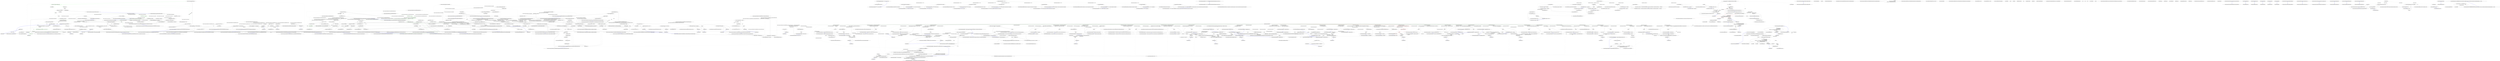 digraph  {
d40 [label="this.kernel.Bind<IWarrior>().To<Samurai>()", span="85-85", cluster="Ninject.Tests.Integration.ConstructorArgumentTests.ConstructorArgumentsArePassedToFirstLevel(System.Func<bool, Ninject.Parameters.IConstructorArgument>)", color=green, community=0];
d107 [label="Ninject.Tests.Integration.ConstructorArgumentTests", span=""];
d39 [label="Entry Ninject.Tests.Integration.ConstructorArgumentTests.ConstructorArgumentsArePassedToFirstLevel(System.Func<bool, Ninject.Parameters.IConstructorArgument>)", span="83-83", cluster="Ninject.Tests.Integration.ConstructorArgumentTests.ConstructorArgumentsArePassedToFirstLevel(System.Func<bool, Ninject.Parameters.IConstructorArgument>)"];
d41 [label="this.kernel.Bind<IWeapon>().To<Dagger>()", span="86-86", cluster="Ninject.Tests.Integration.ConstructorArgumentTests.ConstructorArgumentsArePassedToFirstLevel(System.Func<bool, Ninject.Parameters.IConstructorArgument>)"];
d49 [label="Entry Ninject.Syntax.BindingRoot.Bind<T>()", span="34-34", cluster="Ninject.Syntax.BindingRoot.Bind<T>()"];
d50 [label="Entry Ninject.Syntax.IBindingToSyntax<T1>.To<TImplementation>()", span="31-31", cluster="Ninject.Syntax.IBindingToSyntax<T1>.To<TImplementation>()"];
d73 [label="barracks.Warrior.Weapon.Should().Match<IWeapon>(s => s == null || s is Sword)", span="128-128", cluster="Ninject.Tests.Integration.ConstructorArgumentTests.ConstructorArgumentsAreInheritedIfSpecified(System.Func<bool, Ninject.Parameters.IConstructorArgument>)", color=green, community=0];
d70 [label="var barracks = this.kernel.Get<Barracks>(argument)", span="123-123", cluster="Ninject.Tests.Integration.ConstructorArgumentTests.ConstructorArgumentsAreInheritedIfSpecified(System.Func<bool, Ninject.Parameters.IConstructorArgument>)"];
d72 [label="barracks.Weapon.Should().Match<IWeapon>(s => s == null || s is Sword)", span="127-127", cluster="Ninject.Tests.Integration.ConstructorArgumentTests.ConstructorArgumentsAreInheritedIfSpecified(System.Func<bool, Ninject.Parameters.IConstructorArgument>)"];
d76 [label="Exit Ninject.Tests.Integration.ConstructorArgumentTests.ConstructorArgumentsAreInheritedIfSpecified(System.Func<bool, Ninject.Parameters.IConstructorArgument>)", span="117-117", cluster="Ninject.Tests.Integration.ConstructorArgumentTests.ConstructorArgumentsAreInheritedIfSpecified(System.Func<bool, Ninject.Parameters.IConstructorArgument>)"];
d53 [label="Entry Unk.Should", span="", cluster="Unk.Should"];
d54 [label="Entry Unk.>", span="", cluster="Unk.>"];
d80 [label="Entry lambda expression", span="128-128", cluster="lambda expression"];
d81 [label="s == null || s is Sword", span="128-128", cluster="lambda expression", color=green, community=0];
d82 [label="Exit lambda expression", span="128-128", cluster="lambda expression"];
d91 [label="barracks.Weapon.Should().BeSameAs(weakReference.Target)", span="151-151", cluster="Ninject.Tests.Integration.ConstructorArgumentTests.WeakConstructorArgument()", color=green, community=0];
d87 [label="var weakReference = this.Process()", span="145-145", cluster="Ninject.Tests.Integration.ConstructorArgumentTests.WeakConstructorArgument()"];
d88 [label="var barracks = this.kernel.Get<Barracks>()", span="147-147", cluster="Ninject.Tests.Integration.ConstructorArgumentTests.WeakConstructorArgument()"];
d90 [label="barracks.Warrior.Weapon.Should().BeOfType<Dagger>()", span="150-150", cluster="Ninject.Tests.Integration.ConstructorArgumentTests.WeakConstructorArgument()"];
d92 [label="barracks.Weapon = null", span="152-152", cluster="Ninject.Tests.Integration.ConstructorArgumentTests.WeakConstructorArgument()"];
d99 [label="Entry Unk.BeSameAs", span="", cluster="Unk.BeSameAs"];
d1 [label="this.kernel = new StandardKernel()", span="41-41", cluster="Ninject.Tests.Integration.ConstructorArgumentTests.ConstructorArgumentTests()"];
d36 [label="this.kernel.Dispose()", span="77-77", cluster="Ninject.Tests.Integration.ConstructorArgumentTests.Dispose()"];
d43 [label="var barracks = this.kernel.Get<Barracks>(argument)", span="90-90", cluster="Ninject.Tests.Integration.ConstructorArgumentTests.ConstructorArgumentsArePassedToFirstLevel(System.Func<bool, Ninject.Parameters.IConstructorArgument>)"];
d59 [label="this.kernel.Bind<IWarrior>().To<Samurai>()", span="108-108", cluster="Ninject.Tests.Integration.ConstructorArgumentTests.ConstructorArgumentsAreNotInheritedIfNotSpecified(System.Func<Ninject.Parameters.IConstructorArgument>)"];
d60 [label="Action getAction = () => this.kernel.Get<Barracks>(constructorArgument())", span="110-110", cluster="Ninject.Tests.Integration.ConstructorArgumentTests.ConstructorArgumentsAreNotInheritedIfNotSpecified(System.Func<Ninject.Parameters.IConstructorArgument>)"];
d64 [label="this.kernel.Get<Barracks>(constructorArgument())", span="110-110", cluster="lambda expression"];
d68 [label="this.kernel.Bind<IWarrior>().To<Samurai>()", span="119-119", cluster="Ninject.Tests.Integration.ConstructorArgumentTests.ConstructorArgumentsAreInheritedIfSpecified(System.Func<bool, Ninject.Parameters.IConstructorArgument>)"];
d84 [label="this.kernel.Bind<IWarrior>().To<Samurai>()", span="141-141", cluster="Ninject.Tests.Integration.ConstructorArgumentTests.WeakConstructorArgument()"];
d85 [label="this.kernel.Bind<IWeapon>().To<Dagger>()", span="142-142", cluster="Ninject.Tests.Integration.ConstructorArgumentTests.WeakConstructorArgument()"];
d86 [label="this.kernel.Bind<Barracks>().ToSelf().InSingletonScope()", span="143-143", cluster="Ninject.Tests.Integration.ConstructorArgumentTests.WeakConstructorArgument()"];
d103 [label="this.kernel.Get<Barracks>(new WeakConstructorArgument(''weapon'', sword))", span="163-163", cluster="Ninject.Tests.Integration.ConstructorArgumentTests.Process()"];
d48 [label="Exit Ninject.Tests.Integration.ConstructorArgumentTests.ConstructorArgumentsArePassedToFirstLevel(System.Func<bool, Ninject.Parameters.IConstructorArgument>)", span="83-83", cluster="Ninject.Tests.Integration.ConstructorArgumentTests.ConstructorArgumentsArePassedToFirstLevel(System.Func<bool, Ninject.Parameters.IConstructorArgument>)"];
d42 [label="var argument = constructorArgument(false)", span="88-88", cluster="Ninject.Tests.Integration.ConstructorArgumentTests.ConstructorArgumentsArePassedToFirstLevel(System.Func<bool, Ninject.Parameters.IConstructorArgument>)"];
d69 [label="var argument = constructorArgument(true)", span="121-121", cluster="Ninject.Tests.Integration.ConstructorArgumentTests.ConstructorArgumentsAreInheritedIfSpecified(System.Func<bool, Ninject.Parameters.IConstructorArgument>)"];
d71 [label="argument is WeakConstructorArgument", span="125-125", cluster="Ninject.Tests.Integration.ConstructorArgumentTests.ConstructorArgumentsAreInheritedIfSpecified(System.Func<bool, Ninject.Parameters.IConstructorArgument>)"];
d52 [label="Entry Ninject.Syntax.IResolutionRoot.Get<T>(params Ninject.Parameters.IParameter[])", span="30-30", cluster="Ninject.Syntax.IResolutionRoot.Get<T>(params Ninject.Parameters.IParameter[])"];
d74 [label="barracks.Weapon.Should().BeOfType<Sword>()", span="132-132", cluster="Ninject.Tests.Integration.ConstructorArgumentTests.ConstructorArgumentsAreInheritedIfSpecified(System.Func<bool, Ninject.Parameters.IConstructorArgument>)"];
d75 [label="barracks.Warrior.Weapon.Should().BeOfType<Sword>()", span="133-133", cluster="Ninject.Tests.Integration.ConstructorArgumentTests.ConstructorArgumentsAreInheritedIfSpecified(System.Func<bool, Ninject.Parameters.IConstructorArgument>)"];
d77 [label="Entry lambda expression", span="127-127", cluster="lambda expression"];
d67 [label="Entry Ninject.Tests.Integration.ConstructorArgumentTests.ConstructorArgumentsAreInheritedIfSpecified(System.Func<bool, Ninject.Parameters.IConstructorArgument>)", span="117-117", cluster="Ninject.Tests.Integration.ConstructorArgumentTests.ConstructorArgumentsAreInheritedIfSpecified(System.Func<bool, Ninject.Parameters.IConstructorArgument>)"];
d45 [label="barracks.Weapon.Should().Match<IWeapon>(s => s == null || s is Sword)", span="94-94", cluster="Ninject.Tests.Integration.ConstructorArgumentTests.ConstructorArgumentsArePassedToFirstLevel(System.Func<bool, Ninject.Parameters.IConstructorArgument>)"];
d46 [label="barracks.Weapon.Should().BeOfType<Sword>()", span="98-98", cluster="Ninject.Tests.Integration.ConstructorArgumentTests.ConstructorArgumentsArePassedToFirstLevel(System.Func<bool, Ninject.Parameters.IConstructorArgument>)"];
d47 [label="barracks.Warrior.Weapon.Should().BeOfType<Dagger>()", span="101-101", cluster="Ninject.Tests.Integration.ConstructorArgumentTests.ConstructorArgumentsArePassedToFirstLevel(System.Func<bool, Ninject.Parameters.IConstructorArgument>)"];
d94 [label="weakReference.IsAlive.Should().BeFalse()", span="156-156", cluster="Ninject.Tests.Integration.ConstructorArgumentTests.WeakConstructorArgument()"];
d89 [label="barracks.Weapon.Should().BeOfType<Sword>()", span="149-149", cluster="Ninject.Tests.Integration.ConstructorArgumentTests.WeakConstructorArgument()"];
d61 [label="getAction.ShouldThrow<ActivationException>()", span="112-112", cluster="Ninject.Tests.Integration.ConstructorArgumentTests.ConstructorArgumentsAreNotInheritedIfNotSpecified(System.Func<Ninject.Parameters.IConstructorArgument>)"];
d98 [label="Entry Ninject.Tests.Integration.ConstructorArgumentTests.Process()", span="160-160", cluster="Ninject.Tests.Integration.ConstructorArgumentTests.Process()"];
d93 [label="GC.Collect()", span="154-154", cluster="Ninject.Tests.Integration.ConstructorArgumentTests.WeakConstructorArgument()"];
d0 [label="Entry Ninject.Tests.Integration.ConstructorArgumentTests.ConstructorArgumentTests()", span="39-39", cluster="Ninject.Tests.Integration.ConstructorArgumentTests.ConstructorArgumentTests()"];
d2 [label="Exit Ninject.Tests.Integration.ConstructorArgumentTests.ConstructorArgumentTests()", span="39-39", cluster="Ninject.Tests.Integration.ConstructorArgumentTests.ConstructorArgumentTests()"];
d3 [label="Entry Ninject.StandardKernel.StandardKernel(params Ninject.Modules.INinjectModule[])", span="31-31", cluster="Ninject.StandardKernel.StandardKernel(params Ninject.Modules.INinjectModule[])"];
d35 [label="Entry Ninject.Tests.Integration.ConstructorArgumentTests.Dispose()", span="75-75", cluster="Ninject.Tests.Integration.ConstructorArgumentTests.Dispose()"];
d37 [label="Exit Ninject.Tests.Integration.ConstructorArgumentTests.Dispose()", span="75-75", cluster="Ninject.Tests.Integration.ConstructorArgumentTests.Dispose()"];
d38 [label="Entry Ninject.Infrastructure.Disposal.DisposableObject.Dispose()", span="38-38", cluster="Ninject.Infrastructure.Disposal.DisposableObject.Dispose()"];
d44 [label="argument is WeakConstructorArgument", span="92-92", cluster="Ninject.Tests.Integration.ConstructorArgumentTests.ConstructorArgumentsArePassedToFirstLevel(System.Func<bool, Ninject.Parameters.IConstructorArgument>)"];
d58 [label="Entry Ninject.Tests.Integration.ConstructorArgumentTests.ConstructorArgumentsAreNotInheritedIfNotSpecified(System.Func<Ninject.Parameters.IConstructorArgument>)", span="106-106", cluster="Ninject.Tests.Integration.ConstructorArgumentTests.ConstructorArgumentsAreNotInheritedIfNotSpecified(System.Func<Ninject.Parameters.IConstructorArgument>)"];
d108 [label="System.Func<Ninject.Parameters.IConstructorArgument>", span=""];
d63 [label="Entry lambda expression", span="110-110", cluster="lambda expression"];
d65 [label="Exit lambda expression", span="110-110", cluster="lambda expression"];
d66 [label="Entry System.Func<TResult>.Invoke()", span="0-0", cluster="System.Func<TResult>.Invoke()"];
d83 [label="Entry Ninject.Tests.Integration.ConstructorArgumentTests.WeakConstructorArgument()", span="139-139", cluster="Ninject.Tests.Integration.ConstructorArgumentTests.WeakConstructorArgument()"];
d96 [label="Entry Ninject.Syntax.IBindingToSyntax<T1>.ToSelf()", span="24-24", cluster="Ninject.Syntax.IBindingToSyntax<T1>.ToSelf()"];
d97 [label="Entry Ninject.Syntax.IBindingInSyntax<T>.InSingletonScope()", span="25-25", cluster="Ninject.Syntax.IBindingInSyntax<T>.InSingletonScope()"];
d102 [label="var sword = new Sword()", span="162-162", cluster="Ninject.Tests.Integration.ConstructorArgumentTests.Process()"];
d104 [label="return new WeakReference(sword);", span="164-164", cluster="Ninject.Tests.Integration.ConstructorArgumentTests.Process()"];
d27 [label="Entry Ninject.Parameters.WeakConstructorArgument.WeakConstructorArgument(string, object)", span="30-30", cluster="Ninject.Parameters.WeakConstructorArgument.WeakConstructorArgument(string, object)"];
d51 [label="Entry System.Func<T, TResult>.Invoke(T)", span="0-0", cluster="System.Func<T, TResult>.Invoke(T)"];
d79 [label="Exit lambda expression", span="127-127", cluster="lambda expression"];
d78 [label="s == null || s is Sword", span="127-127", cluster="lambda expression"];
d55 [label="Entry lambda expression", span="94-94", cluster="lambda expression"];
d95 [label="Exit Ninject.Tests.Integration.ConstructorArgumentTests.WeakConstructorArgument()", span="139-139", cluster="Ninject.Tests.Integration.ConstructorArgumentTests.WeakConstructorArgument()"];
d101 [label="Entry Unk.BeFalse", span="", cluster="Unk.BeFalse"];
d62 [label="Exit Ninject.Tests.Integration.ConstructorArgumentTests.ConstructorArgumentsAreNotInheritedIfNotSpecified(System.Func<Ninject.Parameters.IConstructorArgument>)", span="106-106", cluster="Ninject.Tests.Integration.ConstructorArgumentTests.ConstructorArgumentsAreNotInheritedIfNotSpecified(System.Func<Ninject.Parameters.IConstructorArgument>)"];
d105 [label="Exit Ninject.Tests.Integration.ConstructorArgumentTests.Process()", span="160-160", cluster="Ninject.Tests.Integration.ConstructorArgumentTests.Process()"];
d100 [label="Entry System.GC.Collect()", span="0-0", cluster="System.GC.Collect()"];
d8 [label="Entry Ninject.Tests.Fakes.Sword.Sword()", span="4-4", cluster="Ninject.Tests.Fakes.Sword.Sword()"];
d106 [label="Entry System.WeakReference.WeakReference(object)", span="0-0", cluster="System.WeakReference.WeakReference(object)"];
d25 [label="new WeakConstructorArgument(''weapon'', new Sword())", span="68-68", cluster="lambda expression"];
d57 [label="Exit lambda expression", span="94-94", cluster="lambda expression"];
d56 [label="s == null || s is Sword", span="94-94", cluster="lambda expression"];
d5 [label="new ConstructorArgument(''weapon'', new Sword(), inherited)", span="49-49", cluster="lambda expression"];
d10 [label="new WeakConstructorArgument(''weapon'', new Sword(), inherited)", span="51-51", cluster="lambda expression"];
d18 [label="new Sword()", span="55-55", cluster="lambda expression"];
d21 [label="new ConstructorArgument(''weapon'', new Sword())", span="66-66", cluster="lambda expression"];
d33 [label="new Sword()", span="70-70", cluster="lambda expression"];
d24 [label="Entry lambda expression", span="68-68", cluster="lambda expression"];
d26 [label="Exit lambda expression", span="68-68", cluster="lambda expression"];
d4 [label="Entry lambda expression", span="49-49", cluster="lambda expression"];
d6 [label="Exit lambda expression", span="49-49", cluster="lambda expression"];
d7 [label="Entry Ninject.Parameters.ConstructorArgument.ConstructorArgument(string, object, bool)", span="56-56", cluster="Ninject.Parameters.ConstructorArgument.ConstructorArgument(string, object, bool)"];
d9 [label="Entry lambda expression", span="51-51", cluster="lambda expression"];
d11 [label="Exit lambda expression", span="51-51", cluster="lambda expression"];
d12 [label="Entry Ninject.Parameters.WeakConstructorArgument.WeakConstructorArgument(string, object, bool)", span="41-41", cluster="Ninject.Parameters.WeakConstructorArgument.WeakConstructorArgument(string, object, bool)"];
d17 [label="Entry lambda expression", span="55-55", cluster="lambda expression"];
d19 [label="Exit lambda expression", span="55-55", cluster="lambda expression"];
d20 [label="Entry lambda expression", span="66-66", cluster="lambda expression"];
d22 [label="Exit lambda expression", span="66-66", cluster="lambda expression"];
d23 [label="Entry Ninject.Parameters.ConstructorArgument.ConstructorArgument(string, object)", span="25-25", cluster="Ninject.Parameters.ConstructorArgument.ConstructorArgument(string, object)"];
d32 [label="Entry lambda expression", span="70-70", cluster="lambda expression"];
d34 [label="Exit lambda expression", span="70-70", cluster="lambda expression"];
m0_14 [label="Entry Ninject.Planning.Bindings.BindingBuilder<T1, T2, T3, T4>.ToProvider<TProvider>()", span="96-96", cluster="Ninject.Planning.Bindings.BindingBuilder<T1, T2, T3, T4>.ToProvider<TProvider>()", file="BindingBuilder{T1,T2,T3,T4}.cs"];
m0_15 [label="return this.ToProviderInternal<TProvider, object>();", span="99-99", cluster="Ninject.Planning.Bindings.BindingBuilder<T1, T2, T3, T4>.ToProvider<TProvider>()", file="BindingBuilder{T1,T2,T3,T4}.cs"];
m0_16 [label="Exit Ninject.Planning.Bindings.BindingBuilder<T1, T2, T3, T4>.ToProvider<TProvider>()", span="96-96", cluster="Ninject.Planning.Bindings.BindingBuilder<T1, T2, T3, T4>.ToProvider<TProvider>()", file="BindingBuilder{T1,T2,T3,T4}.cs"];
m0_36 [label="Entry Ninject.Planning.Bindings.BindingBuilder.InternalToConfiguration<TImplementation>(TImplementation)", span="102-102", cluster="Ninject.Planning.Bindings.BindingBuilder.InternalToConfiguration<TImplementation>(TImplementation)", file="BindingBuilder{T1,T2,T3,T4}.cs"];
m0_28 [label="Entry Ninject.Planning.Bindings.BindingBuilder.InternalToProvider<TImplementation>(Ninject.Activation.IProvider<TImplementation>)", span="131-131", cluster="Ninject.Planning.Bindings.BindingBuilder.InternalToProvider<TImplementation>(Ninject.Activation.IProvider<TImplementation>)", file="BindingBuilder{T1,T2,T3,T4}.cs"];
m0_32 [label="Entry Ninject.Planning.Bindings.BindingBuilder.InternalToMethod<TImplementation>(System.Func<Ninject.Activation.IContext, TImplementation>)", span="117-117", cluster="Ninject.Planning.Bindings.BindingBuilder.InternalToMethod<TImplementation>(System.Func<Ninject.Activation.IContext, TImplementation>)", file="BindingBuilder{T1,T2,T3,T4}.cs"];
m0_13 [label="Entry Ninject.Planning.Bindings.BindingBuilder.InternalToConstructor<TImplementation>(System.Linq.Expressions.Expression<System.Func<Ninject.Syntax.IConstructorArgumentSyntax, TImplementation>>)", span="177-177", cluster="Ninject.Planning.Bindings.BindingBuilder.InternalToConstructor<TImplementation>(System.Linq.Expressions.Expression<System.Func<Ninject.Syntax.IConstructorArgumentSyntax, TImplementation>>)", file="BindingBuilder{T1,T2,T3,T4}.cs"];
m0_21 [label="Entry Ninject.Planning.Bindings.BindingBuilder<T1, T2, T3, T4>.ToProvider(System.Type)", span="122-122", cluster="Ninject.Planning.Bindings.BindingBuilder<T1, T2, T3, T4>.ToProvider(System.Type)", file="BindingBuilder{T1,T2,T3,T4}.cs"];
m0_22 [label="return this.ToProviderInternal<object>(providerType);", span="124-124", cluster="Ninject.Planning.Bindings.BindingBuilder<T1, T2, T3, T4>.ToProvider(System.Type)", file="BindingBuilder{T1,T2,T3,T4}.cs"];
m0_23 [label="Exit Ninject.Planning.Bindings.BindingBuilder<T1, T2, T3, T4>.ToProvider(System.Type)", span="122-122", cluster="Ninject.Planning.Bindings.BindingBuilder<T1, T2, T3, T4>.ToProvider(System.Type)", file="BindingBuilder{T1,T2,T3,T4}.cs"];
m0_6 [label="Entry Ninject.Planning.Bindings.BindingBuilder<T1, T2, T3, T4>.To(System.Type)", span="70-70", cluster="Ninject.Planning.Bindings.BindingBuilder<T1, T2, T3, T4>.To(System.Type)", file="BindingBuilder{T1,T2,T3,T4}.cs"];
m0_7 [label="return this.InternalTo<object>(implementation);", span="72-72", cluster="Ninject.Planning.Bindings.BindingBuilder<T1, T2, T3, T4>.To(System.Type)", file="BindingBuilder{T1,T2,T3,T4}.cs"];
m0_8 [label="Exit Ninject.Planning.Bindings.BindingBuilder<T1, T2, T3, T4>.To(System.Type)", span="70-70", cluster="Ninject.Planning.Bindings.BindingBuilder<T1, T2, T3, T4>.To(System.Type)", file="BindingBuilder{T1,T2,T3,T4}.cs"];
m0_17 [label="Entry Ninject.Planning.Bindings.BindingBuilder.ToProviderInternal<TProvider, TImplementation>()", span="146-146", cluster="Ninject.Planning.Bindings.BindingBuilder.ToProviderInternal<TProvider, TImplementation>()", file="BindingBuilder{T1,T2,T3,T4}.cs"];
m0_24 [label="Entry Ninject.Planning.Bindings.BindingBuilder.ToProviderInternal<T>(System.Type)", span="162-162", cluster="Ninject.Planning.Bindings.BindingBuilder.ToProviderInternal<T>(System.Type)", file="BindingBuilder{T1,T2,T3,T4}.cs"];
m0_25 [label="Entry Ninject.Planning.Bindings.BindingBuilder<T1, T2, T3, T4>.ToProvider<TImplementation>(Ninject.Activation.IProvider<TImplementation>)", span="133-133", cluster="Ninject.Planning.Bindings.BindingBuilder<T1, T2, T3, T4>.ToProvider<TImplementation>(Ninject.Activation.IProvider<TImplementation>)", file="BindingBuilder{T1,T2,T3,T4}.cs"];
m0_26 [label="return this.InternalToProvider(provider);", span="136-136", cluster="Ninject.Planning.Bindings.BindingBuilder<T1, T2, T3, T4>.ToProvider<TImplementation>(Ninject.Activation.IProvider<TImplementation>)", file="BindingBuilder{T1,T2,T3,T4}.cs"];
m0_27 [label="Exit Ninject.Planning.Bindings.BindingBuilder<T1, T2, T3, T4>.ToProvider<TImplementation>(Ninject.Activation.IProvider<TImplementation>)", span="133-133", cluster="Ninject.Planning.Bindings.BindingBuilder<T1, T2, T3, T4>.ToProvider<TImplementation>(Ninject.Activation.IProvider<TImplementation>)", file="BindingBuilder{T1,T2,T3,T4}.cs"];
m0_29 [label="Entry Ninject.Planning.Bindings.BindingBuilder<T1, T2, T3, T4>.ToMethod<TImplementation>(System.Func<Ninject.Activation.IContext, TImplementation>)", span="145-145", cluster="Ninject.Planning.Bindings.BindingBuilder<T1, T2, T3, T4>.ToMethod<TImplementation>(System.Func<Ninject.Activation.IContext, TImplementation>)", file="BindingBuilder{T1,T2,T3,T4}.cs"];
m0_30 [label="return this.InternalToMethod(method);", span="148-148", cluster="Ninject.Planning.Bindings.BindingBuilder<T1, T2, T3, T4>.ToMethod<TImplementation>(System.Func<Ninject.Activation.IContext, TImplementation>)", file="BindingBuilder{T1,T2,T3,T4}.cs"];
m0_31 [label="Exit Ninject.Planning.Bindings.BindingBuilder<T1, T2, T3, T4>.ToMethod<TImplementation>(System.Func<Ninject.Activation.IContext, TImplementation>)", span="145-145", cluster="Ninject.Planning.Bindings.BindingBuilder<T1, T2, T3, T4>.ToMethod<TImplementation>(System.Func<Ninject.Activation.IContext, TImplementation>)", file="BindingBuilder{T1,T2,T3,T4}.cs"];
m0_18 [label="Entry Ninject.Planning.Bindings.BindingBuilder<T1, T2, T3, T4>.ToProvider<TProvider, TImplementation>()", span="109-109", cluster="Ninject.Planning.Bindings.BindingBuilder<T1, T2, T3, T4>.ToProvider<TProvider, TImplementation>()", file="BindingBuilder{T1,T2,T3,T4}.cs"];
m0_19 [label="return this.ToProviderInternal<TProvider, TImplementation>();", span="113-113", cluster="Ninject.Planning.Bindings.BindingBuilder<T1, T2, T3, T4>.ToProvider<TProvider, TImplementation>()", file="BindingBuilder{T1,T2,T3,T4}.cs"];
m0_20 [label="Exit Ninject.Planning.Bindings.BindingBuilder<T1, T2, T3, T4>.ToProvider<TProvider, TImplementation>()", span="109-109", cluster="Ninject.Planning.Bindings.BindingBuilder<T1, T2, T3, T4>.ToProvider<TProvider, TImplementation>()", file="BindingBuilder{T1,T2,T3,T4}.cs"];
m0_33 [label="Entry Ninject.Planning.Bindings.BindingBuilder<T1, T2, T3, T4>.ToConstant<TImplementation>(TImplementation)", span="157-157", cluster="Ninject.Planning.Bindings.BindingBuilder<T1, T2, T3, T4>.ToConstant<TImplementation>(TImplementation)", file="BindingBuilder{T1,T2,T3,T4}.cs"];
m0_34 [label="return this.InternalToConfiguration(value);", span="160-160", cluster="Ninject.Planning.Bindings.BindingBuilder<T1, T2, T3, T4>.ToConstant<TImplementation>(TImplementation)", file="BindingBuilder{T1,T2,T3,T4}.cs"];
m0_35 [label="Exit Ninject.Planning.Bindings.BindingBuilder<T1, T2, T3, T4>.ToConstant<TImplementation>(TImplementation)", span="157-157", cluster="Ninject.Planning.Bindings.BindingBuilder<T1, T2, T3, T4>.ToConstant<TImplementation>(TImplementation)", file="BindingBuilder{T1,T2,T3,T4}.cs"];
m0_0 [label="Entry Ninject.Planning.Bindings.BindingBuilder<T1, T2, T3, T4>.BindingBuilder(Ninject.Planning.Bindings.IBindingConfiguration, Ninject.IKernel, string)", span="48-48", cluster="Ninject.Planning.Bindings.BindingBuilder<T1, T2, T3, T4>.BindingBuilder(Ninject.Planning.Bindings.IBindingConfiguration, Ninject.IKernel, string)", file="BindingBuilder{T1,T2,T3,T4}.cs"];
m0_1 [label="Exit Ninject.Planning.Bindings.BindingBuilder<T1, T2, T3, T4>.BindingBuilder(Ninject.Planning.Bindings.IBindingConfiguration, Ninject.IKernel, string)", span="48-48", cluster="Ninject.Planning.Bindings.BindingBuilder<T1, T2, T3, T4>.BindingBuilder(Ninject.Planning.Bindings.IBindingConfiguration, Ninject.IKernel, string)", file="BindingBuilder{T1,T2,T3,T4}.cs"];
m0_5 [label="Entry Ninject.Planning.Bindings.BindingBuilder.InternalTo<TImplementation>()", span="77-77", cluster="Ninject.Planning.Bindings.BindingBuilder.InternalTo<TImplementation>()", file="BindingBuilder{T1,T2,T3,T4}.cs"];
m0_2 [label="Entry Ninject.Planning.Bindings.BindingBuilder<T1, T2, T3, T4>.To<TImplementation>()", span="59-59", cluster="Ninject.Planning.Bindings.BindingBuilder<T1, T2, T3, T4>.To<TImplementation>()", file="BindingBuilder{T1,T2,T3,T4}.cs"];
m0_3 [label="return this.InternalTo<TImplementation>();", span="62-62", cluster="Ninject.Planning.Bindings.BindingBuilder<T1, T2, T3, T4>.To<TImplementation>()", file="BindingBuilder{T1,T2,T3,T4}.cs"];
m0_4 [label="Exit Ninject.Planning.Bindings.BindingBuilder<T1, T2, T3, T4>.To<TImplementation>()", span="59-59", cluster="Ninject.Planning.Bindings.BindingBuilder<T1, T2, T3, T4>.To<TImplementation>()", file="BindingBuilder{T1,T2,T3,T4}.cs"];
m0_9 [label="Entry Ninject.Planning.Bindings.BindingBuilder.InternalTo<T>(System.Type)", span="88-88", cluster="Ninject.Planning.Bindings.BindingBuilder.InternalTo<T>(System.Type)", file="BindingBuilder{T1,T2,T3,T4}.cs"];
m0_10 [label="Entry Ninject.Planning.Bindings.BindingBuilder<T1, T2, T3, T4>.ToConstructor<TImplementation>(System.Linq.Expressions.Expression<System.Func<Ninject.Syntax.IConstructorArgumentSyntax, TImplementation>>)", span="82-82", cluster="Ninject.Planning.Bindings.BindingBuilder<T1, T2, T3, T4>.ToConstructor<TImplementation>(System.Linq.Expressions.Expression<System.Func<Ninject.Syntax.IConstructorArgumentSyntax, TImplementation>>)", file="BindingBuilder{T1,T2,T3,T4}.cs"];
m0_11 [label="return this.InternalToConstructor(newExpression);", span="86-86", cluster="Ninject.Planning.Bindings.BindingBuilder<T1, T2, T3, T4>.ToConstructor<TImplementation>(System.Linq.Expressions.Expression<System.Func<Ninject.Syntax.IConstructorArgumentSyntax, TImplementation>>)", file="BindingBuilder{T1,T2,T3,T4}.cs"];
m0_12 [label="Exit Ninject.Planning.Bindings.BindingBuilder<T1, T2, T3, T4>.ToConstructor<TImplementation>(System.Linq.Expressions.Expression<System.Func<Ninject.Syntax.IConstructorArgumentSyntax, TImplementation>>)", span="82-82", cluster="Ninject.Planning.Bindings.BindingBuilder<T1, T2, T3, T4>.ToConstructor<TImplementation>(System.Linq.Expressions.Expression<System.Func<Ninject.Syntax.IConstructorArgumentSyntax, TImplementation>>)", file="BindingBuilder{T1,T2,T3,T4}.cs"];
m0_37 [label="Ninject.Planning.Bindings.BindingBuilder<T1, T2, T3, T4>", span="", file="BindingBuilder{T1,T2,T3,T4}.cs"];
m1_14 [label="Entry System.Collections.Generic.Dictionary<TKey, TValue>.ContainsKey(TKey)", span="0-0", cluster="System.Collections.Generic.Dictionary<TKey, TValue>.ContainsKey(TKey)", file="BindingBuilder{T1,T2,T3}.cs"];
m1_34 [label="Entry System.Collections.Generic.ICollection<T>.Contains(T)", span="0-0", cluster="System.Collections.Generic.ICollection<T>.Contains(T)", file="BindingBuilder{T1,T2,T3}.cs"];
m1_0 [label="Entry Ninject.Infrastructure.Multimap<K, V>.Add(K, V)", span="64-64", cluster="Ninject.Infrastructure.Multimap<K, V>.Add(K, V)", file="BindingBuilder{T1,T2,T3}.cs"];
m1_1 [label="Ensure.ArgumentNotNull(key, ''key'')", span="66-66", cluster="Ninject.Infrastructure.Multimap<K, V>.Add(K, V)", file="BindingBuilder{T1,T2,T3}.cs"];
m1_2 [label="Ensure.ArgumentNotNull(value, ''value'')", span="67-67", cluster="Ninject.Infrastructure.Multimap<K, V>.Add(K, V)", file="BindingBuilder{T1,T2,T3}.cs"];
m1_3 [label="this[key].Add(value)", span="69-69", cluster="Ninject.Infrastructure.Multimap<K, V>.Add(K, V)", file="BindingBuilder{T1,T2,T3}.cs"];
m1_4 [label="Exit Ninject.Infrastructure.Multimap<K, V>.Add(K, V)", span="64-64", cluster="Ninject.Infrastructure.Multimap<K, V>.Add(K, V)", file="BindingBuilder{T1,T2,T3}.cs"];
m1_6 [label="Entry System.Collections.Generic.ICollection<T>.Add(T)", span="0-0", cluster="System.Collections.Generic.ICollection<T>.Add(T)", file="BindingBuilder{T1,T2,T3}.cs"];
m1_16 [label="Entry Ninject.Infrastructure.Multimap<K, V>.RemoveAll(K)", span="94-94", cluster="Ninject.Infrastructure.Multimap<K, V>.RemoveAll(K)", file="BindingBuilder{T1,T2,T3}.cs"];
m1_17 [label="Ensure.ArgumentNotNull(key, ''key'')", span="96-96", cluster="Ninject.Infrastructure.Multimap<K, V>.RemoveAll(K)", file="BindingBuilder{T1,T2,T3}.cs"];
m1_18 [label="return _items.Remove(key);", span="97-97", cluster="Ninject.Infrastructure.Multimap<K, V>.RemoveAll(K)", file="BindingBuilder{T1,T2,T3}.cs"];
m1_19 [label="Exit Ninject.Infrastructure.Multimap<K, V>.RemoveAll(K)", span="94-94", cluster="Ninject.Infrastructure.Multimap<K, V>.RemoveAll(K)", file="BindingBuilder{T1,T2,T3}.cs"];
m1_15 [label="Entry System.Collections.Generic.ICollection<T>.Remove(T)", span="0-0", cluster="System.Collections.Generic.ICollection<T>.Remove(T)", file="BindingBuilder{T1,T2,T3}.cs"];
m1_39 [label="Entry Ninject.Infrastructure.Multimap<K, V>.System.Collections.Generic.IEnumerable<System.Collections.Generic.KeyValuePair<K, System.Collections.Generic.ICollection<V>>>.GetEnumerator()", span="142-142", cluster="Ninject.Infrastructure.Multimap<K, V>.System.Collections.Generic.IEnumerable<System.Collections.Generic.KeyValuePair<K, System.Collections.Generic.ICollection<V>>>.GetEnumerator()", file="BindingBuilder{T1,T2,T3}.cs"];
m1_40 [label="return _items.GetEnumerator();", span="144-144", cluster="Ninject.Infrastructure.Multimap<K, V>.System.Collections.Generic.IEnumerable<System.Collections.Generic.KeyValuePair<K, System.Collections.Generic.ICollection<V>>>.GetEnumerator()", file="BindingBuilder{T1,T2,T3}.cs"];
m1_41 [label="Exit Ninject.Infrastructure.Multimap<K, V>.System.Collections.Generic.IEnumerable<System.Collections.Generic.KeyValuePair<K, System.Collections.Generic.ICollection<V>>>.GetEnumerator()", span="142-142", cluster="Ninject.Infrastructure.Multimap<K, V>.System.Collections.Generic.IEnumerable<System.Collections.Generic.KeyValuePair<K, System.Collections.Generic.ICollection<V>>>.GetEnumerator()", file="BindingBuilder{T1,T2,T3}.cs"];
m1_29 [label="Entry Ninject.Infrastructure.Multimap<K, V>.ContainsValue(K, V)", span="125-125", cluster="Ninject.Infrastructure.Multimap<K, V>.ContainsValue(K, V)", file="BindingBuilder{T1,T2,T3}.cs"];
m1_30 [label="Ensure.ArgumentNotNull(key, ''key'')", span="127-127", cluster="Ninject.Infrastructure.Multimap<K, V>.ContainsValue(K, V)", file="BindingBuilder{T1,T2,T3}.cs"];
m1_31 [label="Ensure.ArgumentNotNull(value, ''value'')", span="128-128", cluster="Ninject.Infrastructure.Multimap<K, V>.ContainsValue(K, V)", file="BindingBuilder{T1,T2,T3}.cs"];
m1_32 [label="return _items.ContainsKey(key) && _items[key].Contains(value);", span="130-130", cluster="Ninject.Infrastructure.Multimap<K, V>.ContainsValue(K, V)", file="BindingBuilder{T1,T2,T3}.cs"];
m1_33 [label="Exit Ninject.Infrastructure.Multimap<K, V>.ContainsValue(K, V)", span="125-125", cluster="Ninject.Infrastructure.Multimap<K, V>.ContainsValue(K, V)", file="BindingBuilder{T1,T2,T3}.cs"];
m1_38 [label="Entry System.Collections.Generic.Dictionary<TKey, TValue>.GetEnumerator()", span="0-0", cluster="System.Collections.Generic.Dictionary<TKey, TValue>.GetEnumerator()", file="BindingBuilder{T1,T2,T3}.cs"];
m1_20 [label="Entry System.Collections.Generic.Dictionary<TKey, TValue>.Remove(TKey)", span="0-0", cluster="System.Collections.Generic.Dictionary<TKey, TValue>.Remove(TKey)", file="BindingBuilder{T1,T2,T3}.cs"];
m1_21 [label="Entry Ninject.Infrastructure.Multimap<K, V>.Clear()", span="103-103", cluster="Ninject.Infrastructure.Multimap<K, V>.Clear()", file="BindingBuilder{T1,T2,T3}.cs"];
m1_22 [label="_items.Clear()", span="105-105", cluster="Ninject.Infrastructure.Multimap<K, V>.Clear()", file="BindingBuilder{T1,T2,T3}.cs"];
m1_23 [label="Exit Ninject.Infrastructure.Multimap<K, V>.Clear()", span="103-103", cluster="Ninject.Infrastructure.Multimap<K, V>.Clear()", file="BindingBuilder{T1,T2,T3}.cs"];
m1_35 [label="Entry Ninject.Infrastructure.Multimap<K, V>.GetEnumerator()", span="137-137", cluster="Ninject.Infrastructure.Multimap<K, V>.GetEnumerator()", file="BindingBuilder{T1,T2,T3}.cs"];
m1_36 [label="return _items.GetEnumerator();", span="139-139", cluster="Ninject.Infrastructure.Multimap<K, V>.GetEnumerator()", file="BindingBuilder{T1,T2,T3}.cs"];
m1_37 [label="Exit Ninject.Infrastructure.Multimap<K, V>.GetEnumerator()", span="137-137", cluster="Ninject.Infrastructure.Multimap<K, V>.GetEnumerator()", file="BindingBuilder{T1,T2,T3}.cs"];
m1_25 [label="Entry Ninject.Infrastructure.Multimap<K, V>.ContainsKey(K)", span="113-113", cluster="Ninject.Infrastructure.Multimap<K, V>.ContainsKey(K)", file="BindingBuilder{T1,T2,T3}.cs"];
m1_26 [label="Ensure.ArgumentNotNull(key, ''key'')", span="115-115", cluster="Ninject.Infrastructure.Multimap<K, V>.ContainsKey(K)", file="BindingBuilder{T1,T2,T3}.cs"];
m1_27 [label="return _items.ContainsKey(key);", span="116-116", cluster="Ninject.Infrastructure.Multimap<K, V>.ContainsKey(K)", file="BindingBuilder{T1,T2,T3}.cs"];
m1_28 [label="Exit Ninject.Infrastructure.Multimap<K, V>.ContainsKey(K)", span="113-113", cluster="Ninject.Infrastructure.Multimap<K, V>.ContainsKey(K)", file="BindingBuilder{T1,T2,T3}.cs"];
m1_5 [label="Entry Ninject.Infrastructure.Ensure.ArgumentNotNull(object, string)", span="17-17", cluster="Ninject.Infrastructure.Ensure.ArgumentNotNull(object, string)", file="BindingBuilder{T1,T2,T3}.cs"];
m1_7 [label="Entry Ninject.Infrastructure.Multimap<K, V>.Remove(K, V)", span="78-78", cluster="Ninject.Infrastructure.Multimap<K, V>.Remove(K, V)", file="BindingBuilder{T1,T2,T3}.cs"];
m1_8 [label="Ensure.ArgumentNotNull(key, ''key'')", span="80-80", cluster="Ninject.Infrastructure.Multimap<K, V>.Remove(K, V)", file="BindingBuilder{T1,T2,T3}.cs"];
m1_9 [label="Ensure.ArgumentNotNull(value, ''value'')", span="81-81", cluster="Ninject.Infrastructure.Multimap<K, V>.Remove(K, V)", file="BindingBuilder{T1,T2,T3}.cs"];
m1_10 [label="!_items.ContainsKey(key)", span="83-83", cluster="Ninject.Infrastructure.Multimap<K, V>.Remove(K, V)", file="BindingBuilder{T1,T2,T3}.cs"];
m1_12 [label="return _items[key].Remove(value);", span="86-86", cluster="Ninject.Infrastructure.Multimap<K, V>.Remove(K, V)", file="BindingBuilder{T1,T2,T3}.cs"];
m1_11 [label="return false;", span="84-84", cluster="Ninject.Infrastructure.Multimap<K, V>.Remove(K, V)", file="BindingBuilder{T1,T2,T3}.cs"];
m1_13 [label="Exit Ninject.Infrastructure.Multimap<K, V>.Remove(K, V)", span="78-78", cluster="Ninject.Infrastructure.Multimap<K, V>.Remove(K, V)", file="BindingBuilder{T1,T2,T3}.cs"];
m1_24 [label="Entry System.Collections.Generic.Dictionary<TKey, TValue>.Clear()", span="0-0", cluster="System.Collections.Generic.Dictionary<TKey, TValue>.Clear()", file="BindingBuilder{T1,T2,T3}.cs"];
m1_42 [label="Ninject.Infrastructure.Multimap<K, V>", span="", file="BindingBuilder{T1,T2,T3}.cs"];
m2_32 [label="Entry System.Collections.Generic.IEnumerable<TSource>.Contains<TSource>(TSource)", span="0-0", cluster="System.Collections.Generic.IEnumerable<TSource>.Contains<TSource>(TSource)", file="BindingBuilder{T1,T2}.cs"];
m2_45 [label="Entry System.IO.Path.GetFullPath(string)", span="0-0", cluster="System.IO.Path.GetFullPath(string)", file="BindingBuilder{T1,T2}.cs"];
m2_57 [label="Entry System.Uri.Uri(string)", span="0-0", cluster="System.Uri.Uri(string)", file="BindingBuilder{T1,T2}.cs"];
m2_23 [label="Entry Ninject.Modules.ModuleLoader.GetFilesMatchingPattern(string)", span="63-63", cluster="Ninject.Modules.ModuleLoader.GetFilesMatchingPattern(string)", file="BindingBuilder{T1,T2}.cs"];
m2_33 [label="return NormalizePaths(Path.GetDirectoryName(pattern))\r\n                    .SelectMany(path => Directory.GetFiles(path, Path.GetFileName(pattern)));", span="65-66", cluster="Ninject.Modules.ModuleLoader.GetFilesMatchingPattern(string)", file="BindingBuilder{T1,T2}.cs"];
m2_34 [label="Exit Ninject.Modules.ModuleLoader.GetFilesMatchingPattern(string)", span="63-63", cluster="Ninject.Modules.ModuleLoader.GetFilesMatchingPattern(string)", file="BindingBuilder{T1,T2}.cs"];
m2_41 [label="Entry System.IO.Directory.GetFiles(string, string)", span="0-0", cluster="System.IO.Directory.GetFiles(string, string)", file="BindingBuilder{T1,T2}.cs"];
m2_40 [label="Entry System.IO.Path.GetFileName(string)", span="0-0", cluster="System.IO.Path.GetFileName(string)", file="BindingBuilder{T1,T2}.cs"];
m2_0 [label="Entry Ninject.Modules.ModuleLoader.ModuleLoader(Ninject.IKernel)", span="27-27", cluster="Ninject.Modules.ModuleLoader.ModuleLoader(Ninject.IKernel)", file="BindingBuilder{T1,T2}.cs"];
m2_1 [label="Ensure.ArgumentNotNull(kernel, ''kernel'')", span="29-29", cluster="Ninject.Modules.ModuleLoader.ModuleLoader(Ninject.IKernel)", file="BindingBuilder{T1,T2}.cs"];
m2_2 [label="this.Kernel = kernel", span="31-31", cluster="Ninject.Modules.ModuleLoader.ModuleLoader(Ninject.IKernel)", file="BindingBuilder{T1,T2}.cs"];
m2_3 [label="Exit Ninject.Modules.ModuleLoader.ModuleLoader(Ninject.IKernel)", span="27-27", cluster="Ninject.Modules.ModuleLoader.ModuleLoader(Ninject.IKernel)", file="BindingBuilder{T1,T2}.cs"];
m2_35 [label="Entry System.IO.Path.GetDirectoryName(string)", span="0-0", cluster="System.IO.Path.GetDirectoryName(string)", file="BindingBuilder{T1,T2}.cs"];
m2_36 [label="Entry Ninject.Modules.ModuleLoader.NormalizePaths(string)", span="69-69", cluster="Ninject.Modules.ModuleLoader.NormalizePaths(string)", file="BindingBuilder{T1,T2}.cs"];
m2_42 [label="return Path.IsPathRooted(path)\r\n                        ? new[] { Path.GetFullPath(path) }\r\n                        : GetBaseDirectories().Select(baseDirectory => Path.Combine(baseDirectory, path))\r\n                                              .Where(Directory.Exists);", span="71-74", cluster="Ninject.Modules.ModuleLoader.NormalizePaths(string)", file="BindingBuilder{T1,T2}.cs"];
m2_43 [label="Exit Ninject.Modules.ModuleLoader.NormalizePaths(string)", span="69-69", cluster="Ninject.Modules.ModuleLoader.NormalizePaths(string)", file="BindingBuilder{T1,T2}.cs"];
m2_27 [label="Entry System.IO.Path.GetExtension(string)", span="0-0", cluster="System.IO.Path.GetExtension(string)", file="BindingBuilder{T1,T2}.cs"];
m2_58 [label="Entry System.Reflection.Assembly.GetExecutingAssembly()", span="0-0", cluster="System.Reflection.Assembly.GetExecutingAssembly()", file="BindingBuilder{T1,T2}.cs"];
m2_17 [label="Entry Unk.Where", span="", cluster="Unk.Where", file="BindingBuilder{T1,T2}.cs"];
m2_4 [label="Entry Ninject.Infrastructure.Ensure.ArgumentNotNull(object, string)", span="22-22", cluster="Ninject.Infrastructure.Ensure.ArgumentNotNull(object, string)", file="BindingBuilder{T1,T2}.cs"];
m2_46 [label="Entry Ninject.Modules.ModuleLoader.GetBaseDirectories()", span="77-77", cluster="Ninject.Modules.ModuleLoader.GetBaseDirectories()", file="BindingBuilder{T1,T2}.cs"];
m2_52 [label="var executingAssemblyDirectory = Path.GetDirectoryName(new Uri(Assembly.GetExecutingAssembly().CodeBase).LocalPath)", span="79-79", cluster="Ninject.Modules.ModuleLoader.GetBaseDirectories()", file="BindingBuilder{T1,T2}.cs"];
m2_53 [label="var baseDirectory = AppDomain.CurrentDomain.BaseDirectory", span="80-80", cluster="Ninject.Modules.ModuleLoader.GetBaseDirectories()", file="BindingBuilder{T1,T2}.cs"];
m2_55 [label="return (string.IsNullOrEmpty(searchPath)\r\n                ? new[] { baseDirectory }\r\n                : searchPath.Split(new[] { Path.PathSeparator }, StringSplitOptions.RemoveEmptyEntries)\r\n                    .Select(path => Path.Combine(baseDirectory, path)))\r\n                .Concat(new[] { executingAssemblyDirectory }).Distinct();", span="83-87", cluster="Ninject.Modules.ModuleLoader.GetBaseDirectories()", file="BindingBuilder{T1,T2}.cs"];
m2_54 [label="var searchPath = AppDomain.CurrentDomain.RelativeSearchPath", span="81-81", cluster="Ninject.Modules.ModuleLoader.GetBaseDirectories()", file="BindingBuilder{T1,T2}.cs"];
m2_56 [label="Exit Ninject.Modules.ModuleLoader.GetBaseDirectories()", span="77-77", cluster="Ninject.Modules.ModuleLoader.GetBaseDirectories()", file="BindingBuilder{T1,T2}.cs"];
m2_15 [label="Entry System.Collections.Generic.IEnumerable<TSource>.SelectMany<TSource, TResult>(System.Func<TSource, System.Collections.Generic.IEnumerable<TResult>>)", span="0-0", cluster="System.Collections.Generic.IEnumerable<TSource>.SelectMany<TSource, TResult>(System.Func<TSource, System.Collections.Generic.IEnumerable<TResult>>)", file="BindingBuilder{T1,T2}.cs"];
m2_14 [label="Entry Ninject.Components.IComponentContainer.GetAll<T>()", span="67-67", cluster="Ninject.Components.IComponentContainer.GetAll<T>()", file="BindingBuilder{T1,T2}.cs"];
m2_5 [label="Entry Ninject.Modules.ModuleLoader.LoadModules(System.Collections.Generic.IEnumerable<string>)", span="43-43", cluster="Ninject.Modules.ModuleLoader.LoadModules(System.Collections.Generic.IEnumerable<string>)", file="BindingBuilder{T1,T2}.cs"];
m2_6 [label="var plugins = this.Kernel.Components.GetAll<IModuleLoaderPlugin>()", span="45-45", cluster="Ninject.Modules.ModuleLoader.LoadModules(System.Collections.Generic.IEnumerable<string>)", file="BindingBuilder{T1,T2}.cs"];
m2_7 [label="var fileGroups = patterns\r\n                .SelectMany(pattern => GetFilesMatchingPattern(pattern))\r\n                .GroupBy(filename => Path.GetExtension(filename).ToLowerInvariant())", span="47-49", cluster="Ninject.Modules.ModuleLoader.LoadModules(System.Collections.Generic.IEnumerable<string>)", color=red, community=0, file="BindingBuilder{T1,T2}.cs"];
m2_10 [label="var plugin = plugins.Where(p => p.SupportedExtensions.Contains(extension)).FirstOrDefault()", span="54-54", cluster="Ninject.Modules.ModuleLoader.LoadModules(System.Collections.Generic.IEnumerable<string>)", file="BindingBuilder{T1,T2}.cs"];
m2_8 [label=fileGroups, span="51-51", cluster="Ninject.Modules.ModuleLoader.LoadModules(System.Collections.Generic.IEnumerable<string>)", file="BindingBuilder{T1,T2}.cs"];
m2_9 [label="var extension = fileGroup.Key", span="53-53", cluster="Ninject.Modules.ModuleLoader.LoadModules(System.Collections.Generic.IEnumerable<string>)", file="BindingBuilder{T1,T2}.cs"];
m2_12 [label="plugin.LoadModules(fileGroup)", span="58-58", cluster="Ninject.Modules.ModuleLoader.LoadModules(System.Collections.Generic.IEnumerable<string>)", file="BindingBuilder{T1,T2}.cs"];
m2_11 [label="plugin != null", span="56-56", cluster="Ninject.Modules.ModuleLoader.LoadModules(System.Collections.Generic.IEnumerable<string>)", file="BindingBuilder{T1,T2}.cs"];
m2_13 [label="Exit Ninject.Modules.ModuleLoader.LoadModules(System.Collections.Generic.IEnumerable<string>)", span="43-43", cluster="Ninject.Modules.ModuleLoader.LoadModules(System.Collections.Generic.IEnumerable<string>)", file="BindingBuilder{T1,T2}.cs"];
m2_59 [label="Entry string.IsNullOrEmpty(string)", span="0-0", cluster="string.IsNullOrEmpty(string)", file="BindingBuilder{T1,T2}.cs"];
m2_60 [label="Entry string.Split(char[], System.StringSplitOptions)", span="0-0", cluster="string.Split(char[], System.StringSplitOptions)", file="BindingBuilder{T1,T2}.cs"];
m2_28 [label="Entry string.ToLowerInvariant()", span="0-0", cluster="string.ToLowerInvariant()", file="BindingBuilder{T1,T2}.cs"];
m2_63 [label="Entry lambda expression", span="86-86", cluster="lambda expression", file="BindingBuilder{T1,T2}.cs"];
m2_20 [label="Entry lambda expression", span="48-48", cluster="lambda expression", file="BindingBuilder{T1,T2}.cs"];
m2_24 [label="Entry lambda expression", span="49-49", cluster="lambda expression", file="BindingBuilder{T1,T2}.cs"];
m2_30 [label="p.SupportedExtensions.Contains(extension)", span="54-54", cluster="lambda expression", file="BindingBuilder{T1,T2}.cs"];
m2_29 [label="Entry lambda expression", span="54-54", cluster="lambda expression", file="BindingBuilder{T1,T2}.cs"];
m2_21 [label="GetFilesMatchingPattern(pattern)", span="48-48", cluster="lambda expression", file="BindingBuilder{T1,T2}.cs"];
m2_22 [label="Exit lambda expression", span="48-48", cluster="lambda expression", file="BindingBuilder{T1,T2}.cs"];
m2_25 [label="Path.GetExtension(filename).ToLowerInvariant()", span="49-49", cluster="lambda expression", file="BindingBuilder{T1,T2}.cs"];
m2_26 [label="Exit lambda expression", span="49-49", cluster="lambda expression", file="BindingBuilder{T1,T2}.cs"];
m2_31 [label="Exit lambda expression", span="54-54", cluster="lambda expression", file="BindingBuilder{T1,T2}.cs"];
m2_38 [label="Directory.GetFiles(path, Path.GetFileName(pattern))", span="66-66", cluster="lambda expression", file="BindingBuilder{T1,T2}.cs"];
m2_37 [label="Entry lambda expression", span="66-66", cluster="lambda expression", file="BindingBuilder{T1,T2}.cs"];
m2_39 [label="Exit lambda expression", span="66-66", cluster="lambda expression", file="BindingBuilder{T1,T2}.cs"];
m2_49 [label="Path.Combine(baseDirectory, path)", span="73-73", cluster="lambda expression", file="BindingBuilder{T1,T2}.cs"];
m2_48 [label="Entry lambda expression", span="73-73", cluster="lambda expression", file="BindingBuilder{T1,T2}.cs"];
m2_50 [label="Exit lambda expression", span="73-73", cluster="lambda expression", file="BindingBuilder{T1,T2}.cs"];
m2_64 [label="Path.Combine(baseDirectory, path)", span="86-86", cluster="lambda expression", file="BindingBuilder{T1,T2}.cs"];
m2_65 [label="Exit lambda expression", span="86-86", cluster="lambda expression", file="BindingBuilder{T1,T2}.cs"];
m2_16 [label="Entry System.Collections.Generic.IEnumerable<TSource>.GroupBy<TSource, TKey>(System.Func<TSource, TKey>)", span="0-0", cluster="System.Collections.Generic.IEnumerable<TSource>.GroupBy<TSource, TKey>(System.Func<TSource, TKey>)", file="BindingBuilder{T1,T2}.cs"];
m2_18 [label="Entry Unk.FirstOrDefault", span="", cluster="Unk.FirstOrDefault", file="BindingBuilder{T1,T2}.cs"];
m2_62 [label="Entry Unk.Distinct", span="", cluster="Unk.Distinct", file="BindingBuilder{T1,T2}.cs"];
m2_44 [label="Entry System.IO.Path.IsPathRooted(string)", span="0-0", cluster="System.IO.Path.IsPathRooted(string)", file="BindingBuilder{T1,T2}.cs"];
m2_19 [label="Entry Unk.LoadModules", span="", cluster="Unk.LoadModules", file="BindingBuilder{T1,T2}.cs"];
m2_47 [label="Entry Unk.Select", span="", cluster="Unk.Select", file="BindingBuilder{T1,T2}.cs"];
m2_61 [label="Entry Unk.Concat", span="", cluster="Unk.Concat", file="BindingBuilder{T1,T2}.cs"];
m2_51 [label="Entry System.IO.Path.Combine(string, string)", span="0-0", cluster="System.IO.Path.Combine(string, string)", file="BindingBuilder{T1,T2}.cs"];
m2_66 [label="Ninject.Modules.ModuleLoader", span="", file="BindingBuilder{T1,T2}.cs"];
m2_67 [label=extension, span="", file="BindingBuilder{T1,T2}.cs"];
m2_68 [label=string, span="", file="BindingBuilder{T1,T2}.cs"];
m2_69 [label=string, span="", file="BindingBuilder{T1,T2}.cs"];
m2_70 [label=baseDirectory, span="", file="BindingBuilder{T1,T2}.cs"];
m3_107 [label="Entry Ninject.Tests.Integration.StandardKernelTests.WhenGetAllIsCalledForInterfaceBoundService.ReturnsSeriesOfItemsInOrderTheyWereBound()", span="183-183", cluster="Ninject.Tests.Integration.StandardKernelTests.WhenGetAllIsCalledForInterfaceBoundService.ReturnsSeriesOfItemsInOrderTheyWereBound()", file="BindingBuilder{T1}.cs"];
m3_108 [label="kernel.Bind<IWeapon>().To<Sword>()", span="185-185", cluster="Ninject.Tests.Integration.StandardKernelTests.WhenGetAllIsCalledForInterfaceBoundService.ReturnsSeriesOfItemsInOrderTheyWereBound()", file="BindingBuilder{T1}.cs"];
m3_109 [label="kernel.Bind<IWeapon>().To<Shuriken>()", span="186-186", cluster="Ninject.Tests.Integration.StandardKernelTests.WhenGetAllIsCalledForInterfaceBoundService.ReturnsSeriesOfItemsInOrderTheyWereBound()", file="BindingBuilder{T1}.cs"];
m3_111 [label="weapons.ShouldNotBeNull()", span="190-190", cluster="Ninject.Tests.Integration.StandardKernelTests.WhenGetAllIsCalledForInterfaceBoundService.ReturnsSeriesOfItemsInOrderTheyWereBound()", file="BindingBuilder{T1}.cs"];
m3_110 [label="var weapons = kernel.GetAll<IWeapon>().ToArray()", span="188-188", cluster="Ninject.Tests.Integration.StandardKernelTests.WhenGetAllIsCalledForInterfaceBoundService.ReturnsSeriesOfItemsInOrderTheyWereBound()", file="BindingBuilder{T1}.cs"];
m3_113 [label="weapons[0].ShouldBeInstanceOf<Sword>()", span="192-192", cluster="Ninject.Tests.Integration.StandardKernelTests.WhenGetAllIsCalledForInterfaceBoundService.ReturnsSeriesOfItemsInOrderTheyWereBound()", file="BindingBuilder{T1}.cs"];
m3_114 [label="weapons[1].ShouldBeInstanceOf<Shuriken>()", span="193-193", cluster="Ninject.Tests.Integration.StandardKernelTests.WhenGetAllIsCalledForInterfaceBoundService.ReturnsSeriesOfItemsInOrderTheyWereBound()", file="BindingBuilder{T1}.cs"];
m3_112 [label="weapons.Length.ShouldBe(2)", span="191-191", cluster="Ninject.Tests.Integration.StandardKernelTests.WhenGetAllIsCalledForInterfaceBoundService.ReturnsSeriesOfItemsInOrderTheyWereBound()", file="BindingBuilder{T1}.cs"];
m3_115 [label="Exit Ninject.Tests.Integration.StandardKernelTests.WhenGetAllIsCalledForInterfaceBoundService.ReturnsSeriesOfItemsInOrderTheyWereBound()", span="183-183", cluster="Ninject.Tests.Integration.StandardKernelTests.WhenGetAllIsCalledForInterfaceBoundService.ReturnsSeriesOfItemsInOrderTheyWereBound()", file="BindingBuilder{T1}.cs"];
m3_161 [label="Entry Ninject.Syntax.IBindingNamedSyntax<T>.Named(string)", span="190-190", cluster="Ninject.Syntax.IBindingNamedSyntax<T>.Named(string)", file="BindingBuilder{T1}.cs"];
m3_133 [label="Entry System.Collections.IEnumerator.MoveNext()", span="0-0", cluster="System.Collections.IEnumerator.MoveNext()", file="BindingBuilder{T1}.cs"];
m3_163 [label="Entry Ninject.Tests.Integration.StandardKernelTests.WhenGetIsCalledWithConstraints.ReturnsServiceRegisteredViaBindingThatMatchesPredicate()", span="267-267", cluster="Ninject.Tests.Integration.StandardKernelTests.WhenGetIsCalledWithConstraints.ReturnsServiceRegisteredViaBindingThatMatchesPredicate()", file="BindingBuilder{T1}.cs"];
m3_164 [label="kernel.Bind<IWeapon>().To<Shuriken>().WithMetadata(''type'', ''range'')", span="269-269", cluster="Ninject.Tests.Integration.StandardKernelTests.WhenGetIsCalledWithConstraints.ReturnsServiceRegisteredViaBindingThatMatchesPredicate()", file="BindingBuilder{T1}.cs"];
m3_165 [label="kernel.Bind<IWeapon>().To<Sword>().WithMetadata(''type'', ''melee'')", span="270-270", cluster="Ninject.Tests.Integration.StandardKernelTests.WhenGetIsCalledWithConstraints.ReturnsServiceRegisteredViaBindingThatMatchesPredicate()", file="BindingBuilder{T1}.cs"];
m3_167 [label="weapon.ShouldNotBeNull()", span="274-274", cluster="Ninject.Tests.Integration.StandardKernelTests.WhenGetIsCalledWithConstraints.ReturnsServiceRegisteredViaBindingThatMatchesPredicate()", file="BindingBuilder{T1}.cs"];
m3_166 [label="var weapon = kernel.Get<IWeapon>(x => x.Get<string>(''type'') == ''melee'')", span="272-272", cluster="Ninject.Tests.Integration.StandardKernelTests.WhenGetIsCalledWithConstraints.ReturnsServiceRegisteredViaBindingThatMatchesPredicate()", file="BindingBuilder{T1}.cs"];
m3_168 [label="weapon.ShouldBeInstanceOf<Sword>()", span="275-275", cluster="Ninject.Tests.Integration.StandardKernelTests.WhenGetIsCalledWithConstraints.ReturnsServiceRegisteredViaBindingThatMatchesPredicate()", file="BindingBuilder{T1}.cs"];
m3_169 [label="Exit Ninject.Tests.Integration.StandardKernelTests.WhenGetIsCalledWithConstraints.ReturnsServiceRegisteredViaBindingThatMatchesPredicate()", span="267-267", cluster="Ninject.Tests.Integration.StandardKernelTests.WhenGetIsCalledWithConstraints.ReturnsServiceRegisteredViaBindingThatMatchesPredicate()", file="BindingBuilder{T1}.cs"];
m3_154 [label="Entry Ninject.Tests.Integration.StandardKernelTests.WhenGetIsCalledWithConstraints.ReturnsServiceRegisteredViaBindingWithSpecifiedName()", span="255-255", cluster="Ninject.Tests.Integration.StandardKernelTests.WhenGetIsCalledWithConstraints.ReturnsServiceRegisteredViaBindingWithSpecifiedName()", file="BindingBuilder{T1}.cs"];
m3_155 [label="kernel.Bind<IWeapon>().To<Shuriken>()", span="257-257", cluster="Ninject.Tests.Integration.StandardKernelTests.WhenGetIsCalledWithConstraints.ReturnsServiceRegisteredViaBindingWithSpecifiedName()", file="BindingBuilder{T1}.cs"];
m3_156 [label="kernel.Bind<IWeapon>().To<Sword>().Named(''sword'')", span="258-258", cluster="Ninject.Tests.Integration.StandardKernelTests.WhenGetIsCalledWithConstraints.ReturnsServiceRegisteredViaBindingWithSpecifiedName()", file="BindingBuilder{T1}.cs"];
m3_158 [label="weapon.ShouldNotBeNull()", span="262-262", cluster="Ninject.Tests.Integration.StandardKernelTests.WhenGetIsCalledWithConstraints.ReturnsServiceRegisteredViaBindingWithSpecifiedName()", file="BindingBuilder{T1}.cs"];
m3_157 [label="var weapon = kernel.Get<IWeapon>(''sword'')", span="260-260", cluster="Ninject.Tests.Integration.StandardKernelTests.WhenGetIsCalledWithConstraints.ReturnsServiceRegisteredViaBindingWithSpecifiedName()", file="BindingBuilder{T1}.cs"];
m3_159 [label="weapon.ShouldBeInstanceOf<Sword>()", span="263-263", cluster="Ninject.Tests.Integration.StandardKernelTests.WhenGetIsCalledWithConstraints.ReturnsServiceRegisteredViaBindingWithSpecifiedName()", file="BindingBuilder{T1}.cs"];
m3_160 [label="Exit Ninject.Tests.Integration.StandardKernelTests.WhenGetIsCalledWithConstraints.ReturnsServiceRegisteredViaBindingWithSpecifiedName()", span="255-255", cluster="Ninject.Tests.Integration.StandardKernelTests.WhenGetIsCalledWithConstraints.ReturnsServiceRegisteredViaBindingWithSpecifiedName()", file="BindingBuilder{T1}.cs"];
m3_31 [label="Entry Ninject.Tests.Integration.StandardKernelTests.WhenGetIsCalledForSelfBoundService.SingleInstanceIsReturnedWhenOneBindingIsRegistered()", span="62-62", cluster="Ninject.Tests.Integration.StandardKernelTests.WhenGetIsCalledForSelfBoundService.SingleInstanceIsReturnedWhenOneBindingIsRegistered()", file="BindingBuilder{T1}.cs"];
m3_34 [label="weapon.ShouldNotBeNull()", span="68-68", cluster="Ninject.Tests.Integration.StandardKernelTests.WhenGetIsCalledForSelfBoundService.SingleInstanceIsReturnedWhenOneBindingIsRegistered()", color=green, community=0, file="BindingBuilder{T1}.cs"];
m3_33 [label="var weapon = kernel.Get<Sword>()", span="66-66", cluster="Ninject.Tests.Integration.StandardKernelTests.WhenGetIsCalledForSelfBoundService.SingleInstanceIsReturnedWhenOneBindingIsRegistered()", file="BindingBuilder{T1}.cs"];
m3_35 [label="weapon.ShouldBeInstanceOf<Sword>()", span="69-69", cluster="Ninject.Tests.Integration.StandardKernelTests.WhenGetIsCalledForSelfBoundService.SingleInstanceIsReturnedWhenOneBindingIsRegistered()", file="BindingBuilder{T1}.cs"];
m3_32 [label="kernel.Bind<Sword>().ToSelf()", span="64-64", cluster="Ninject.Tests.Integration.StandardKernelTests.WhenGetIsCalledForSelfBoundService.SingleInstanceIsReturnedWhenOneBindingIsRegistered()", file="BindingBuilder{T1}.cs"];
m3_36 [label="Exit Ninject.Tests.Integration.StandardKernelTests.WhenGetIsCalledForSelfBoundService.SingleInstanceIsReturnedWhenOneBindingIsRegistered()", span="62-62", cluster="Ninject.Tests.Integration.StandardKernelTests.WhenGetIsCalledForSelfBoundService.SingleInstanceIsReturnedWhenOneBindingIsRegistered()", file="BindingBuilder{T1}.cs"];
m3_143 [label="Entry Ninject.Tests.Integration.StandardKernelTests.WhenGetAllIsCalledForUnboundService.ImplicitSelfBindingIsRegisteredAndActivatedIfTypeIsSelfBindable()", span="234-234", cluster="Ninject.Tests.Integration.StandardKernelTests.WhenGetAllIsCalledForUnboundService.ImplicitSelfBindingIsRegisteredAndActivatedIfTypeIsSelfBindable()", file="BindingBuilder{T1}.cs"];
m3_145 [label="weapons.ShouldNotBeNull()", span="238-238", cluster="Ninject.Tests.Integration.StandardKernelTests.WhenGetAllIsCalledForUnboundService.ImplicitSelfBindingIsRegisteredAndActivatedIfTypeIsSelfBindable()", file="BindingBuilder{T1}.cs"];
m3_147 [label="weapons[0].ShouldBeInstanceOf<Sword>()", span="240-240", cluster="Ninject.Tests.Integration.StandardKernelTests.WhenGetAllIsCalledForUnboundService.ImplicitSelfBindingIsRegisteredAndActivatedIfTypeIsSelfBindable()", file="BindingBuilder{T1}.cs"];
m3_144 [label="var weapons = kernel.GetAll<Sword>().ToArray()", span="236-236", cluster="Ninject.Tests.Integration.StandardKernelTests.WhenGetAllIsCalledForUnboundService.ImplicitSelfBindingIsRegisteredAndActivatedIfTypeIsSelfBindable()", file="BindingBuilder{T1}.cs"];
m3_146 [label="weapons.Length.ShouldBe(1)", span="239-239", cluster="Ninject.Tests.Integration.StandardKernelTests.WhenGetAllIsCalledForUnboundService.ImplicitSelfBindingIsRegisteredAndActivatedIfTypeIsSelfBindable()", file="BindingBuilder{T1}.cs"];
m3_148 [label="Exit Ninject.Tests.Integration.StandardKernelTests.WhenGetAllIsCalledForUnboundService.ImplicitSelfBindingIsRegisteredAndActivatedIfTypeIsSelfBindable()", span="234-234", cluster="Ninject.Tests.Integration.StandardKernelTests.WhenGetAllIsCalledForUnboundService.ImplicitSelfBindingIsRegisteredAndActivatedIfTypeIsSelfBindable()", file="BindingBuilder{T1}.cs"];
m3_75 [label="Entry Ninject.Tests.Integration.StandardKernelTests.WhenGetIsCalledForGenericServiceRegisteredViaOpenGenericType.GenericParametersAreInferred()", span="128-128", cluster="Ninject.Tests.Integration.StandardKernelTests.WhenGetIsCalledForGenericServiceRegisteredViaOpenGenericType.GenericParametersAreInferred()", file="BindingBuilder{T1}.cs"];
m3_78 [label="service.ShouldNotBeNull()", span="134-134", cluster="Ninject.Tests.Integration.StandardKernelTests.WhenGetIsCalledForGenericServiceRegisteredViaOpenGenericType.GenericParametersAreInferred()", file="BindingBuilder{T1}.cs"];
m3_77 [label="var service = kernel.Get<IGeneric<int>>()", span="132-132", cluster="Ninject.Tests.Integration.StandardKernelTests.WhenGetIsCalledForGenericServiceRegisteredViaOpenGenericType.GenericParametersAreInferred()", file="BindingBuilder{T1}.cs"];
m3_79 [label="service.ShouldBeInstanceOf<GenericService<int>>()", span="135-135", cluster="Ninject.Tests.Integration.StandardKernelTests.WhenGetIsCalledForGenericServiceRegisteredViaOpenGenericType.GenericParametersAreInferred()", file="BindingBuilder{T1}.cs"];
m3_76 [label="kernel.Bind(typeof(IGeneric<>)).To(typeof(GenericService<>))", span="130-130", cluster="Ninject.Tests.Integration.StandardKernelTests.WhenGetIsCalledForGenericServiceRegisteredViaOpenGenericType.GenericParametersAreInferred()", file="BindingBuilder{T1}.cs"];
m3_80 [label="Exit Ninject.Tests.Integration.StandardKernelTests.WhenGetIsCalledForGenericServiceRegisteredViaOpenGenericType.GenericParametersAreInferred()", span="128-128", cluster="Ninject.Tests.Integration.StandardKernelTests.WhenGetIsCalledForGenericServiceRegisteredViaOpenGenericType.GenericParametersAreInferred()", file="BindingBuilder{T1}.cs"];
m3_134 [label="Entry Ninject.Tests.Integration.StandardKernelTests.WhenGetAllIsCalledForGenericServiceRegisteredViaOpenGenericType.GenericParametersAreInferred()", span="218-218", cluster="Ninject.Tests.Integration.StandardKernelTests.WhenGetAllIsCalledForGenericServiceRegisteredViaOpenGenericType.GenericParametersAreInferred()", file="BindingBuilder{T1}.cs"];
m3_138 [label="services.ShouldNotBeNull()", span="225-225", cluster="Ninject.Tests.Integration.StandardKernelTests.WhenGetAllIsCalledForGenericServiceRegisteredViaOpenGenericType.GenericParametersAreInferred()", file="BindingBuilder{T1}.cs"];
m3_140 [label="services[0].ShouldBeInstanceOf<GenericService<int>>()", span="227-227", cluster="Ninject.Tests.Integration.StandardKernelTests.WhenGetAllIsCalledForGenericServiceRegisteredViaOpenGenericType.GenericParametersAreInferred()", file="BindingBuilder{T1}.cs"];
m3_141 [label="services[1].ShouldBeInstanceOf<GenericService2<int>>()", span="228-228", cluster="Ninject.Tests.Integration.StandardKernelTests.WhenGetAllIsCalledForGenericServiceRegisteredViaOpenGenericType.GenericParametersAreInferred()", file="BindingBuilder{T1}.cs"];
m3_137 [label="var services = kernel.GetAll<IGeneric<int>>().ToArray()", span="223-223", cluster="Ninject.Tests.Integration.StandardKernelTests.WhenGetAllIsCalledForGenericServiceRegisteredViaOpenGenericType.GenericParametersAreInferred()", file="BindingBuilder{T1}.cs"];
m3_139 [label="services.Length.ShouldBe(2)", span="226-226", cluster="Ninject.Tests.Integration.StandardKernelTests.WhenGetAllIsCalledForGenericServiceRegisteredViaOpenGenericType.GenericParametersAreInferred()", file="BindingBuilder{T1}.cs"];
m3_136 [label="kernel.Bind(typeof(IGeneric<>)).To(typeof(GenericService2<>))", span="221-221", cluster="Ninject.Tests.Integration.StandardKernelTests.WhenGetAllIsCalledForGenericServiceRegisteredViaOpenGenericType.GenericParametersAreInferred()", file="BindingBuilder{T1}.cs"];
m3_135 [label="kernel.Bind(typeof(IGeneric<>)).To(typeof(GenericService<>))", span="220-220", cluster="Ninject.Tests.Integration.StandardKernelTests.WhenGetAllIsCalledForGenericServiceRegisteredViaOpenGenericType.GenericParametersAreInferred()", file="BindingBuilder{T1}.cs"];
m3_142 [label="Exit Ninject.Tests.Integration.StandardKernelTests.WhenGetAllIsCalledForGenericServiceRegisteredViaOpenGenericType.GenericParametersAreInferred()", span="218-218", cluster="Ninject.Tests.Integration.StandardKernelTests.WhenGetAllIsCalledForGenericServiceRegisteredViaOpenGenericType.GenericParametersAreInferred()", file="BindingBuilder{T1}.cs"];
m3_4 [label="Entry Ninject.Tests.Integration.StandardKernelTests.WhenGetIsCalledForInterfaceBoundService.SingleInstanceIsReturnedWhenOneBindingIsRegistered()", span="22-22", cluster="Ninject.Tests.Integration.StandardKernelTests.WhenGetIsCalledForInterfaceBoundService.SingleInstanceIsReturnedWhenOneBindingIsRegistered()", file="BindingBuilder{T1}.cs"];
m3_5 [label="kernel.Bind<IWeapon>().To<Sword>()", span="24-24", cluster="Ninject.Tests.Integration.StandardKernelTests.WhenGetIsCalledForInterfaceBoundService.SingleInstanceIsReturnedWhenOneBindingIsRegistered()", file="BindingBuilder{T1}.cs"];
m3_6 [label="var weapon = kernel.Get<IWeapon>()", span="26-26", cluster="Ninject.Tests.Integration.StandardKernelTests.WhenGetIsCalledForInterfaceBoundService.SingleInstanceIsReturnedWhenOneBindingIsRegistered()", file="BindingBuilder{T1}.cs"];
m3_7 [label="weapon.ShouldNotBeNull()", span="28-28", cluster="Ninject.Tests.Integration.StandardKernelTests.WhenGetIsCalledForInterfaceBoundService.SingleInstanceIsReturnedWhenOneBindingIsRegistered()", file="BindingBuilder{T1}.cs"];
m3_8 [label="weapon.ShouldBeInstanceOf<Sword>()", span="29-29", cluster="Ninject.Tests.Integration.StandardKernelTests.WhenGetIsCalledForInterfaceBoundService.SingleInstanceIsReturnedWhenOneBindingIsRegistered()", file="BindingBuilder{T1}.cs"];
m3_9 [label="Exit Ninject.Tests.Integration.StandardKernelTests.WhenGetIsCalledForInterfaceBoundService.SingleInstanceIsReturnedWhenOneBindingIsRegistered()", span="22-22", cluster="Ninject.Tests.Integration.StandardKernelTests.WhenGetIsCalledForInterfaceBoundService.SingleInstanceIsReturnedWhenOneBindingIsRegistered()", file="BindingBuilder{T1}.cs"];
m3_118 [label="Entry Unk.ShouldBe", span="", cluster="Unk.ShouldBe", file="BindingBuilder{T1}.cs"];
m3_176 [label="Entry Ninject.Tests.Integration.StandardKernelTests.WhenUnbindIsCalled.RemovesAllBindingsForService()", span="282-282", cluster="Ninject.Tests.Integration.StandardKernelTests.WhenUnbindIsCalled.RemovesAllBindingsForService()", file="BindingBuilder{T1}.cs"];
m3_177 [label="kernel.Bind<IWeapon>().To<Shuriken>()", span="284-284", cluster="Ninject.Tests.Integration.StandardKernelTests.WhenUnbindIsCalled.RemovesAllBindingsForService()", file="BindingBuilder{T1}.cs"];
m3_178 [label="kernel.Bind<IWeapon>().To<Sword>()", span="285-285", cluster="Ninject.Tests.Integration.StandardKernelTests.WhenUnbindIsCalled.RemovesAllBindingsForService()", file="BindingBuilder{T1}.cs"];
m3_179 [label="var bindings = kernel.GetBindings(typeof(IWeapon)).ToArray()", span="287-287", cluster="Ninject.Tests.Integration.StandardKernelTests.WhenUnbindIsCalled.RemovesAllBindingsForService()", file="BindingBuilder{T1}.cs"];
m3_181 [label="kernel.Unbind<IWeapon>()", span="290-290", cluster="Ninject.Tests.Integration.StandardKernelTests.WhenUnbindIsCalled.RemovesAllBindingsForService()", file="BindingBuilder{T1}.cs"];
m3_182 [label="bindings = kernel.GetBindings(typeof(IWeapon)).ToArray()", span="291-291", cluster="Ninject.Tests.Integration.StandardKernelTests.WhenUnbindIsCalled.RemovesAllBindingsForService()", file="BindingBuilder{T1}.cs"];
m3_180 [label="bindings.Length.ShouldBe(2)", span="288-288", cluster="Ninject.Tests.Integration.StandardKernelTests.WhenUnbindIsCalled.RemovesAllBindingsForService()", file="BindingBuilder{T1}.cs"];
m3_183 [label="bindings.ShouldBeEmpty()", span="292-292", cluster="Ninject.Tests.Integration.StandardKernelTests.WhenUnbindIsCalled.RemovesAllBindingsForService()", file="BindingBuilder{T1}.cs"];
m3_184 [label="Exit Ninject.Tests.Integration.StandardKernelTests.WhenUnbindIsCalled.RemovesAllBindingsForService()", span="282-282", cluster="Ninject.Tests.Integration.StandardKernelTests.WhenUnbindIsCalled.RemovesAllBindingsForService()", file="BindingBuilder{T1}.cs"];
m3_10 [label="Entry Ninject.Syntax.BindingRoot.Bind<T>()", span="34-34", cluster="Ninject.Syntax.BindingRoot.Bind<T>()", file="BindingBuilder{T1}.cs"];
m3_82 [label="Entry Ninject.Syntax.IBindingToSyntax<T>.To(System.Type)", span="45-45", cluster="Ninject.Syntax.IBindingToSyntax<T>.To(System.Type)", file="BindingBuilder{T1}.cs"];
m3_13 [label="Entry Unk.ShouldNotBeNull", span="", cluster="Unk.ShouldNotBeNull", file="BindingBuilder{T1}.cs"];
m3_170 [label="Entry Ninject.Syntax.IBindingWithSyntax<T>.WithMetadata(string, object)", span="238-238", cluster="Ninject.Syntax.IBindingWithSyntax<T>.WithMetadata(string, object)", file="BindingBuilder{T1}.cs"];
m3_11 [label="Entry Ninject.Syntax.IBindingToSyntax<T>.To<TImplementation>()", span="39-39", cluster="Ninject.Syntax.IBindingToSyntax<T>.To<TImplementation>()", file="BindingBuilder{T1}.cs"];
m3_56 [label="Entry Ninject.Tests.Integration.StandardKernelTests.WhenGetIsCalledForUnboundService.ThrowsExceptionIfAnUnboundInterfaceIsRequested()", span="107-107", cluster="Ninject.Tests.Integration.StandardKernelTests.WhenGetIsCalledForUnboundService.ThrowsExceptionIfAnUnboundInterfaceIsRequested()", file="BindingBuilder{T1}.cs"];
m3_57 [label="Assert.Throws<ActivationException>(() => kernel.Get<IWeapon>())", span="109-109", cluster="Ninject.Tests.Integration.StandardKernelTests.WhenGetIsCalledForUnboundService.ThrowsExceptionIfAnUnboundInterfaceIsRequested()", file="BindingBuilder{T1}.cs"];
m3_58 [label="Exit Ninject.Tests.Integration.StandardKernelTests.WhenGetIsCalledForUnboundService.ThrowsExceptionIfAnUnboundInterfaceIsRequested()", span="107-107", cluster="Ninject.Tests.Integration.StandardKernelTests.WhenGetIsCalledForUnboundService.ThrowsExceptionIfAnUnboundInterfaceIsRequested()", file="BindingBuilder{T1}.cs"];
m3_197 [label="Entry Ninject.Syntax.BindingRoot.Rebind<T>()", span="68-68", cluster="Ninject.Syntax.BindingRoot.Rebind<T>()", file="BindingBuilder{T1}.cs"];
m3_81 [label="Entry Ninject.Syntax.BindingRoot.Bind(System.Type)", span="43-43", cluster="Ninject.Syntax.BindingRoot.Bind(System.Type)", file="BindingBuilder{T1}.cs"];
m3_38 [label="Entry Ninject.Tests.Integration.StandardKernelTests.WhenGetIsCalledForSelfBoundService.DependenciesAreInjectedViaConstructor()", span="73-73", cluster="Ninject.Tests.Integration.StandardKernelTests.WhenGetIsCalledForSelfBoundService.DependenciesAreInjectedViaConstructor()", file="BindingBuilder{T1}.cs"];
m3_39 [label="kernel.Bind<IWeapon>().To<Sword>()", span="75-75", cluster="Ninject.Tests.Integration.StandardKernelTests.WhenGetIsCalledForSelfBoundService.DependenciesAreInjectedViaConstructor()", file="BindingBuilder{T1}.cs"];
m3_40 [label="kernel.Bind<Samurai>().ToSelf()", span="76-76", cluster="Ninject.Tests.Integration.StandardKernelTests.WhenGetIsCalledForSelfBoundService.DependenciesAreInjectedViaConstructor()", file="BindingBuilder{T1}.cs"];
m3_42 [label="samurai.ShouldNotBeNull()", span="80-80", cluster="Ninject.Tests.Integration.StandardKernelTests.WhenGetIsCalledForSelfBoundService.DependenciesAreInjectedViaConstructor()", file="BindingBuilder{T1}.cs"];
m3_43 [label="samurai.Weapon.ShouldNotBeNull()", span="81-81", cluster="Ninject.Tests.Integration.StandardKernelTests.WhenGetIsCalledForSelfBoundService.DependenciesAreInjectedViaConstructor()", file="BindingBuilder{T1}.cs"];
m3_41 [label="var samurai = kernel.Get<Samurai>()", span="78-78", cluster="Ninject.Tests.Integration.StandardKernelTests.WhenGetIsCalledForSelfBoundService.DependenciesAreInjectedViaConstructor()", file="BindingBuilder{T1}.cs"];
m3_44 [label="samurai.Weapon.ShouldBeInstanceOf<Sword>()", span="82-82", cluster="Ninject.Tests.Integration.StandardKernelTests.WhenGetIsCalledForSelfBoundService.DependenciesAreInjectedViaConstructor()", file="BindingBuilder{T1}.cs"];
m3_45 [label="Exit Ninject.Tests.Integration.StandardKernelTests.WhenGetIsCalledForSelfBoundService.DependenciesAreInjectedViaConstructor()", span="73-73", cluster="Ninject.Tests.Integration.StandardKernelTests.WhenGetIsCalledForSelfBoundService.DependenciesAreInjectedViaConstructor()", file="BindingBuilder{T1}.cs"];
m3_22 [label="Entry Ninject.Tests.Integration.StandardKernelTests.WhenGetIsCalledForInterfaceBoundService.DependenciesAreInjectedViaConstructor()", span="45-45", cluster="Ninject.Tests.Integration.StandardKernelTests.WhenGetIsCalledForInterfaceBoundService.DependenciesAreInjectedViaConstructor()", file="BindingBuilder{T1}.cs"];
m3_23 [label="kernel.Bind<IWeapon>().To<Sword>()", span="47-47", cluster="Ninject.Tests.Integration.StandardKernelTests.WhenGetIsCalledForInterfaceBoundService.DependenciesAreInjectedViaConstructor()", color=green, community=0, file="BindingBuilder{T1}.cs"];
m3_24 [label="kernel.Bind<IWarrior>().To<Samurai>()", span="48-48", cluster="Ninject.Tests.Integration.StandardKernelTests.WhenGetIsCalledForInterfaceBoundService.DependenciesAreInjectedViaConstructor()", color=green, community=0, file="BindingBuilder{T1}.cs"];
m3_25 [label="var warrior = kernel.Get<IWarrior>()", span="50-50", cluster="Ninject.Tests.Integration.StandardKernelTests.WhenGetIsCalledForInterfaceBoundService.DependenciesAreInjectedViaConstructor()", file="BindingBuilder{T1}.cs"];
m3_26 [label="warrior.ShouldNotBeNull()", span="52-52", cluster="Ninject.Tests.Integration.StandardKernelTests.WhenGetIsCalledForInterfaceBoundService.DependenciesAreInjectedViaConstructor()", file="BindingBuilder{T1}.cs"];
m3_27 [label="warrior.ShouldBeInstanceOf<Samurai>()", span="53-53", cluster="Ninject.Tests.Integration.StandardKernelTests.WhenGetIsCalledForInterfaceBoundService.DependenciesAreInjectedViaConstructor()", file="BindingBuilder{T1}.cs"];
m3_28 [label="warrior.Weapon.ShouldNotBeNull()", span="54-54", cluster="Ninject.Tests.Integration.StandardKernelTests.WhenGetIsCalledForInterfaceBoundService.DependenciesAreInjectedViaConstructor()", file="BindingBuilder{T1}.cs"];
m3_29 [label="warrior.Weapon.ShouldBeInstanceOf<Sword>()", span="55-55", cluster="Ninject.Tests.Integration.StandardKernelTests.WhenGetIsCalledForInterfaceBoundService.DependenciesAreInjectedViaConstructor()", file="BindingBuilder{T1}.cs"];
m3_30 [label="Exit Ninject.Tests.Integration.StandardKernelTests.WhenGetIsCalledForInterfaceBoundService.DependenciesAreInjectedViaConstructor()", span="45-45", cluster="Ninject.Tests.Integration.StandardKernelTests.WhenGetIsCalledForInterfaceBoundService.DependenciesAreInjectedViaConstructor()", file="BindingBuilder{T1}.cs"];
m3_15 [label="Entry Ninject.Tests.Integration.StandardKernelTests.WhenGetIsCalledForInterfaceBoundService.FirstInstanceIsReturnedWhenMultipleBindingsAreRegistered()", span="33-33", cluster="Ninject.Tests.Integration.StandardKernelTests.WhenGetIsCalledForInterfaceBoundService.FirstInstanceIsReturnedWhenMultipleBindingsAreRegistered()", file="BindingBuilder{T1}.cs"];
m3_16 [label="kernel.Bind<IWeapon>().To<Sword>()", span="35-35", cluster="Ninject.Tests.Integration.StandardKernelTests.WhenGetIsCalledForInterfaceBoundService.FirstInstanceIsReturnedWhenMultipleBindingsAreRegistered()", file="BindingBuilder{T1}.cs"];
m3_17 [label="kernel.Bind<IWeapon>().To<Shuriken>()", span="36-36", cluster="Ninject.Tests.Integration.StandardKernelTests.WhenGetIsCalledForInterfaceBoundService.FirstInstanceIsReturnedWhenMultipleBindingsAreRegistered()", file="BindingBuilder{T1}.cs"];
m3_18 [label="var weapon = kernel.Get<IWeapon>()", span="38-38", cluster="Ninject.Tests.Integration.StandardKernelTests.WhenGetIsCalledForInterfaceBoundService.FirstInstanceIsReturnedWhenMultipleBindingsAreRegistered()", file="BindingBuilder{T1}.cs"];
m3_19 [label="weapon.ShouldNotBeNull()", span="40-40", cluster="Ninject.Tests.Integration.StandardKernelTests.WhenGetIsCalledForInterfaceBoundService.FirstInstanceIsReturnedWhenMultipleBindingsAreRegistered()", file="BindingBuilder{T1}.cs"];
m3_20 [label="weapon.ShouldBeInstanceOf<Sword>()", span="41-41", cluster="Ninject.Tests.Integration.StandardKernelTests.WhenGetIsCalledForInterfaceBoundService.FirstInstanceIsReturnedWhenMultipleBindingsAreRegistered()", file="BindingBuilder{T1}.cs"];
m3_21 [label="Exit Ninject.Tests.Integration.StandardKernelTests.WhenGetIsCalledForInterfaceBoundService.FirstInstanceIsReturnedWhenMultipleBindingsAreRegistered()", span="33-33", cluster="Ninject.Tests.Integration.StandardKernelTests.WhenGetIsCalledForInterfaceBoundService.FirstInstanceIsReturnedWhenMultipleBindingsAreRegistered()", file="BindingBuilder{T1}.cs"];
m3_74 [label="Entry Ninject.Syntax.IResolutionRoot.Get(System.Type, params Ninject.Parameters.IParameter[])", span="155-155", cluster="Ninject.Syntax.IResolutionRoot.Get(System.Type, params Ninject.Parameters.IParameter[])", file="BindingBuilder{T1}.cs"];
m3_90 [label="Entry Ninject.Tests.Integration.StandardKernelTests.WhenTryGetIsCalledForInterfaceBoundService.FirstInstanceIsReturnedWhenMultipleBindingsAreRegistered()", span="151-151", cluster="Ninject.Tests.Integration.StandardKernelTests.WhenTryGetIsCalledForInterfaceBoundService.FirstInstanceIsReturnedWhenMultipleBindingsAreRegistered()", file="BindingBuilder{T1}.cs"];
m3_91 [label="kernel.Bind<IWeapon>().To<Sword>()", span="153-153", cluster="Ninject.Tests.Integration.StandardKernelTests.WhenTryGetIsCalledForInterfaceBoundService.FirstInstanceIsReturnedWhenMultipleBindingsAreRegistered()", file="BindingBuilder{T1}.cs"];
m3_92 [label="kernel.Bind<IWeapon>().To<Shuriken>()", span="154-154", cluster="Ninject.Tests.Integration.StandardKernelTests.WhenTryGetIsCalledForInterfaceBoundService.FirstInstanceIsReturnedWhenMultipleBindingsAreRegistered()", file="BindingBuilder{T1}.cs"];
m3_94 [label="weapon.ShouldNotBeNull()", span="158-158", cluster="Ninject.Tests.Integration.StandardKernelTests.WhenTryGetIsCalledForInterfaceBoundService.FirstInstanceIsReturnedWhenMultipleBindingsAreRegistered()", file="BindingBuilder{T1}.cs"];
m3_93 [label="var weapon = kernel.TryGet<IWeapon>()", span="156-156", cluster="Ninject.Tests.Integration.StandardKernelTests.WhenTryGetIsCalledForInterfaceBoundService.FirstInstanceIsReturnedWhenMultipleBindingsAreRegistered()", file="BindingBuilder{T1}.cs"];
m3_95 [label="weapon.ShouldBeInstanceOf<Sword>()", span="159-159", cluster="Ninject.Tests.Integration.StandardKernelTests.WhenTryGetIsCalledForInterfaceBoundService.FirstInstanceIsReturnedWhenMultipleBindingsAreRegistered()", file="BindingBuilder{T1}.cs"];
m3_96 [label="Exit Ninject.Tests.Integration.StandardKernelTests.WhenTryGetIsCalledForInterfaceBoundService.FirstInstanceIsReturnedWhenMultipleBindingsAreRegistered()", span="151-151", cluster="Ninject.Tests.Integration.StandardKernelTests.WhenTryGetIsCalledForInterfaceBoundService.FirstInstanceIsReturnedWhenMultipleBindingsAreRegistered()", file="BindingBuilder{T1}.cs"];
m3_149 [label="Entry Ninject.Tests.Integration.StandardKernelTests.WhenGetAllIsCalledForUnboundService.ReturnsEmptyEnumerableIfTypeIsNotSelfBindable()", span="243-243", cluster="Ninject.Tests.Integration.StandardKernelTests.WhenGetAllIsCalledForUnboundService.ReturnsEmptyEnumerableIfTypeIsNotSelfBindable()", file="BindingBuilder{T1}.cs"];
m3_151 [label="weapons.ShouldNotBeNull()", span="247-247", cluster="Ninject.Tests.Integration.StandardKernelTests.WhenGetAllIsCalledForUnboundService.ReturnsEmptyEnumerableIfTypeIsNotSelfBindable()", file="BindingBuilder{T1}.cs"];
m3_150 [label="var weapons = kernel.GetAll<IWeapon>().ToArray()", span="245-245", cluster="Ninject.Tests.Integration.StandardKernelTests.WhenGetAllIsCalledForUnboundService.ReturnsEmptyEnumerableIfTypeIsNotSelfBindable()", file="BindingBuilder{T1}.cs"];
m3_152 [label="weapons.Length.ShouldBe(0)", span="248-248", cluster="Ninject.Tests.Integration.StandardKernelTests.WhenGetAllIsCalledForUnboundService.ReturnsEmptyEnumerableIfTypeIsNotSelfBindable()", file="BindingBuilder{T1}.cs"];
m3_153 [label="Exit Ninject.Tests.Integration.StandardKernelTests.WhenGetAllIsCalledForUnboundService.ReturnsEmptyEnumerableIfTypeIsNotSelfBindable()", span="243-243", cluster="Ninject.Tests.Integration.StandardKernelTests.WhenGetAllIsCalledForUnboundService.ReturnsEmptyEnumerableIfTypeIsNotSelfBindable()", file="BindingBuilder{T1}.cs"];
m3_12 [label="Entry Ninject.Syntax.IResolutionRoot.Get<T>(params Ninject.Parameters.IParameter[])", span="41-41", cluster="Ninject.Syntax.IResolutionRoot.Get<T>(params Ninject.Parameters.IParameter[])", file="BindingBuilder{T1}.cs"];
m3_187 [label="Entry Unk.ShouldBeEmpty", span="", cluster="Unk.ShouldBeEmpty", file="BindingBuilder{T1}.cs"];
m3_97 [label="Entry Ninject.Tests.Integration.StandardKernelTests.WhenTryGetIsCalledForUnboundService.ImplicitSelfBindingIsRegisteredAndActivatedIfTypeIsSelfBindable()", span="165-165", cluster="Ninject.Tests.Integration.StandardKernelTests.WhenTryGetIsCalledForUnboundService.ImplicitSelfBindingIsRegisteredAndActivatedIfTypeIsSelfBindable()", file="BindingBuilder{T1}.cs"];
m3_99 [label="weapon.ShouldNotBeNull()", span="169-169", cluster="Ninject.Tests.Integration.StandardKernelTests.WhenTryGetIsCalledForUnboundService.ImplicitSelfBindingIsRegisteredAndActivatedIfTypeIsSelfBindable()", file="BindingBuilder{T1}.cs"];
m3_100 [label="weapon.ShouldBeInstanceOf<Sword>()", span="170-170", cluster="Ninject.Tests.Integration.StandardKernelTests.WhenTryGetIsCalledForUnboundService.ImplicitSelfBindingIsRegisteredAndActivatedIfTypeIsSelfBindable()", file="BindingBuilder{T1}.cs"];
m3_98 [label="var weapon = kernel.TryGet<Sword>()", span="167-167", cluster="Ninject.Tests.Integration.StandardKernelTests.WhenTryGetIsCalledForUnboundService.ImplicitSelfBindingIsRegisteredAndActivatedIfTypeIsSelfBindable()", file="BindingBuilder{T1}.cs"];
m3_101 [label="Exit Ninject.Tests.Integration.StandardKernelTests.WhenTryGetIsCalledForUnboundService.ImplicitSelfBindingIsRegisteredAndActivatedIfTypeIsSelfBindable()", span="165-165", cluster="Ninject.Tests.Integration.StandardKernelTests.WhenTryGetIsCalledForUnboundService.ImplicitSelfBindingIsRegisteredAndActivatedIfTypeIsSelfBindable()", file="BindingBuilder{T1}.cs"];
m3_83 [label="Entry Ninject.Tests.Integration.StandardKernelTests.WhenTryGetIsCalledForInterfaceBoundService.SingleInstanceIsReturnedWhenOneBindingIsRegistered()", span="141-141", cluster="Ninject.Tests.Integration.StandardKernelTests.WhenTryGetIsCalledForInterfaceBoundService.SingleInstanceIsReturnedWhenOneBindingIsRegistered()", file="BindingBuilder{T1}.cs"];
m3_84 [label="kernel.Bind<IWeapon>().To<Sword>()", span="143-143", cluster="Ninject.Tests.Integration.StandardKernelTests.WhenTryGetIsCalledForInterfaceBoundService.SingleInstanceIsReturnedWhenOneBindingIsRegistered()", file="BindingBuilder{T1}.cs"];
m3_86 [label="weapon.ShouldNotBeNull()", span="147-147", cluster="Ninject.Tests.Integration.StandardKernelTests.WhenTryGetIsCalledForInterfaceBoundService.SingleInstanceIsReturnedWhenOneBindingIsRegistered()", file="BindingBuilder{T1}.cs"];
m3_85 [label="var weapon = kernel.TryGet<IWeapon>()", span="145-145", cluster="Ninject.Tests.Integration.StandardKernelTests.WhenTryGetIsCalledForInterfaceBoundService.SingleInstanceIsReturnedWhenOneBindingIsRegistered()", file="BindingBuilder{T1}.cs"];
m3_87 [label="weapon.ShouldBeInstanceOf<Sword>()", span="148-148", cluster="Ninject.Tests.Integration.StandardKernelTests.WhenTryGetIsCalledForInterfaceBoundService.SingleInstanceIsReturnedWhenOneBindingIsRegistered()", file="BindingBuilder{T1}.cs"];
m3_88 [label="Exit Ninject.Tests.Integration.StandardKernelTests.WhenTryGetIsCalledForInterfaceBoundService.SingleInstanceIsReturnedWhenOneBindingIsRegistered()", span="141-141", cluster="Ninject.Tests.Integration.StandardKernelTests.WhenTryGetIsCalledForInterfaceBoundService.SingleInstanceIsReturnedWhenOneBindingIsRegistered()", file="BindingBuilder{T1}.cs"];
m3_37 [label="Entry Ninject.Syntax.IBindingToSyntax<T>.ToSelf()", span="33-33", cluster="Ninject.Syntax.IBindingToSyntax<T>.ToSelf()", file="BindingBuilder{T1}.cs"];
m3_186 [label="Entry Ninject.Syntax.BindingRoot.Unbind<T>()", span="53-53", cluster="Ninject.Syntax.BindingRoot.Unbind<T>()", file="BindingBuilder{T1}.cs"];
m3_71 [label="Entry lambda expression", span="121-121", cluster="lambda expression", file="BindingBuilder{T1}.cs"];
m3_60 [label="kernel.Get<IWeapon>()", span="109-109", cluster="lambda expression", file="BindingBuilder{T1}.cs"];
m3_66 [label="kernel.Get<AbstractWeapon>()", span="115-115", cluster="lambda expression", file="BindingBuilder{T1}.cs"];
m3_172 [label="Entry lambda expression", span="272-272", cluster="lambda expression", file="BindingBuilder{T1}.cs"];
m3_59 [label="Entry lambda expression", span="109-109", cluster="lambda expression", file="BindingBuilder{T1}.cs"];
m3_61 [label="Exit lambda expression", span="109-109", cluster="lambda expression", file="BindingBuilder{T1}.cs"];
m3_65 [label="Entry lambda expression", span="115-115", cluster="lambda expression", file="BindingBuilder{T1}.cs"];
m3_67 [label="Exit lambda expression", span="115-115", cluster="lambda expression", file="BindingBuilder{T1}.cs"];
m3_174 [label="Exit lambda expression", span="272-272", cluster="lambda expression", file="BindingBuilder{T1}.cs"];
m3_173 [label="x.Get<string>(''type'') == ''melee''", span="272-272", cluster="lambda expression", file="BindingBuilder{T1}.cs"];
m3_72 [label="kernel.Get(typeof(IGeneric<>))", span="121-121", cluster="lambda expression", file="BindingBuilder{T1}.cs"];
m3_73 [label="Exit lambda expression", span="121-121", cluster="lambda expression", file="BindingBuilder{T1}.cs"];
m3_185 [label="Entry Ninject.KernelBase.GetBindings(System.Type)", span="284-284", cluster="Ninject.KernelBase.GetBindings(System.Type)", file="BindingBuilder{T1}.cs"];
m3_102 [label="Entry Ninject.Tests.Integration.StandardKernelTests.WhenTryGetIsCalledForUnboundService.ReturnsNullIfTypeIsNotSelfBindable()", span="173-173", cluster="Ninject.Tests.Integration.StandardKernelTests.WhenTryGetIsCalledForUnboundService.ReturnsNullIfTypeIsNotSelfBindable()", file="BindingBuilder{T1}.cs"];
m3_103 [label="var weapon = kernel.TryGet<IWeapon>()", span="175-175", cluster="Ninject.Tests.Integration.StandardKernelTests.WhenTryGetIsCalledForUnboundService.ReturnsNullIfTypeIsNotSelfBindable()", file="BindingBuilder{T1}.cs"];
m3_104 [label="weapon.ShouldBeNull()", span="176-176", cluster="Ninject.Tests.Integration.StandardKernelTests.WhenTryGetIsCalledForUnboundService.ReturnsNullIfTypeIsNotSelfBindable()", file="BindingBuilder{T1}.cs"];
m3_105 [label="Exit Ninject.Tests.Integration.StandardKernelTests.WhenTryGetIsCalledForUnboundService.ReturnsNullIfTypeIsNotSelfBindable()", span="173-173", cluster="Ninject.Tests.Integration.StandardKernelTests.WhenTryGetIsCalledForUnboundService.ReturnsNullIfTypeIsNotSelfBindable()", file="BindingBuilder{T1}.cs"];
m3_175 [label="Entry Ninject.Planning.Bindings.IBindingMetadata.Get<T>(string)", span="46-46", cluster="Ninject.Planning.Bindings.IBindingMetadata.Get<T>(string)", file="BindingBuilder{T1}.cs"];
m3_188 [label="Entry Ninject.Tests.Integration.StandardKernelTests.WhenRebindIsCalled.RemovesAllBindingsForServiceAndReplacesWithSpecifiedBinding()", span="299-299", cluster="Ninject.Tests.Integration.StandardKernelTests.WhenRebindIsCalled.RemovesAllBindingsForServiceAndReplacesWithSpecifiedBinding()", file="BindingBuilder{T1}.cs"];
m3_189 [label="kernel.Bind<IWeapon>().To<Shuriken>()", span="301-301", cluster="Ninject.Tests.Integration.StandardKernelTests.WhenRebindIsCalled.RemovesAllBindingsForServiceAndReplacesWithSpecifiedBinding()", file="BindingBuilder{T1}.cs"];
m3_190 [label="kernel.Bind<IWeapon>().To<Sword>()", span="302-302", cluster="Ninject.Tests.Integration.StandardKernelTests.WhenRebindIsCalled.RemovesAllBindingsForServiceAndReplacesWithSpecifiedBinding()", file="BindingBuilder{T1}.cs"];
m3_193 [label="kernel.Rebind<IWeapon>().To<Sword>()", span="307-307", cluster="Ninject.Tests.Integration.StandardKernelTests.WhenRebindIsCalled.RemovesAllBindingsForServiceAndReplacesWithSpecifiedBinding()", file="BindingBuilder{T1}.cs"];
m3_191 [label="var bindings = kernel.GetBindings(typeof(IWeapon)).ToArray()", span="304-304", cluster="Ninject.Tests.Integration.StandardKernelTests.WhenRebindIsCalled.RemovesAllBindingsForServiceAndReplacesWithSpecifiedBinding()", file="BindingBuilder{T1}.cs"];
m3_192 [label="bindings.Length.ShouldBe(2)", span="305-305", cluster="Ninject.Tests.Integration.StandardKernelTests.WhenRebindIsCalled.RemovesAllBindingsForServiceAndReplacesWithSpecifiedBinding()", file="BindingBuilder{T1}.cs"];
m3_194 [label="bindings = kernel.GetBindings(typeof(IWeapon)).ToArray()", span="308-308", cluster="Ninject.Tests.Integration.StandardKernelTests.WhenRebindIsCalled.RemovesAllBindingsForServiceAndReplacesWithSpecifiedBinding()", file="BindingBuilder{T1}.cs"];
m3_195 [label="bindings.Length.ShouldBe(1)", span="309-309", cluster="Ninject.Tests.Integration.StandardKernelTests.WhenRebindIsCalled.RemovesAllBindingsForServiceAndReplacesWithSpecifiedBinding()", file="BindingBuilder{T1}.cs"];
m3_196 [label="Exit Ninject.Tests.Integration.StandardKernelTests.WhenRebindIsCalled.RemovesAllBindingsForServiceAndReplacesWithSpecifiedBinding()", span="299-299", cluster="Ninject.Tests.Integration.StandardKernelTests.WhenRebindIsCalled.RemovesAllBindingsForServiceAndReplacesWithSpecifiedBinding()", file="BindingBuilder{T1}.cs"];
m3_89 [label="Entry Ninject.Syntax.IResolutionRoot.TryGet<T>(params Ninject.Parameters.IParameter[])", span="79-79", cluster="Ninject.Syntax.IResolutionRoot.TryGet<T>(params Ninject.Parameters.IParameter[])", file="BindingBuilder{T1}.cs"];
m3_68 [label="Entry Ninject.Tests.Integration.StandardKernelTests.WhenGetIsCalledForUnboundService.ThrowsExceptionIfAnOpenGenericTypeIsRequested()", span="119-119", cluster="Ninject.Tests.Integration.StandardKernelTests.WhenGetIsCalledForUnboundService.ThrowsExceptionIfAnOpenGenericTypeIsRequested()", file="BindingBuilder{T1}.cs"];
m3_69 [label="Assert.Throws<ActivationException>(() => kernel.Get(typeof(IGeneric<>)))", span="121-121", cluster="Ninject.Tests.Integration.StandardKernelTests.WhenGetIsCalledForUnboundService.ThrowsExceptionIfAnOpenGenericTypeIsRequested()", file="BindingBuilder{T1}.cs"];
m3_70 [label="Exit Ninject.Tests.Integration.StandardKernelTests.WhenGetIsCalledForUnboundService.ThrowsExceptionIfAnOpenGenericTypeIsRequested()", span="119-119", cluster="Ninject.Tests.Integration.StandardKernelTests.WhenGetIsCalledForUnboundService.ThrowsExceptionIfAnOpenGenericTypeIsRequested()", file="BindingBuilder{T1}.cs"];
m3_116 [label="Entry Ninject.Syntax.IResolutionRoot.GetAll<T>(params Ninject.Parameters.IParameter[])", span="117-117", cluster="Ninject.Syntax.IResolutionRoot.GetAll<T>(params Ninject.Parameters.IParameter[])", file="BindingBuilder{T1}.cs"];
m3_171 [label="Entry Ninject.Syntax.IResolutionRoot.Get<T>(System.Func<Ninject.Planning.Bindings.IBindingMetadata, bool>, params Ninject.Parameters.IParameter[])", span="67-67", cluster="Ninject.Syntax.IResolutionRoot.Get<T>(System.Func<Ninject.Planning.Bindings.IBindingMetadata, bool>, params Ninject.Parameters.IParameter[])", file="BindingBuilder{T1}.cs"];
m3_0 [label="Entry Ninject.Selection.Heuristics.IInjectionHeuristic.ShouldInject(System.Reflection.MemberInfo)", span="27-27", cluster="Ninject.Selection.Heuristics.IInjectionHeuristic.ShouldInject(System.Reflection.MemberInfo)", file="BindingBuilder{T1}.cs"];
m3_1 [label="Exit Ninject.Selection.Heuristics.IInjectionHeuristic.ShouldInject(System.Reflection.MemberInfo)", span="27-27", cluster="Ninject.Selection.Heuristics.IInjectionHeuristic.ShouldInject(System.Reflection.MemberInfo)", file="BindingBuilder{T1}.cs"];
m3_162 [label="Entry Ninject.Syntax.IResolutionRoot.Get<T>(string, params Ninject.Parameters.IParameter[])", span="54-54", cluster="Ninject.Syntax.IResolutionRoot.Get<T>(string, params Ninject.Parameters.IParameter[])", file="BindingBuilder{T1}.cs"];
m3_62 [label="Entry Ninject.Tests.Integration.StandardKernelTests.WhenGetIsCalledForUnboundService.ThrowsExceptionIfAnUnboundAbstractClassIsRequested()", span="113-113", cluster="Ninject.Tests.Integration.StandardKernelTests.WhenGetIsCalledForUnboundService.ThrowsExceptionIfAnUnboundAbstractClassIsRequested()", file="BindingBuilder{T1}.cs"];
m3_63 [label="Assert.Throws<ActivationException>(() => kernel.Get<AbstractWeapon>())", span="115-115", cluster="Ninject.Tests.Integration.StandardKernelTests.WhenGetIsCalledForUnboundService.ThrowsExceptionIfAnUnboundAbstractClassIsRequested()", file="BindingBuilder{T1}.cs"];
m3_64 [label="Exit Ninject.Tests.Integration.StandardKernelTests.WhenGetIsCalledForUnboundService.ThrowsExceptionIfAnUnboundAbstractClassIsRequested()", span="113-113", cluster="Ninject.Tests.Integration.StandardKernelTests.WhenGetIsCalledForUnboundService.ThrowsExceptionIfAnUnboundAbstractClassIsRequested()", file="BindingBuilder{T1}.cs"];
m3_132 [label="Entry System.Collections.Generic.IEnumerable<T>.GetEnumerator()", span="0-0", cluster="System.Collections.Generic.IEnumerable<T>.GetEnumerator()", file="BindingBuilder{T1}.cs"];
m3_46 [label="Entry Ninject.Tests.Integration.StandardKernelTests.WhenGetIsCalledForUnboundService.ImplicitSelfBindingIsRegisteredAndActivated()", span="89-89", cluster="Ninject.Tests.Integration.StandardKernelTests.WhenGetIsCalledForUnboundService.ImplicitSelfBindingIsRegisteredAndActivated()", file="BindingBuilder{T1}.cs"];
m3_48 [label="weapon.ShouldNotBeNull()", span="93-93", cluster="Ninject.Tests.Integration.StandardKernelTests.WhenGetIsCalledForUnboundService.ImplicitSelfBindingIsRegisteredAndActivated()", file="BindingBuilder{T1}.cs"];
m3_47 [label="var weapon = kernel.Get<Sword>()", span="91-91", cluster="Ninject.Tests.Integration.StandardKernelTests.WhenGetIsCalledForUnboundService.ImplicitSelfBindingIsRegisteredAndActivated()", file="BindingBuilder{T1}.cs"];
m3_49 [label="weapon.ShouldBeInstanceOf<Sword>()", span="94-94", cluster="Ninject.Tests.Integration.StandardKernelTests.WhenGetIsCalledForUnboundService.ImplicitSelfBindingIsRegisteredAndActivated()", file="BindingBuilder{T1}.cs"];
m3_50 [label="Exit Ninject.Tests.Integration.StandardKernelTests.WhenGetIsCalledForUnboundService.ImplicitSelfBindingIsRegisteredAndActivated()", span="89-89", cluster="Ninject.Tests.Integration.StandardKernelTests.WhenGetIsCalledForUnboundService.ImplicitSelfBindingIsRegisteredAndActivated()", file="BindingBuilder{T1}.cs"];
m3_117 [label="Entry System.Collections.Generic.IEnumerable<TSource>.ToArray<TSource>()", span="0-0", cluster="System.Collections.Generic.IEnumerable<TSource>.ToArray<TSource>()", file="BindingBuilder{T1}.cs"];
m3_106 [label="Entry Unk.ShouldBeNull", span="", cluster="Unk.ShouldBeNull", file="BindingBuilder{T1}.cs"];
m3_51 [label="Entry Ninject.Tests.Integration.StandardKernelTests.WhenGetIsCalledForUnboundService.ImplicitSelfBindingForGenericTypeIsRegisteredAndActivated()", span="98-98", cluster="Ninject.Tests.Integration.StandardKernelTests.WhenGetIsCalledForUnboundService.ImplicitSelfBindingForGenericTypeIsRegisteredAndActivated()", file="BindingBuilder{T1}.cs"];
m3_53 [label="service.ShouldNotBeNull()", span="102-102", cluster="Ninject.Tests.Integration.StandardKernelTests.WhenGetIsCalledForUnboundService.ImplicitSelfBindingForGenericTypeIsRegisteredAndActivated()", file="BindingBuilder{T1}.cs"];
m3_52 [label="var service = kernel.Get<GenericService<int>>()", span="100-100", cluster="Ninject.Tests.Integration.StandardKernelTests.WhenGetIsCalledForUnboundService.ImplicitSelfBindingForGenericTypeIsRegisteredAndActivated()", file="BindingBuilder{T1}.cs"];
m3_54 [label="service.ShouldBeInstanceOf<GenericService<int>>()", span="103-103", cluster="Ninject.Tests.Integration.StandardKernelTests.WhenGetIsCalledForUnboundService.ImplicitSelfBindingForGenericTypeIsRegisteredAndActivated()", file="BindingBuilder{T1}.cs"];
m3_55 [label="Exit Ninject.Tests.Integration.StandardKernelTests.WhenGetIsCalledForUnboundService.ImplicitSelfBindingForGenericTypeIsRegisteredAndActivated()", span="98-98", cluster="Ninject.Tests.Integration.StandardKernelTests.WhenGetIsCalledForUnboundService.ImplicitSelfBindingForGenericTypeIsRegisteredAndActivated()", file="BindingBuilder{T1}.cs"];
m3_119 [label="Entry Ninject.Tests.Integration.StandardKernelTests.WhenGetAllIsCalledForInterfaceBoundService.DoesNotActivateItemsUntilTheEnumeratorRunsOverThem()", span="197-197", cluster="Ninject.Tests.Integration.StandardKernelTests.WhenGetAllIsCalledForInterfaceBoundService.DoesNotActivateItemsUntilTheEnumeratorRunsOverThem()", file="BindingBuilder{T1}.cs"];
m3_120 [label="kernel.Bind<IInitializable>().To<InitializableA>()", span="199-199", cluster="Ninject.Tests.Integration.StandardKernelTests.WhenGetAllIsCalledForInterfaceBoundService.DoesNotActivateItemsUntilTheEnumeratorRunsOverThem()", file="BindingBuilder{T1}.cs"];
m3_121 [label="kernel.Bind<IInitializable>().To<InitializableB>()", span="200-200", cluster="Ninject.Tests.Integration.StandardKernelTests.WhenGetAllIsCalledForInterfaceBoundService.DoesNotActivateItemsUntilTheEnumeratorRunsOverThem()", file="BindingBuilder{T1}.cs"];
m3_122 [label="IEnumerable<IInitializable> instances = kernel.GetAll<IInitializable>()", span="202-202", cluster="Ninject.Tests.Integration.StandardKernelTests.WhenGetAllIsCalledForInterfaceBoundService.DoesNotActivateItemsUntilTheEnumeratorRunsOverThem()", file="BindingBuilder{T1}.cs"];
m3_123 [label="IEnumerator<IInitializable> enumerator = instances.GetEnumerator()", span="203-203", cluster="Ninject.Tests.Integration.StandardKernelTests.WhenGetAllIsCalledForInterfaceBoundService.DoesNotActivateItemsUntilTheEnumeratorRunsOverThem()", file="BindingBuilder{T1}.cs"];
m3_130 [label="InitializableB.Count.ShouldBe(1)", span="211-211", cluster="Ninject.Tests.Integration.StandardKernelTests.WhenGetAllIsCalledForInterfaceBoundService.DoesNotActivateItemsUntilTheEnumeratorRunsOverThem()", file="BindingBuilder{T1}.cs"];
m3_124 [label="InitializableA.Count.ShouldBe(0)", span="205-205", cluster="Ninject.Tests.Integration.StandardKernelTests.WhenGetAllIsCalledForInterfaceBoundService.DoesNotActivateItemsUntilTheEnumeratorRunsOverThem()", file="BindingBuilder{T1}.cs"];
m3_125 [label="enumerator.MoveNext()", span="206-206", cluster="Ninject.Tests.Integration.StandardKernelTests.WhenGetAllIsCalledForInterfaceBoundService.DoesNotActivateItemsUntilTheEnumeratorRunsOverThem()", file="BindingBuilder{T1}.cs"];
m3_128 [label="enumerator.MoveNext()", span="209-209", cluster="Ninject.Tests.Integration.StandardKernelTests.WhenGetAllIsCalledForInterfaceBoundService.DoesNotActivateItemsUntilTheEnumeratorRunsOverThem()", file="BindingBuilder{T1}.cs"];
m3_126 [label="InitializableA.Count.ShouldBe(1)", span="207-207", cluster="Ninject.Tests.Integration.StandardKernelTests.WhenGetAllIsCalledForInterfaceBoundService.DoesNotActivateItemsUntilTheEnumeratorRunsOverThem()", file="BindingBuilder{T1}.cs"];
m3_127 [label="InitializableB.Count.ShouldBe(0)", span="208-208", cluster="Ninject.Tests.Integration.StandardKernelTests.WhenGetAllIsCalledForInterfaceBoundService.DoesNotActivateItemsUntilTheEnumeratorRunsOverThem()", file="BindingBuilder{T1}.cs"];
m3_129 [label="InitializableA.Count.ShouldBe(1)", span="210-210", cluster="Ninject.Tests.Integration.StandardKernelTests.WhenGetAllIsCalledForInterfaceBoundService.DoesNotActivateItemsUntilTheEnumeratorRunsOverThem()", file="BindingBuilder{T1}.cs"];
m3_131 [label="Exit Ninject.Tests.Integration.StandardKernelTests.WhenGetAllIsCalledForInterfaceBoundService.DoesNotActivateItemsUntilTheEnumeratorRunsOverThem()", span="197-197", cluster="Ninject.Tests.Integration.StandardKernelTests.WhenGetAllIsCalledForInterfaceBoundService.DoesNotActivateItemsUntilTheEnumeratorRunsOverThem()", file="BindingBuilder{T1}.cs"];
m3_205 [label="Ninject.Tests.Integration.StandardKernelTests.WhenGetIsCalledForInterfaceBoundService", span="", file="BindingBuilder{T1}.cs"];
m3_206 [label="Ninject.Tests.Integration.StandardKernelTests.WhenGetIsCalledForSelfBoundService", span="", file="BindingBuilder{T1}.cs"];
m3_209 [label="Ninject.Tests.Integration.StandardKernelTests.WhenTryGetIsCalledForInterfaceBoundService", span="", file="BindingBuilder{T1}.cs"];
m3_211 [label="Ninject.Tests.Integration.StandardKernelTests.WhenGetAllIsCalledForInterfaceBoundService", span="", file="BindingBuilder{T1}.cs"];
m3_214 [label="Ninject.Tests.Integration.StandardKernelTests.WhenGetIsCalledWithConstraints", span="", file="BindingBuilder{T1}.cs"];
m3_215 [label="Ninject.Tests.Integration.StandardKernelTests.WhenUnbindIsCalled", span="", file="BindingBuilder{T1}.cs"];
m3_216 [label="Ninject.Tests.Integration.StandardKernelTests.WhenRebindIsCalled", span="", file="BindingBuilder{T1}.cs"];
m3_207 [label="Ninject.Tests.Integration.StandardKernelTests.WhenGetIsCalledForUnboundService", span="", file="BindingBuilder{T1}.cs"];
m3_208 [label="Ninject.Tests.Integration.StandardKernelTests.WhenGetIsCalledForGenericServiceRegisteredViaOpenGenericType", span="", file="BindingBuilder{T1}.cs"];
m3_210 [label="Ninject.Tests.Integration.StandardKernelTests.WhenTryGetIsCalledForUnboundService", span="", file="BindingBuilder{T1}.cs"];
m3_212 [label="Ninject.Tests.Integration.StandardKernelTests.WhenGetAllIsCalledForGenericServiceRegisteredViaOpenGenericType", span="", file="BindingBuilder{T1}.cs"];
m3_213 [label="Ninject.Tests.Integration.StandardKernelTests.WhenGetAllIsCalledForUnboundService", span="", file="BindingBuilder{T1}.cs"];
m5_24 [label="Entry System.Type.GetElementType()", span="0-0", cluster="System.Type.GetElementType()", file="GlobalKernelRegistrationModule.cs"];
m5_26 [label="Entry Unk.Any", span="", cluster="Unk.Any", file="GlobalKernelRegistrationModule.cs"];
m5_28 [label="Entry Ninject.IKernel.GetBindings(System.Type)", span="97-97", cluster="Ninject.IKernel.GetBindings(System.Type)", file="GlobalKernelRegistrationModule.cs"];
m5_39 [label="Entry Ninject.Parameters.IConstructorArgument.AppliesToTarget(Ninject.Activation.IContext, Ninject.Planning.Targets.ITarget)", span="19-19", cluster="Ninject.Parameters.IConstructorArgument.AppliesToTarget(Ninject.Activation.IContext, Ninject.Planning.Targets.ITarget)", file="GlobalKernelRegistrationModule.cs"];
m5_23 [label="Entry Ninject.Selection.Heuristics.StandardConstructorScorer.ParameterExists(Ninject.Activation.IContext, Ninject.Planning.Targets.ITarget)", span="78-78", cluster="Ninject.Selection.Heuristics.StandardConstructorScorer.ParameterExists(Ninject.Activation.IContext, Ninject.Planning.Targets.ITarget)", file="GlobalKernelRegistrationModule.cs"];
m5_33 [label="return context\r\n                .Parameters.OfType<IConstructorArgument>()\r\n                .Any(parameter => parameter.AppliesToTarget(context, target));", span="80-82", cluster="Ninject.Selection.Heuristics.StandardConstructorScorer.ParameterExists(Ninject.Activation.IContext, Ninject.Planning.Targets.ITarget)", file="GlobalKernelRegistrationModule.cs"];
m5_34 [label="Exit Ninject.Selection.Heuristics.StandardConstructorScorer.ParameterExists(Ninject.Activation.IContext, Ninject.Planning.Targets.ITarget)", span="78-78", cluster="Ninject.Selection.Heuristics.StandardConstructorScorer.ParameterExists(Ninject.Activation.IContext, Ninject.Planning.Targets.ITarget)", file="GlobalKernelRegistrationModule.cs"];
m5_29 [label="Entry System.Collections.Generic.IEnumerable<TSource>.Any<TSource>()", span="0-0", cluster="System.Collections.Generic.IEnumerable<TSource>.Any<TSource>()", file="GlobalKernelRegistrationModule.cs"];
m5_25 [label="Entry System.Type.GetInterfaces()", span="0-0", cluster="System.Type.GetInterfaces()", file="GlobalKernelRegistrationModule.cs"];
m5_0 [label="Entry Ninject.Selection.Heuristics.StandardConstructorScorer.Score(Ninject.Activation.IContext, Ninject.Planning.Directives.ConstructorInjectionDirective)", span="39-39", cluster="Ninject.Selection.Heuristics.StandardConstructorScorer.Score(Ninject.Activation.IContext, Ninject.Planning.Directives.ConstructorInjectionDirective)", file="GlobalKernelRegistrationModule.cs"];
m5_1 [label="Ensure.ArgumentNotNull(context, ''context'')", span="41-41", cluster="Ninject.Selection.Heuristics.StandardConstructorScorer.Score(Ninject.Activation.IContext, Ninject.Planning.Directives.ConstructorInjectionDirective)", file="GlobalKernelRegistrationModule.cs"];
m5_2 [label="Ensure.ArgumentNotNull(directive, ''constructor'')", span="42-42", cluster="Ninject.Selection.Heuristics.StandardConstructorScorer.Score(Ninject.Activation.IContext, Ninject.Planning.Directives.ConstructorInjectionDirective)", file="GlobalKernelRegistrationModule.cs"];
m5_3 [label="directive.Constructor.HasAttribute(Settings.InjectAttribute)", span="44-44", cluster="Ninject.Selection.Heuristics.StandardConstructorScorer.Score(Ninject.Activation.IContext, Ninject.Planning.Directives.ConstructorInjectionDirective)", file="GlobalKernelRegistrationModule.cs"];
m5_4 [label="return Int32.MaxValue;", span="45-45", cluster="Ninject.Selection.Heuristics.StandardConstructorScorer.Score(Ninject.Activation.IContext, Ninject.Planning.Directives.ConstructorInjectionDirective)", file="GlobalKernelRegistrationModule.cs"];
m5_5 [label="int score = 1", span="47-47", cluster="Ninject.Selection.Heuristics.StandardConstructorScorer.Score(Ninject.Activation.IContext, Ninject.Planning.Directives.ConstructorInjectionDirective)", file="GlobalKernelRegistrationModule.cs"];
m5_6 [label="directive.Targets", span="48-48", cluster="Ninject.Selection.Heuristics.StandardConstructorScorer.Score(Ninject.Activation.IContext, Ninject.Planning.Directives.ConstructorInjectionDirective)", file="GlobalKernelRegistrationModule.cs"];
m5_7 [label="ParameterExists(context, target)", span="50-50", cluster="Ninject.Selection.Heuristics.StandardConstructorScorer.Score(Ninject.Activation.IContext, Ninject.Planning.Directives.ConstructorInjectionDirective)", file="GlobalKernelRegistrationModule.cs"];
m5_8 [label="score++", span="52-52", cluster="Ninject.Selection.Heuristics.StandardConstructorScorer.Score(Ninject.Activation.IContext, Ninject.Planning.Directives.ConstructorInjectionDirective)", file="GlobalKernelRegistrationModule.cs"];
m5_9 [label="Type targetType = target.Type", span="56-56", cluster="Ninject.Selection.Heuristics.StandardConstructorScorer.Score(Ninject.Activation.IContext, Ninject.Planning.Directives.ConstructorInjectionDirective)", file="GlobalKernelRegistrationModule.cs"];
m5_10 [label="targetType.IsArray", span="57-57", cluster="Ninject.Selection.Heuristics.StandardConstructorScorer.Score(Ninject.Activation.IContext, Ninject.Planning.Directives.ConstructorInjectionDirective)", file="GlobalKernelRegistrationModule.cs"];
m5_11 [label="targetType = targetType.GetElementType()", span="58-58", cluster="Ninject.Selection.Heuristics.StandardConstructorScorer.Score(Ninject.Activation.IContext, Ninject.Planning.Directives.ConstructorInjectionDirective)", file="GlobalKernelRegistrationModule.cs"];
m5_12 [label="targetType.IsGenericType && targetType.GetInterfaces().Any(type => type == typeof(IEnumerable))", span="60-60", cluster="Ninject.Selection.Heuristics.StandardConstructorScorer.Score(Ninject.Activation.IContext, Ninject.Planning.Directives.ConstructorInjectionDirective)", file="GlobalKernelRegistrationModule.cs"];
m5_13 [label="targetType = targetType.GetGenericArguments()[0]", span="61-61", cluster="Ninject.Selection.Heuristics.StandardConstructorScorer.Score(Ninject.Activation.IContext, Ninject.Planning.Directives.ConstructorInjectionDirective)", file="GlobalKernelRegistrationModule.cs"];
m5_14 [label="context.Kernel.GetBindings(targetType).Any()", span="63-63", cluster="Ninject.Selection.Heuristics.StandardConstructorScorer.Score(Ninject.Activation.IContext, Ninject.Planning.Directives.ConstructorInjectionDirective)", file="GlobalKernelRegistrationModule.cs"];
m5_15 [label="score++", span="64-64", cluster="Ninject.Selection.Heuristics.StandardConstructorScorer.Score(Ninject.Activation.IContext, Ninject.Planning.Directives.ConstructorInjectionDirective)", file="GlobalKernelRegistrationModule.cs"];
m5_16 [label="score++", span="67-67", cluster="Ninject.Selection.Heuristics.StandardConstructorScorer.Score(Ninject.Activation.IContext, Ninject.Planning.Directives.ConstructorInjectionDirective)", file="GlobalKernelRegistrationModule.cs"];
m5_17 [label="score > 0", span="68-68", cluster="Ninject.Selection.Heuristics.StandardConstructorScorer.Score(Ninject.Activation.IContext, Ninject.Planning.Directives.ConstructorInjectionDirective)", file="GlobalKernelRegistrationModule.cs"];
m5_18 [label="score += Int32.MinValue", span="70-70", cluster="Ninject.Selection.Heuristics.StandardConstructorScorer.Score(Ninject.Activation.IContext, Ninject.Planning.Directives.ConstructorInjectionDirective)", file="GlobalKernelRegistrationModule.cs"];
m5_19 [label="return score;", span="75-75", cluster="Ninject.Selection.Heuristics.StandardConstructorScorer.Score(Ninject.Activation.IContext, Ninject.Planning.Directives.ConstructorInjectionDirective)", file="GlobalKernelRegistrationModule.cs"];
m5_20 [label="Exit Ninject.Selection.Heuristics.StandardConstructorScorer.Score(Ninject.Activation.IContext, Ninject.Planning.Directives.ConstructorInjectionDirective)", span="39-39", cluster="Ninject.Selection.Heuristics.StandardConstructorScorer.Score(Ninject.Activation.IContext, Ninject.Planning.Directives.ConstructorInjectionDirective)", file="GlobalKernelRegistrationModule.cs"];
m5_22 [label="Entry System.Reflection.MemberInfo.HasAttribute(System.Type)", span="69-69", cluster="System.Reflection.MemberInfo.HasAttribute(System.Type)", file="GlobalKernelRegistrationModule.cs"];
m5_27 [label="Entry System.Type.GetGenericArguments()", span="0-0", cluster="System.Type.GetGenericArguments()", file="GlobalKernelRegistrationModule.cs"];
m5_35 [label="Entry System.Collections.IEnumerable.OfType<TResult>()", span="0-0", cluster="System.Collections.IEnumerable.OfType<TResult>()", file="GlobalKernelRegistrationModule.cs"];
m5_36 [label="Entry lambda expression", span="82-82", cluster="lambda expression", file="GlobalKernelRegistrationModule.cs"];
m5_30 [label="Entry lambda expression", span="60-60", cluster="lambda expression", file="GlobalKernelRegistrationModule.cs"];
m5_31 [label="type == typeof(IEnumerable)", span="60-60", cluster="lambda expression", file="GlobalKernelRegistrationModule.cs"];
m5_32 [label="Exit lambda expression", span="60-60", cluster="lambda expression", file="GlobalKernelRegistrationModule.cs"];
m5_37 [label="parameter.AppliesToTarget(context, target)", span="82-82", cluster="lambda expression", file="GlobalKernelRegistrationModule.cs"];
m5_38 [label="Exit lambda expression", span="82-82", cluster="lambda expression", file="GlobalKernelRegistrationModule.cs"];
m5_21 [label="Entry Ninject.Infrastructure.Ensure.ArgumentNotNull(object, string)", span="17-17", cluster="Ninject.Infrastructure.Ensure.ArgumentNotNull(object, string)", file="GlobalKernelRegistrationModule.cs"];
m5_40 [label="Ninject.Selection.Heuristics.StandardConstructorScorer", span="", file="GlobalKernelRegistrationModule.cs"];
m5_41 [label="Ninject.Activation.IContext", span="", file="GlobalKernelRegistrationModule.cs"];
m7_4 [label="Entry Ninject.IKernel.Load(System.Collections.Generic.IEnumerable<Ninject.Modules.INinjectModule>)", span="56-56", cluster="Ninject.IKernel.Load(System.Collections.Generic.IEnumerable<Ninject.Modules.INinjectModule>)", file="IKernel.cs"];
m7_5 [label="Exit Ninject.IKernel.Load(System.Collections.Generic.IEnumerable<Ninject.Modules.INinjectModule>)", span="56-56", cluster="Ninject.IKernel.Load(System.Collections.Generic.IEnumerable<Ninject.Modules.INinjectModule>)", file="IKernel.cs"];
m7_2 [label="Entry Ninject.IKernel.HasModule(string)", span="50-50", cluster="Ninject.IKernel.HasModule(string)", file="IKernel.cs"];
m7_3 [label="Exit Ninject.IKernel.HasModule(string)", span="50-50", cluster="Ninject.IKernel.HasModule(string)", file="IKernel.cs"];
m7_14 [label="Entry Ninject.IKernel.GetBindings(System.Type)", span="90-90", cluster="Ninject.IKernel.GetBindings(System.Type)", file="IKernel.cs"];
m7_15 [label="Exit Ninject.IKernel.GetBindings(System.Type)", span="90-90", cluster="Ninject.IKernel.GetBindings(System.Type)", file="IKernel.cs"];
m7_10 [label="Entry Ninject.IKernel.Unload(string)", span="76-76", cluster="Ninject.IKernel.Unload(string)", file="IKernel.cs"];
m7_11 [label="Exit Ninject.IKernel.Unload(string)", span="76-76", cluster="Ninject.IKernel.Unload(string)", file="IKernel.cs"];
m7_0 [label="Entry Ninject.IKernel.GetModules()", span="43-43", cluster="Ninject.IKernel.GetModules()", file="IKernel.cs"];
m7_1 [label="Exit Ninject.IKernel.GetModules()", span="43-43", cluster="Ninject.IKernel.GetModules()", file="IKernel.cs"];
m7_16 [label="Entry Ninject.IKernel.BeginBlock()", span="96-96", cluster="Ninject.IKernel.BeginBlock()", file="IKernel.cs"];
m7_17 [label="Exit Ninject.IKernel.BeginBlock()", span="96-96", cluster="Ninject.IKernel.BeginBlock()", file="IKernel.cs"];
m7_12 [label="Entry Ninject.IKernel.Inject(object, params Ninject.Parameters.IParameter[])", span="83-83", cluster="Ninject.IKernel.Inject(object, params Ninject.Parameters.IParameter[])", file="IKernel.cs"];
m7_13 [label="Exit Ninject.IKernel.Inject(object, params Ninject.Parameters.IParameter[])", span="83-83", cluster="Ninject.IKernel.Inject(object, params Ninject.Parameters.IParameter[])", file="IKernel.cs"];
m7_6 [label="Entry Ninject.IKernel.Load(System.Collections.Generic.IEnumerable<string>)", span="63-63", cluster="Ninject.IKernel.Load(System.Collections.Generic.IEnumerable<string>)", file="IKernel.cs"];
m7_7 [label="Exit Ninject.IKernel.Load(System.Collections.Generic.IEnumerable<string>)", span="63-63", cluster="Ninject.IKernel.Load(System.Collections.Generic.IEnumerable<string>)", file="IKernel.cs"];
m7_8 [label="Entry Ninject.IKernel.Load(System.Collections.Generic.IEnumerable<System.Reflection.Assembly>)", span="69-69", cluster="Ninject.IKernel.Load(System.Collections.Generic.IEnumerable<System.Reflection.Assembly>)", file="IKernel.cs"];
m7_9 [label="Exit Ninject.IKernel.Load(System.Collections.Generic.IEnumerable<System.Reflection.Assembly>)", span="69-69", cluster="Ninject.IKernel.Load(System.Collections.Generic.IEnumerable<System.Reflection.Assembly>)", file="IKernel.cs"];
m9_0 [label="Entry Ninject.Modules.INinjectModule.OnLoad(Ninject.IKernel)", span="31-31", cluster="Ninject.Modules.INinjectModule.OnLoad(Ninject.IKernel)", file="INinjectModule.cs"];
m9_1 [label="Exit Ninject.Modules.INinjectModule.OnLoad(Ninject.IKernel)", span="31-31", cluster="Ninject.Modules.INinjectModule.OnLoad(Ninject.IKernel)", file="INinjectModule.cs"];
m9_2 [label="Entry Ninject.Modules.INinjectModule.OnUnload(Ninject.IKernel)", span="37-37", cluster="Ninject.Modules.INinjectModule.OnUnload(Ninject.IKernel)", file="INinjectModule.cs"];
m9_3 [label="Exit Ninject.Modules.INinjectModule.OnUnload(Ninject.IKernel)", span="37-37", cluster="Ninject.Modules.INinjectModule.OnUnload(Ninject.IKernel)", file="INinjectModule.cs"];
m9_4 [label="Entry Ninject.Modules.INinjectModule.OnVerifyRequiredModules()", span="42-42", cluster="Ninject.Modules.INinjectModule.OnVerifyRequiredModules()", file="INinjectModule.cs"];
m9_5 [label="Exit Ninject.Modules.INinjectModule.OnVerifyRequiredModules()", span="42-42", cluster="Ninject.Modules.INinjectModule.OnVerifyRequiredModules()", file="INinjectModule.cs"];
m10_9 [label="Entry System.Collections.Generic.IDictionary<TKey, TValue>.TryGetValue(TKey, out TValue)", span="0-0", cluster="System.Collections.Generic.IDictionary<TKey, TValue>.TryGetValue(TKey, out TValue)", file="KernelBase.cs"];
m10_2 [label="Entry Ninject.NinjectSettings.NinjectSettings(System.Collections.Generic.IDictionary<string, object>)", span="49-49", cluster="Ninject.NinjectSettings.NinjectSettings(System.Collections.Generic.IDictionary<string, object>)", file="KernelBase.cs"];
m10_3 [label="this.values = values", span="51-51", cluster="Ninject.NinjectSettings.NinjectSettings(System.Collections.Generic.IDictionary<string, object>)", file="KernelBase.cs"];
m10_4 [label="Exit Ninject.NinjectSettings.NinjectSettings(System.Collections.Generic.IDictionary<string, object>)", span="49-49", cluster="Ninject.NinjectSettings.NinjectSettings(System.Collections.Generic.IDictionary<string, object>)", file="KernelBase.cs"];
m10_17 [label="Entry System.Collections.Generic.Dictionary<TKey, TValue>.Dictionary(System.Collections.Generic.IDictionary<TKey, TValue>)", span="0-0", cluster="System.Collections.Generic.Dictionary<TKey, TValue>.Dictionary(System.Collections.Generic.IDictionary<TKey, TValue>)", file="KernelBase.cs"];
m10_0 [label="Entry Ninject.NinjectSettings.NinjectSettings()", span="40-40", cluster="Ninject.NinjectSettings.NinjectSettings()", file="KernelBase.cs"];
m10_1 [label="Exit Ninject.NinjectSettings.NinjectSettings()", span="40-40", cluster="Ninject.NinjectSettings.NinjectSettings()", file="KernelBase.cs"];
m10_13 [label="Entry Ninject.NinjectSettings.Clone()", span="190-190", cluster="Ninject.NinjectSettings.Clone()", file="KernelBase.cs"];
m10_14 [label="var clonedValues = new Dictionary<string, object>(this.values)", span="192-192", cluster="Ninject.NinjectSettings.Clone()", file="KernelBase.cs"];
m10_15 [label="return new NinjectSettings(clonedValues);", span="193-193", cluster="Ninject.NinjectSettings.Clone()", file="KernelBase.cs"];
m10_16 [label="Exit Ninject.NinjectSettings.Clone()", span="190-190", cluster="Ninject.NinjectSettings.Clone()", file="KernelBase.cs"];
m10_5 [label="Entry Ninject.NinjectSettings.Get<T>(string, T)", span="170-170", cluster="Ninject.NinjectSettings.Get<T>(string, T)", file="KernelBase.cs"];
m10_6 [label="object value", span="172-172", cluster="Ninject.NinjectSettings.Get<T>(string, T)", file="KernelBase.cs"];
m10_7 [label="return this.values.TryGetValue(key, out value) ? (T)value : defaultValue;", span="173-173", cluster="Ninject.NinjectSettings.Get<T>(string, T)", file="KernelBase.cs"];
m10_8 [label="Exit Ninject.NinjectSettings.Get<T>(string, T)", span="170-170", cluster="Ninject.NinjectSettings.Get<T>(string, T)", file="KernelBase.cs"];
m10_10 [label="Entry Ninject.NinjectSettings.Set(string, object)", span="181-181", cluster="Ninject.NinjectSettings.Set(string, object)", file="KernelBase.cs"];
m10_11 [label="this.values[key] = value", span="183-183", cluster="Ninject.NinjectSettings.Set(string, object)", file="KernelBase.cs"];
m10_12 [label="Exit Ninject.NinjectSettings.Set(string, object)", span="181-181", cluster="Ninject.NinjectSettings.Set(string, object)", file="KernelBase.cs"];
m10_18 [label="Ninject.NinjectSettings", span="", file="KernelBase.cs"];
m11_0 [label="Entry Ninject.Planning.Bindings.Resolvers.StandardBindingResolver.Resolve(System.Collections.Generic.IDictionary<System.Type, System.Collections.Generic.IEnumerable<Ninject.Planning.Bindings.IBinding>>, System.Type)", span="41-41", cluster="Ninject.Planning.Bindings.Resolvers.StandardBindingResolver.Resolve(System.Collections.Generic.IDictionary<System.Type, System.Collections.Generic.IEnumerable<Ninject.Planning.Bindings.IBinding>>, System.Type)", file="NinjectModule.cs"];
m11_1 [label="return bindings.TryGetValue(service, out IEnumerable<IBinding> result)\r\n                ? result\r\n                : Enumerable.Empty<IBinding>();", span="43-45", cluster="Ninject.Planning.Bindings.Resolvers.StandardBindingResolver.Resolve(System.Collections.Generic.IDictionary<System.Type, System.Collections.Generic.IEnumerable<Ninject.Planning.Bindings.IBinding>>, System.Type)", file="NinjectModule.cs"];
m11_2 [label="Exit Ninject.Planning.Bindings.Resolvers.StandardBindingResolver.Resolve(System.Collections.Generic.IDictionary<System.Type, System.Collections.Generic.IEnumerable<Ninject.Planning.Bindings.IBinding>>, System.Type)", span="41-41", cluster="Ninject.Planning.Bindings.Resolvers.StandardBindingResolver.Resolve(System.Collections.Generic.IDictionary<System.Type, System.Collections.Generic.IEnumerable<Ninject.Planning.Bindings.IBinding>>, System.Type)", file="NinjectModule.cs"];
m11_4 [label="Entry System.Linq.Enumerable.Empty<TResult>()", span="0-0", cluster="System.Linq.Enumerable.Empty<TResult>()", file="NinjectModule.cs"];
m11_3 [label="Entry Unk.TryGetValue", span="", cluster="Unk.TryGetValue", file="NinjectModule.cs"];
m12_177 [label="Entry Ninject.Planning.Bindings.BindingBuilder<T>.InTransientScope()", span="367-367", cluster="Ninject.Planning.Bindings.BindingBuilder<T>.InTransientScope()", file="StandardKernel.cs"];
m12_178 [label="Binding.ScopeCallback = StandardScopeCallbacks.Transient", span="369-369", cluster="Ninject.Planning.Bindings.BindingBuilder<T>.InTransientScope()", file="StandardKernel.cs"];
m12_179 [label="return this;", span="370-370", cluster="Ninject.Planning.Bindings.BindingBuilder<T>.InTransientScope()", file="StandardKernel.cs"];
m12_180 [label="Exit Ninject.Planning.Bindings.BindingBuilder<T>.InTransientScope()", span="367-367", cluster="Ninject.Planning.Bindings.BindingBuilder<T>.InTransientScope()", file="StandardKernel.cs"];
m12_185 [label="Entry Ninject.Planning.Bindings.BindingBuilder<T>.InScope(System.Func<Ninject.Activation.IContext, object>)", span="387-387", cluster="Ninject.Planning.Bindings.BindingBuilder<T>.InScope(System.Func<Ninject.Activation.IContext, object>)", file="StandardKernel.cs"];
m12_186 [label="Binding.ScopeCallback = scope", span="389-389", cluster="Ninject.Planning.Bindings.BindingBuilder<T>.InScope(System.Func<Ninject.Activation.IContext, object>)", file="StandardKernel.cs"];
m12_187 [label="return this;", span="390-390", cluster="Ninject.Planning.Bindings.BindingBuilder<T>.InScope(System.Func<Ninject.Activation.IContext, object>)", file="StandardKernel.cs"];
m12_188 [label="Exit Ninject.Planning.Bindings.BindingBuilder<T>.InScope(System.Func<Ninject.Activation.IContext, object>)", span="387-387", cluster="Ninject.Planning.Bindings.BindingBuilder<T>.InScope(System.Func<Ninject.Activation.IContext, object>)", file="StandardKernel.cs"];
m12_189 [label="Entry Ninject.Planning.Bindings.BindingBuilder<T>.WithConstructorArgument(string, object)", span="398-398", cluster="Ninject.Planning.Bindings.BindingBuilder<T>.WithConstructorArgument(string, object)", file="StandardKernel.cs"];
m12_190 [label="Binding.Parameters.Add(new ConstructorArgument(name, value))", span="400-400", cluster="Ninject.Planning.Bindings.BindingBuilder<T>.WithConstructorArgument(string, object)", file="StandardKernel.cs"];
m12_191 [label="return this;", span="401-401", cluster="Ninject.Planning.Bindings.BindingBuilder<T>.WithConstructorArgument(string, object)", file="StandardKernel.cs"];
m12_192 [label="Exit Ninject.Planning.Bindings.BindingBuilder<T>.WithConstructorArgument(string, object)", span="398-398", cluster="Ninject.Planning.Bindings.BindingBuilder<T>.WithConstructorArgument(string, object)", file="StandardKernel.cs"];
m12_194 [label="Entry System.Collections.Generic.ICollection<T>.Add(T)", span="0-0", cluster="System.Collections.Generic.ICollection<T>.Add(T)", file="StandardKernel.cs"];
m12_229 [label="Entry Ninject.Planning.Bindings.BindingBuilder<T>.OnActivation(System.Action<T>)", span="484-484", cluster="Ninject.Planning.Bindings.BindingBuilder<T>.OnActivation(System.Action<T>)", file="StandardKernel.cs"];
m12_230 [label="Binding.ActivationActions.Add((context, instance) => action((T)instance))", span="486-486", cluster="Ninject.Planning.Bindings.BindingBuilder<T>.OnActivation(System.Action<T>)", file="StandardKernel.cs"];
m12_231 [label="return this;", span="487-487", cluster="Ninject.Planning.Bindings.BindingBuilder<T>.OnActivation(System.Action<T>)", file="StandardKernel.cs"];
m12_232 [label="Exit Ninject.Planning.Bindings.BindingBuilder<T>.OnActivation(System.Action<T>)", span="484-484", cluster="Ninject.Planning.Bindings.BindingBuilder<T>.OnActivation(System.Action<T>)", file="StandardKernel.cs"];
m12_205 [label="Entry Ninject.Planning.Bindings.BindingBuilder<T>.WithPropertyValue(string, object)", span="431-431", cluster="Ninject.Planning.Bindings.BindingBuilder<T>.WithPropertyValue(string, object)", file="StandardKernel.cs"];
m12_206 [label="Binding.Parameters.Add(new PropertyValue(name, value))", span="433-433", cluster="Ninject.Planning.Bindings.BindingBuilder<T>.WithPropertyValue(string, object)", file="StandardKernel.cs"];
m12_207 [label="return this;", span="434-434", cluster="Ninject.Planning.Bindings.BindingBuilder<T>.WithPropertyValue(string, object)", file="StandardKernel.cs"];
m12_208 [label="Exit Ninject.Planning.Bindings.BindingBuilder<T>.WithPropertyValue(string, object)", span="431-431", cluster="Ninject.Planning.Bindings.BindingBuilder<T>.WithPropertyValue(string, object)", file="StandardKernel.cs"];
m12_23 [label="Entry Ninject.Planning.Bindings.BindingBuilder<T>.ToConstructor(System.Linq.Expressions.Expression<System.Func<Ninject.Syntax.IConstructorArgumentSyntax, T>>)", span="96-96", cluster="Ninject.Planning.Bindings.BindingBuilder<T>.ToConstructor(System.Linq.Expressions.Expression<System.Func<Ninject.Syntax.IConstructorArgumentSyntax, T>>)", file="StandardKernel.cs"];
m12_24 [label="var ctorExpression = newExpression.Body as NewExpression", span="98-98", cluster="Ninject.Planning.Bindings.BindingBuilder<T>.ToConstructor(System.Linq.Expressions.Expression<System.Func<Ninject.Syntax.IConstructorArgumentSyntax, T>>)", file="StandardKernel.cs"];
m12_29 [label="this.AddConstructorArguments(ctorExpression, newExpression.Parameters[0])", span="106-106", cluster="Ninject.Planning.Bindings.BindingBuilder<T>.ToConstructor(System.Linq.Expressions.Expression<System.Func<Ninject.Syntax.IConstructorArgumentSyntax, T>>)", file="StandardKernel.cs"];
m12_25 [label="ctorExpression == null", span="99-99", cluster="Ninject.Planning.Bindings.BindingBuilder<T>.ToConstructor(System.Linq.Expressions.Expression<System.Func<Ninject.Syntax.IConstructorArgumentSyntax, T>>)", file="StandardKernel.cs"];
m12_27 [label="Binding.ProviderCallback = StandardProvider.GetCreationCallback(ctorExpression.Type, ctorExpression.Constructor)", span="104-104", cluster="Ninject.Planning.Bindings.BindingBuilder<T>.ToConstructor(System.Linq.Expressions.Expression<System.Func<Ninject.Syntax.IConstructorArgumentSyntax, T>>)", file="StandardKernel.cs"];
m12_26 [label="throw new ArgumentException(''The expression must be a constructor call.'', ''newExpression'');", span="101-101", cluster="Ninject.Planning.Bindings.BindingBuilder<T>.ToConstructor(System.Linq.Expressions.Expression<System.Func<Ninject.Syntax.IConstructorArgumentSyntax, T>>)", file="StandardKernel.cs"];
m12_28 [label="Binding.Target = BindingTarget.Type", span="105-105", cluster="Ninject.Planning.Bindings.BindingBuilder<T>.ToConstructor(System.Linq.Expressions.Expression<System.Func<Ninject.Syntax.IConstructorArgumentSyntax, T>>)", file="StandardKernel.cs"];
m12_30 [label="return this;", span="108-108", cluster="Ninject.Planning.Bindings.BindingBuilder<T>.ToConstructor(System.Linq.Expressions.Expression<System.Func<Ninject.Syntax.IConstructorArgumentSyntax, T>>)", file="StandardKernel.cs"];
m12_31 [label="Exit Ninject.Planning.Bindings.BindingBuilder<T>.ToConstructor(System.Linq.Expressions.Expression<System.Func<Ninject.Syntax.IConstructorArgumentSyntax, T>>)", span="96-96", cluster="Ninject.Planning.Bindings.BindingBuilder<T>.ToConstructor(System.Linq.Expressions.Expression<System.Func<Ninject.Syntax.IConstructorArgumentSyntax, T>>)", file="StandardKernel.cs"];
m12_150 [label="Entry string.Intern(string)", span="0-0", cluster="string.Intern(string)", file="StandardKernel.cs"];
m12_210 [label="Entry Ninject.Planning.Bindings.BindingBuilder<T>.WithPropertyValue(string, System.Func<Ninject.Activation.IContext, object>)", span="442-442", cluster="Ninject.Planning.Bindings.BindingBuilder<T>.WithPropertyValue(string, System.Func<Ninject.Activation.IContext, object>)", file="StandardKernel.cs"];
m12_211 [label="Binding.Parameters.Add(new PropertyValue(name, callback))", span="444-444", cluster="Ninject.Planning.Bindings.BindingBuilder<T>.WithPropertyValue(string, System.Func<Ninject.Activation.IContext, object>)", file="StandardKernel.cs"];
m12_212 [label="return this;", span="445-445", cluster="Ninject.Planning.Bindings.BindingBuilder<T>.WithPropertyValue(string, System.Func<Ninject.Activation.IContext, object>)", file="StandardKernel.cs"];
m12_213 [label="Exit Ninject.Planning.Bindings.BindingBuilder<T>.WithPropertyValue(string, System.Func<Ninject.Activation.IContext, object>)", span="442-442", cluster="Ninject.Planning.Bindings.BindingBuilder<T>.WithPropertyValue(string, System.Func<Ninject.Activation.IContext, object>)", file="StandardKernel.cs"];
m12_199 [label="Entry Ninject.Parameters.ConstructorArgument.ConstructorArgument(string, System.Func<Ninject.Activation.IContext, object>)", span="35-35", cluster="Ninject.Parameters.ConstructorArgument.ConstructorArgument(string, System.Func<Ninject.Activation.IContext, object>)", file="StandardKernel.cs"];
m12_94 [label="Entry System.Type.IsAssignableFrom(System.Type)", span="0-0", cluster="System.Type.IsAssignableFrom(System.Type)", file="StandardKernel.cs"];
m12_173 [label="Entry Ninject.Planning.Bindings.BindingBuilder<T>.InSingletonScope()", span="357-357", cluster="Ninject.Planning.Bindings.BindingBuilder<T>.InSingletonScope()", file="StandardKernel.cs"];
m12_174 [label="Binding.ScopeCallback = StandardScopeCallbacks.Singleton", span="359-359", cluster="Ninject.Planning.Bindings.BindingBuilder<T>.InSingletonScope()", file="StandardKernel.cs"];
m12_175 [label="return this;", span="360-360", cluster="Ninject.Planning.Bindings.BindingBuilder<T>.InSingletonScope()", file="StandardKernel.cs"];
m12_176 [label="Exit Ninject.Planning.Bindings.BindingBuilder<T>.InSingletonScope()", span="357-357", cluster="Ninject.Planning.Bindings.BindingBuilder<T>.InSingletonScope()", file="StandardKernel.cs"];
m12_79 [label="Entry Ninject.Activation.Providers.ConstantProvider<T>.ConstantProvider(T)", span="31-31", cluster="Ninject.Activation.Providers.ConstantProvider<T>.ConstantProvider(T)", file="StandardKernel.cs"];
m12_195 [label="Entry Ninject.Planning.Bindings.BindingBuilder<T>.WithConstructorArgument(string, System.Func<Ninject.Activation.IContext, object>)", span="409-409", cluster="Ninject.Planning.Bindings.BindingBuilder<T>.WithConstructorArgument(string, System.Func<Ninject.Activation.IContext, object>)", file="StandardKernel.cs"];
m12_196 [label="Binding.Parameters.Add(new ConstructorArgument(name, callback))", span="411-411", cluster="Ninject.Planning.Bindings.BindingBuilder<T>.WithConstructorArgument(string, System.Func<Ninject.Activation.IContext, object>)", file="StandardKernel.cs"];
m12_197 [label="return this;", span="412-412", cluster="Ninject.Planning.Bindings.BindingBuilder<T>.WithConstructorArgument(string, System.Func<Ninject.Activation.IContext, object>)", file="StandardKernel.cs"];
m12_198 [label="Exit Ninject.Planning.Bindings.BindingBuilder<T>.WithConstructorArgument(string, System.Func<Ninject.Activation.IContext, object>)", span="409-409", cluster="Ninject.Planning.Bindings.BindingBuilder<T>.WithConstructorArgument(string, System.Func<Ninject.Activation.IContext, object>)", file="StandardKernel.cs"];
m12_204 [label="Entry Ninject.Parameters.ConstructorArgument.ConstructorArgument(string, System.Func<Ninject.Activation.IContext, Ninject.Planning.Targets.ITarget, object>)", span="42-42", cluster="Ninject.Parameters.ConstructorArgument.ConstructorArgument(string, System.Func<Ninject.Activation.IContext, Ninject.Planning.Targets.ITarget, object>)", file="StandardKernel.cs"];
m12_35 [label="Entry Ninject.Planning.Bindings.BindingBuilder<T>.ToProvider<TProvider>()", span="117-117", cluster="Ninject.Planning.Bindings.BindingBuilder<T>.ToProvider<TProvider>()", file="StandardKernel.cs"];
m12_36 [label="Binding.ProviderCallback = ctx => ctx.Kernel.Get<TProvider>()", span="120-120", cluster="Ninject.Planning.Bindings.BindingBuilder<T>.ToProvider<TProvider>()", file="StandardKernel.cs"];
m12_37 [label="Binding.Target = BindingTarget.Provider", span="121-121", cluster="Ninject.Planning.Bindings.BindingBuilder<T>.ToProvider<TProvider>()", file="StandardKernel.cs"];
m12_38 [label="return this;", span="123-123", cluster="Ninject.Planning.Bindings.BindingBuilder<T>.ToProvider<TProvider>()", file="StandardKernel.cs"];
m12_39 [label="Exit Ninject.Planning.Bindings.BindingBuilder<T>.ToProvider<TProvider>()", span="117-117", cluster="Ninject.Planning.Bindings.BindingBuilder<T>.ToProvider<TProvider>()", file="StandardKernel.cs"];
m12_44 [label="Entry Ninject.Planning.Bindings.BindingBuilder<T>.ToProvider(System.Type)", span="131-131", cluster="Ninject.Planning.Bindings.BindingBuilder<T>.ToProvider(System.Type)", file="StandardKernel.cs"];
m12_45 [label="Binding.ProviderCallback = ctx => ctx.Kernel.Get(providerType) as IProvider", span="133-133", cluster="Ninject.Planning.Bindings.BindingBuilder<T>.ToProvider(System.Type)", file="StandardKernel.cs"];
m12_46 [label="Binding.Target = BindingTarget.Provider", span="134-134", cluster="Ninject.Planning.Bindings.BindingBuilder<T>.ToProvider(System.Type)", file="StandardKernel.cs"];
m12_47 [label="return this;", span="136-136", cluster="Ninject.Planning.Bindings.BindingBuilder<T>.ToProvider(System.Type)", file="StandardKernel.cs"];
m12_48 [label="Exit Ninject.Planning.Bindings.BindingBuilder<T>.ToProvider(System.Type)", span="131-131", cluster="Ninject.Planning.Bindings.BindingBuilder<T>.ToProvider(System.Type)", file="StandardKernel.cs"];
m12_268 [label="Entry Ninject.Planning.Bindings.BindingBuilder<T>.AddConstructorArgument(System.Linq.Expressions.Expression, string, System.Linq.Expressions.ParameterExpression)", span="534-534", cluster="Ninject.Planning.Bindings.BindingBuilder<T>.AddConstructorArgument(System.Linq.Expressions.Expression, string, System.Linq.Expressions.ParameterExpression)", file="StandardKernel.cs"];
m12_269 [label="var methodCall = argument as MethodCallExpression", span="536-536", cluster="Ninject.Planning.Bindings.BindingBuilder<T>.AddConstructorArgument(System.Linq.Expressions.Expression, string, System.Linq.Expressions.ParameterExpression)", file="StandardKernel.cs"];
m12_271 [label="var compiledExpression = Expression.Lambda(argument, constructorArgumentSyntaxParameterExpression).Compile()", span="540-540", cluster="Ninject.Planning.Bindings.BindingBuilder<T>.AddConstructorArgument(System.Linq.Expressions.Expression, string, System.Linq.Expressions.ParameterExpression)", file="StandardKernel.cs"];
m12_272 [label="Binding.Parameters.Add(new ConstructorArgument(argumentName, \r\n                    ctx => compiledExpression.DynamicInvoke(new ConstructorArgumentSyntax(ctx))))", span="541-542", cluster="Ninject.Planning.Bindings.BindingBuilder<T>.AddConstructorArgument(System.Linq.Expressions.Expression, string, System.Linq.Expressions.ParameterExpression)", file="StandardKernel.cs"];
m12_270 [label="methodCall == null ||\r\n                methodCall.Method.GetGenericMethodDefinition().DeclaringType != typeof(IConstructorArgumentSyntax)", span="537-538", cluster="Ninject.Planning.Bindings.BindingBuilder<T>.AddConstructorArgument(System.Linq.Expressions.Expression, string, System.Linq.Expressions.ParameterExpression)", file="StandardKernel.cs"];
m12_273 [label="Exit Ninject.Planning.Bindings.BindingBuilder<T>.AddConstructorArgument(System.Linq.Expressions.Expression, string, System.Linq.Expressions.ParameterExpression)", span="534-534", cluster="Ninject.Planning.Bindings.BindingBuilder<T>.AddConstructorArgument(System.Linq.Expressions.Expression, string, System.Linq.Expressions.ParameterExpression)", file="StandardKernel.cs"];
m12_281 [label="Entry System.Delegate.DynamicInvoke(params object[])", span="0-0", cluster="System.Delegate.DynamicInvoke(params object[])", file="StandardKernel.cs"];
m12_87 [label="Entry Ninject.Planning.Bindings.BindingBuilder<T>.WhenInjectedInto(System.Type)", span="201-201", cluster="Ninject.Planning.Bindings.BindingBuilder<T>.WhenInjectedInto(System.Type)", file="StandardKernel.cs"];
m12_88 [label="Binding.Condition = r => r.Target != null && parent.IsAssignableFrom(r.Target.Member.ReflectedType)", span="203-203", cluster="Ninject.Planning.Bindings.BindingBuilder<T>.WhenInjectedInto(System.Type)", file="StandardKernel.cs"];
m12_89 [label="return this;", span="204-204", cluster="Ninject.Planning.Bindings.BindingBuilder<T>.WhenInjectedInto(System.Type)", file="StandardKernel.cs"];
m12_90 [label="Exit Ninject.Planning.Bindings.BindingBuilder<T>.WhenInjectedInto(System.Type)", span="201-201", cluster="Ninject.Planning.Bindings.BindingBuilder<T>.WhenInjectedInto(System.Type)", file="StandardKernel.cs"];
m12_61 [label="Entry Ninject.Planning.Bindings.BindingBuilder<T>.ToMethod(System.Func<Ninject.Activation.IContext, T>)", span="155-155", cluster="Ninject.Planning.Bindings.BindingBuilder<T>.ToMethod(System.Func<Ninject.Activation.IContext, T>)", file="StandardKernel.cs"];
m12_62 [label="Binding.ProviderCallback = ctx => new CallbackProvider<T>(method)", span="157-157", cluster="Ninject.Planning.Bindings.BindingBuilder<T>.ToMethod(System.Func<Ninject.Activation.IContext, T>)", file="StandardKernel.cs"];
m12_63 [label="Binding.Target = BindingTarget.Method", span="158-158", cluster="Ninject.Planning.Bindings.BindingBuilder<T>.ToMethod(System.Func<Ninject.Activation.IContext, T>)", file="StandardKernel.cs"];
m12_64 [label="return this;", span="160-160", cluster="Ninject.Planning.Bindings.BindingBuilder<T>.ToMethod(System.Func<Ninject.Activation.IContext, T>)", file="StandardKernel.cs"];
m12_65 [label="Exit Ninject.Planning.Bindings.BindingBuilder<T>.ToMethod(System.Func<Ninject.Activation.IContext, T>)", span="155-155", cluster="Ninject.Planning.Bindings.BindingBuilder<T>.ToMethod(System.Func<Ninject.Activation.IContext, T>)", file="StandardKernel.cs"];
m12_108 [label="Entry Ninject.Planning.Bindings.BindingBuilder<T>.WhenClassHas(System.Type)", span="265-265", cluster="Ninject.Planning.Bindings.BindingBuilder<T>.WhenClassHas(System.Type)", file="StandardKernel.cs"];
m12_117 [label="!typeof(Attribute).IsAssignableFrom(attributeType)", span="267-267", cluster="Ninject.Planning.Bindings.BindingBuilder<T>.WhenClassHas(System.Type)", file="StandardKernel.cs"];
m12_118 [label="throw new InvalidOperationException(ExceptionFormatter.InvalidAttributeTypeUsedInBindingCondition(Binding, ''WhenClassHas'', attributeType));", span="268-268", cluster="Ninject.Planning.Bindings.BindingBuilder<T>.WhenClassHas(System.Type)", file="StandardKernel.cs"];
m12_119 [label="Binding.Condition = r => r.Target != null && r.Target.Member.ReflectedType.HasAttribute(attributeType)", span="270-270", cluster="Ninject.Planning.Bindings.BindingBuilder<T>.WhenClassHas(System.Type)", file="StandardKernel.cs"];
m12_120 [label="return this;", span="272-272", cluster="Ninject.Planning.Bindings.BindingBuilder<T>.WhenClassHas(System.Type)", file="StandardKernel.cs"];
m12_121 [label="Exit Ninject.Planning.Bindings.BindingBuilder<T>.WhenClassHas(System.Type)", span="265-265", cluster="Ninject.Planning.Bindings.BindingBuilder<T>.WhenClassHas(System.Type)", file="StandardKernel.cs"];
m12_244 [label="Entry System.Action<T1, T2>.Invoke(T1, T2)", span="0-0", cluster="System.Action<T1, T2>.Invoke(T1, T2)", file="StandardKernel.cs"];
m12_155 [label="Entry Ninject.Planning.Bindings.BindingBuilder<T>.WhenAnyAnchestorNamed(string)", span="322-322", cluster="Ninject.Planning.Bindings.BindingBuilder<T>.WhenAnyAnchestorNamed(string)", file="StandardKernel.cs"];
m12_156 [label="Binding.Condition = r => IsAnyAnchestorNamed(r, name)", span="324-324", cluster="Ninject.Planning.Bindings.BindingBuilder<T>.WhenAnyAnchestorNamed(string)", file="StandardKernel.cs"];
m12_157 [label="return this;", span="325-325", cluster="Ninject.Planning.Bindings.BindingBuilder<T>.WhenAnyAnchestorNamed(string)", file="StandardKernel.cs"];
m12_158 [label="Exit Ninject.Planning.Bindings.BindingBuilder<T>.WhenAnyAnchestorNamed(string)", span="322-322", cluster="Ninject.Planning.Bindings.BindingBuilder<T>.WhenAnyAnchestorNamed(string)", file="StandardKernel.cs"];
m12_84 [label="Entry Ninject.Planning.Bindings.BindingBuilder<T>.WhenInjectedInto<TParent>()", span="191-191", cluster="Ninject.Planning.Bindings.BindingBuilder<T>.WhenInjectedInto<TParent>()", file="StandardKernel.cs"];
m12_85 [label="return WhenInjectedInto(typeof(TParent));", span="193-193", cluster="Ninject.Planning.Bindings.BindingBuilder<T>.WhenInjectedInto<TParent>()", file="StandardKernel.cs"];
m12_86 [label="Exit Ninject.Planning.Bindings.BindingBuilder<T>.WhenInjectedInto<TParent>()", span="191-191", cluster="Ninject.Planning.Bindings.BindingBuilder<T>.WhenInjectedInto<TParent>()", file="StandardKernel.cs"];
m12_113 [label="Entry Ninject.Planning.Bindings.BindingBuilder<T>.WhenTargetHas<TAttribute>()", span="255-255", cluster="Ninject.Planning.Bindings.BindingBuilder<T>.WhenTargetHas<TAttribute>()", file="StandardKernel.cs"];
m12_114 [label="return WhenTargetHas(typeof(TAttribute));", span="257-257", cluster="Ninject.Planning.Bindings.BindingBuilder<T>.WhenTargetHas<TAttribute>()", file="StandardKernel.cs"];
m12_115 [label="Exit Ninject.Planning.Bindings.BindingBuilder<T>.WhenTargetHas<TAttribute>()", span="255-255", cluster="Ninject.Planning.Bindings.BindingBuilder<T>.WhenTargetHas<TAttribute>()", file="StandardKernel.cs"];
m12_280 [label="Entry Ninject.Planning.Bindings.BindingBuilder<T>.ConstructorArgumentSyntax.ConstructorArgumentSyntax(Ninject.Activation.IContext)", span="548-548", cluster="Ninject.Planning.Bindings.BindingBuilder<T>.ConstructorArgumentSyntax.ConstructorArgumentSyntax(Ninject.Activation.IContext)", file="StandardKernel.cs"];
m12_282 [label="this.Context = context", span="550-550", cluster="Ninject.Planning.Bindings.BindingBuilder<T>.ConstructorArgumentSyntax.ConstructorArgumentSyntax(Ninject.Activation.IContext)", file="StandardKernel.cs"];
m12_283 [label="Exit Ninject.Planning.Bindings.BindingBuilder<T>.ConstructorArgumentSyntax.ConstructorArgumentSyntax(Ninject.Activation.IContext)", span="548-548", cluster="Ninject.Planning.Bindings.BindingBuilder<T>.ConstructorArgumentSyntax.ConstructorArgumentSyntax(Ninject.Activation.IContext)", file="StandardKernel.cs"];
m12_245 [label="Entry Ninject.Planning.Bindings.BindingBuilder<T>.OnDeactivation(System.Action<T>)", span="504-504", cluster="Ninject.Planning.Bindings.BindingBuilder<T>.OnDeactivation(System.Action<T>)", file="StandardKernel.cs"];
m12_246 [label="Binding.DeactivationActions.Add((context, instance) => action((T)instance))", span="506-506", cluster="Ninject.Planning.Bindings.BindingBuilder<T>.OnDeactivation(System.Action<T>)", file="StandardKernel.cs"];
m12_247 [label="return this;", span="507-507", cluster="Ninject.Planning.Bindings.BindingBuilder<T>.OnDeactivation(System.Action<T>)", file="StandardKernel.cs"];
m12_248 [label="Exit Ninject.Planning.Bindings.BindingBuilder<T>.OnDeactivation(System.Action<T>)", span="504-504", cluster="Ninject.Planning.Bindings.BindingBuilder<T>.OnDeactivation(System.Action<T>)", file="StandardKernel.cs"];
m12_127 [label="Entry System.Reflection.MemberInfo.HasAttribute(System.Type)", span="69-69", cluster="System.Reflection.MemberInfo.HasAttribute(System.Type)", file="StandardKernel.cs"];
m12_13 [label="Entry Ninject.Planning.Bindings.BindingBuilder<T>.To<TImplementation>()", span="70-70", cluster="Ninject.Planning.Bindings.BindingBuilder<T>.To<TImplementation>()", file="StandardKernel.cs"];
m12_14 [label="Binding.ProviderCallback = StandardProvider.GetCreationCallback(typeof(TImplementation))", span="73-73", cluster="Ninject.Planning.Bindings.BindingBuilder<T>.To<TImplementation>()", file="StandardKernel.cs"];
m12_15 [label="Binding.Target = BindingTarget.Type", span="74-74", cluster="Ninject.Planning.Bindings.BindingBuilder<T>.To<TImplementation>()", file="StandardKernel.cs"];
m12_16 [label="return this;", span="76-76", cluster="Ninject.Planning.Bindings.BindingBuilder<T>.To<TImplementation>()", file="StandardKernel.cs"];
m12_17 [label="Exit Ninject.Planning.Bindings.BindingBuilder<T>.To<TImplementation>()", span="70-70", cluster="Ninject.Planning.Bindings.BindingBuilder<T>.To<TImplementation>()", file="StandardKernel.cs"];
m12_69 [label="Entry Ninject.Activation.Providers.CallbackProvider<T>.CallbackProvider(System.Func<Ninject.Activation.IContext, T>)", span="31-31", cluster="Ninject.Activation.Providers.CallbackProvider<T>.CallbackProvider(System.Func<Ninject.Activation.IContext, T>)", file="StandardKernel.cs"];
m12_236 [label="Entry System.Action<T>.Invoke(T)", span="0-0", cluster="System.Action<T>.Invoke(T)", file="StandardKernel.cs"];
m12_18 [label="Entry Ninject.Planning.Bindings.BindingBuilder<T>.To(System.Type)", span="83-83", cluster="Ninject.Planning.Bindings.BindingBuilder<T>.To(System.Type)", file="StandardKernel.cs"];
m12_19 [label="Binding.ProviderCallback = StandardProvider.GetCreationCallback(implementation)", span="85-85", cluster="Ninject.Planning.Bindings.BindingBuilder<T>.To(System.Type)", file="StandardKernel.cs"];
m12_20 [label="Binding.Target = BindingTarget.Type", span="86-86", cluster="Ninject.Planning.Bindings.BindingBuilder<T>.To(System.Type)", file="StandardKernel.cs"];
m12_21 [label="return this;", span="88-88", cluster="Ninject.Planning.Bindings.BindingBuilder<T>.To(System.Type)", file="StandardKernel.cs"];
m12_22 [label="Exit Ninject.Planning.Bindings.BindingBuilder<T>.To(System.Type)", span="83-83", cluster="Ninject.Planning.Bindings.BindingBuilder<T>.To(System.Type)", file="StandardKernel.cs"];
m12_95 [label="Entry Ninject.Planning.Bindings.BindingBuilder<T>.WhenInjectedExactlyInto<TParent>()", span="213-213", cluster="Ninject.Planning.Bindings.BindingBuilder<T>.WhenInjectedExactlyInto<TParent>()", file="StandardKernel.cs"];
m12_96 [label="return WhenInjectedExactlyInto(typeof(TParent));", span="215-215", cluster="Ninject.Planning.Bindings.BindingBuilder<T>.WhenInjectedExactlyInto<TParent>()", file="StandardKernel.cs"];
m12_97 [label="Exit Ninject.Planning.Bindings.BindingBuilder<T>.WhenInjectedExactlyInto<TParent>()", span="213-213", cluster="Ninject.Planning.Bindings.BindingBuilder<T>.WhenInjectedExactlyInto<TParent>()", file="StandardKernel.cs"];
m12_162 [label="Entry Ninject.Planning.Bindings.BindingBuilder<T>.IsAnyAnchestorNamed(Ninject.Activation.IRequest, string)", span="328-328", cluster="Ninject.Planning.Bindings.BindingBuilder<T>.IsAnyAnchestorNamed(Ninject.Activation.IRequest, string)", file="StandardKernel.cs"];
m12_163 [label="var parentContext = request.ParentContext", span="330-330", cluster="Ninject.Planning.Bindings.BindingBuilder<T>.IsAnyAnchestorNamed(Ninject.Activation.IRequest, string)", file="StandardKernel.cs"];
m12_166 [label="return \r\n                string.Equals(parentContext.Binding.Metadata.Name, name, StringComparison.Ordinal) || \r\n                IsAnyAnchestorNamed(parentContext.Request, name);", span="336-338", cluster="Ninject.Planning.Bindings.BindingBuilder<T>.IsAnyAnchestorNamed(Ninject.Activation.IRequest, string)", file="StandardKernel.cs"];
m12_164 [label="parentContext == null", span="331-331", cluster="Ninject.Planning.Bindings.BindingBuilder<T>.IsAnyAnchestorNamed(Ninject.Activation.IRequest, string)", file="StandardKernel.cs"];
m12_165 [label="return false;", span="333-333", cluster="Ninject.Planning.Bindings.BindingBuilder<T>.IsAnyAnchestorNamed(Ninject.Activation.IRequest, string)", file="StandardKernel.cs"];
m12_167 [label="Exit Ninject.Planning.Bindings.BindingBuilder<T>.IsAnyAnchestorNamed(Ninject.Activation.IRequest, string)", span="328-328", cluster="Ninject.Planning.Bindings.BindingBuilder<T>.IsAnyAnchestorNamed(Ninject.Activation.IRequest, string)", file="StandardKernel.cs"];
m12_6 [label="Entry Ninject.Infrastructure.Ensure.ArgumentNotNull(object, string)", span="17-17", cluster="Ninject.Infrastructure.Ensure.ArgumentNotNull(object, string)", file="StandardKernel.cs"];
m12_109 [label="Entry Ninject.Planning.Bindings.BindingBuilder<T>.WhenMemberHas<TAttribute>()", span="245-245", cluster="Ninject.Planning.Bindings.BindingBuilder<T>.WhenMemberHas<TAttribute>()", file="StandardKernel.cs"];
m12_110 [label="return WhenMemberHas(typeof(TAttribute));", span="247-247", cluster="Ninject.Planning.Bindings.BindingBuilder<T>.WhenMemberHas<TAttribute>()", file="StandardKernel.cs"];
m12_111 [label="Exit Ninject.Planning.Bindings.BindingBuilder<T>.WhenMemberHas<TAttribute>()", span="245-245", cluster="Ninject.Planning.Bindings.BindingBuilder<T>.WhenMemberHas<TAttribute>()", file="StandardKernel.cs"];
m12_122 [label="Entry System.InvalidOperationException.InvalidOperationException(string)", span="0-0", cluster="System.InvalidOperationException.InvalidOperationException(string)", file="StandardKernel.cs"];
m12_209 [label="Entry Ninject.Parameters.PropertyValue.PropertyValue(string, object)", span="28-28", cluster="Ninject.Parameters.PropertyValue.PropertyValue(string, object)", file="StandardKernel.cs"];
m12_252 [label="Entry Ninject.Planning.Bindings.BindingBuilder<T>.OnDeactivation(System.Action<Ninject.Activation.IContext, T>)", span="514-514", cluster="Ninject.Planning.Bindings.BindingBuilder<T>.OnDeactivation(System.Action<Ninject.Activation.IContext, T>)", file="StandardKernel.cs"];
m12_253 [label="Binding.DeactivationActions.Add((context, instance) => action(context, (T)instance))", span="516-516", cluster="Ninject.Planning.Bindings.BindingBuilder<T>.OnDeactivation(System.Action<Ninject.Activation.IContext, T>)", file="StandardKernel.cs"];
m12_254 [label="return this;", span="517-517", cluster="Ninject.Planning.Bindings.BindingBuilder<T>.OnDeactivation(System.Action<Ninject.Activation.IContext, T>)", file="StandardKernel.cs"];
m12_255 [label="Exit Ninject.Planning.Bindings.BindingBuilder<T>.OnDeactivation(System.Action<Ninject.Activation.IContext, T>)", span="514-514", cluster="Ninject.Planning.Bindings.BindingBuilder<T>.OnDeactivation(System.Action<Ninject.Activation.IContext, T>)", file="StandardKernel.cs"];
m12_33 [label="Entry Ninject.Activation.Providers.StandardProvider.GetCreationCallback(System.Type, System.Reflection.ConstructorInfo)", span="134-134", cluster="Ninject.Activation.Providers.StandardProvider.GetCreationCallback(System.Type, System.Reflection.ConstructorInfo)", file="StandardKernel.cs"];
m12_276 [label="Entry System.Linq.Expressions.LambdaExpression.Compile()", span="0-0", cluster="System.Linq.Expressions.LambdaExpression.Compile()", file="StandardKernel.cs"];
m12_275 [label="Entry System.Linq.Expressions.Expression.Lambda(System.Linq.Expressions.Expression, params System.Linq.Expressions.ParameterExpression[])", span="0-0", cluster="System.Linq.Expressions.Expression.Lambda(System.Linq.Expressions.Expression, params System.Linq.Expressions.ParameterExpression[])", file="StandardKernel.cs"];
m12_116 [label="Entry Ninject.Planning.Bindings.BindingBuilder<T>.WhenTargetHas(System.Type)", span="295-295", cluster="Ninject.Planning.Bindings.BindingBuilder<T>.WhenTargetHas(System.Type)", file="StandardKernel.cs"];
m12_136 [label="!typeof(Attribute).IsAssignableFrom(attributeType)", span="297-297", cluster="Ninject.Planning.Bindings.BindingBuilder<T>.WhenTargetHas(System.Type)", file="StandardKernel.cs"];
m12_137 [label="throw new InvalidOperationException(ExceptionFormatter.InvalidAttributeTypeUsedInBindingCondition(Binding, ''WhenTargetHas'', attributeType));", span="298-298", cluster="Ninject.Planning.Bindings.BindingBuilder<T>.WhenTargetHas(System.Type)", file="StandardKernel.cs"];
m12_138 [label="this.Binding.Condition = r => r.Target != null && r.Target.HasAttribute(attributeType)", span="300-300", cluster="Ninject.Planning.Bindings.BindingBuilder<T>.WhenTargetHas(System.Type)", file="StandardKernel.cs"];
m12_139 [label="return this;", span="302-302", cluster="Ninject.Planning.Bindings.BindingBuilder<T>.WhenTargetHas(System.Type)", file="StandardKernel.cs"];
m12_140 [label="Exit Ninject.Planning.Bindings.BindingBuilder<T>.WhenTargetHas(System.Type)", span="295-295", cluster="Ninject.Planning.Bindings.BindingBuilder<T>.WhenTargetHas(System.Type)", file="StandardKernel.cs"];
m12_228 [label="Entry Ninject.Planning.Bindings.IBindingMetadata.Set(string, object)", span="54-54", cluster="Ninject.Planning.Bindings.IBindingMetadata.Set(string, object)", file="StandardKernel.cs"];
m12_52 [label="Entry Ninject.Syntax.IResolutionRoot.Get(System.Type, params Ninject.Parameters.IParameter[])", span="148-148", cluster="Ninject.Syntax.IResolutionRoot.Get(System.Type, params Ninject.Parameters.IParameter[])", file="StandardKernel.cs"];
m12_112 [label="Entry Ninject.Planning.Bindings.BindingBuilder<T>.WhenMemberHas(System.Type)", span="280-280", cluster="Ninject.Planning.Bindings.BindingBuilder<T>.WhenMemberHas(System.Type)", file="StandardKernel.cs"];
m12_128 [label="!typeof(Attribute).IsAssignableFrom(attributeType)", span="282-282", cluster="Ninject.Planning.Bindings.BindingBuilder<T>.WhenMemberHas(System.Type)", file="StandardKernel.cs"];
m12_129 [label="throw new InvalidOperationException(ExceptionFormatter.InvalidAttributeTypeUsedInBindingCondition(Binding, ''WhenMemberHas'', attributeType));", span="283-283", cluster="Ninject.Planning.Bindings.BindingBuilder<T>.WhenMemberHas(System.Type)", file="StandardKernel.cs"];
m12_130 [label="Binding.Condition = r => r.Target != null && r.Target.Member.HasAttribute(attributeType)", span="285-285", cluster="Ninject.Planning.Bindings.BindingBuilder<T>.WhenMemberHas(System.Type)", file="StandardKernel.cs"];
m12_131 [label="return this;", span="287-287", cluster="Ninject.Planning.Bindings.BindingBuilder<T>.WhenMemberHas(System.Type)", file="StandardKernel.cs"];
m12_132 [label="Exit Ninject.Planning.Bindings.BindingBuilder<T>.WhenMemberHas(System.Type)", span="280-280", cluster="Ninject.Planning.Bindings.BindingBuilder<T>.WhenMemberHas(System.Type)", file="StandardKernel.cs"];
m12_220 [label="Entry Ninject.Planning.Bindings.BindingBuilder<T>.WithParameter(Ninject.Parameters.IParameter)", span="463-463", cluster="Ninject.Planning.Bindings.BindingBuilder<T>.WithParameter(Ninject.Parameters.IParameter)", file="StandardKernel.cs"];
m12_221 [label="Binding.Parameters.Add(parameter)", span="465-465", cluster="Ninject.Planning.Bindings.BindingBuilder<T>.WithParameter(Ninject.Parameters.IParameter)", file="StandardKernel.cs"];
m12_222 [label="return this;", span="466-466", cluster="Ninject.Planning.Bindings.BindingBuilder<T>.WithParameter(Ninject.Parameters.IParameter)", file="StandardKernel.cs"];
m12_223 [label="Exit Ninject.Planning.Bindings.BindingBuilder<T>.WithParameter(Ninject.Parameters.IParameter)", span="463-463", cluster="Ninject.Planning.Bindings.BindingBuilder<T>.WithParameter(Ninject.Parameters.IParameter)", file="StandardKernel.cs"];
m12_70 [label="Entry Ninject.Planning.Bindings.BindingBuilder<T>.ToConstant(T)", span="167-167", cluster="Ninject.Planning.Bindings.BindingBuilder<T>.ToConstant(T)", file="StandardKernel.cs"];
m12_71 [label="Binding.ProviderCallback = ctx => new ConstantProvider<T>(value)", span="169-169", cluster="Ninject.Planning.Bindings.BindingBuilder<T>.ToConstant(T)", file="StandardKernel.cs"];
m12_72 [label="Binding.Target = BindingTarget.Constant", span="170-170", cluster="Ninject.Planning.Bindings.BindingBuilder<T>.ToConstant(T)", file="StandardKernel.cs"];
m12_73 [label="Binding.ScopeCallback = StandardScopeCallbacks.Singleton", span="171-171", cluster="Ninject.Planning.Bindings.BindingBuilder<T>.ToConstant(T)", file="StandardKernel.cs"];
m12_74 [label="return this;", span="173-173", cluster="Ninject.Planning.Bindings.BindingBuilder<T>.ToConstant(T)", file="StandardKernel.cs"];
m12_75 [label="Exit Ninject.Planning.Bindings.BindingBuilder<T>.ToConstant(T)", span="167-167", cluster="Ninject.Planning.Bindings.BindingBuilder<T>.ToConstant(T)", file="StandardKernel.cs"];
m12_80 [label="Entry Ninject.Planning.Bindings.BindingBuilder<T>.When(System.Func<Ninject.Activation.IRequest, bool>)", span="180-180", cluster="Ninject.Planning.Bindings.BindingBuilder<T>.When(System.Func<Ninject.Activation.IRequest, bool>)", file="StandardKernel.cs"];
m12_81 [label="Binding.Condition = condition", span="182-182", cluster="Ninject.Planning.Bindings.BindingBuilder<T>.When(System.Func<Ninject.Activation.IRequest, bool>)", file="StandardKernel.cs"];
m12_82 [label="return this;", span="183-183", cluster="Ninject.Planning.Bindings.BindingBuilder<T>.When(System.Func<Ninject.Activation.IRequest, bool>)", file="StandardKernel.cs"];
m12_83 [label="Exit Ninject.Planning.Bindings.BindingBuilder<T>.When(System.Func<Ninject.Activation.IRequest, bool>)", span="180-180", cluster="Ninject.Planning.Bindings.BindingBuilder<T>.When(System.Func<Ninject.Activation.IRequest, bool>)", file="StandardKernel.cs"];
m12_219 [label="Entry Ninject.Parameters.PropertyValue.PropertyValue(string, System.Func<Ninject.Activation.IContext, Ninject.Planning.Targets.ITarget, object>)", span="42-42", cluster="Ninject.Parameters.PropertyValue.PropertyValue(string, System.Func<Ninject.Activation.IContext, Ninject.Planning.Targets.ITarget, object>)", file="StandardKernel.cs"];
m12_123 [label="Entry Ninject.Infrastructure.Introspection.ExceptionFormatter.InvalidAttributeTypeUsedInBindingCondition(Ninject.Planning.Bindings.IBinding, string, System.Type)", span="169-169", cluster="Ninject.Infrastructure.Introspection.ExceptionFormatter.InvalidAttributeTypeUsedInBindingCondition(Ninject.Planning.Bindings.IBinding, string, System.Type)", file="StandardKernel.cs"];
m12_215 [label="Entry Ninject.Planning.Bindings.BindingBuilder<T>.WithPropertyValue(string, System.Func<Ninject.Activation.IContext, Ninject.Planning.Targets.ITarget, object>)", span="453-453", cluster="Ninject.Planning.Bindings.BindingBuilder<T>.WithPropertyValue(string, System.Func<Ninject.Activation.IContext, Ninject.Planning.Targets.ITarget, object>)", file="StandardKernel.cs"];
m12_216 [label="Binding.Parameters.Add(new PropertyValue(name, callback))", span="455-455", cluster="Ninject.Planning.Bindings.BindingBuilder<T>.WithPropertyValue(string, System.Func<Ninject.Activation.IContext, Ninject.Planning.Targets.ITarget, object>)", file="StandardKernel.cs"];
m12_217 [label="return this;", span="456-456", cluster="Ninject.Planning.Bindings.BindingBuilder<T>.WithPropertyValue(string, System.Func<Ninject.Activation.IContext, Ninject.Planning.Targets.ITarget, object>)", file="StandardKernel.cs"];
m12_218 [label="Exit Ninject.Planning.Bindings.BindingBuilder<T>.WithPropertyValue(string, System.Func<Ninject.Activation.IContext, Ninject.Planning.Targets.ITarget, object>)", span="453-453", cluster="Ninject.Planning.Bindings.BindingBuilder<T>.WithPropertyValue(string, System.Func<Ninject.Activation.IContext, Ninject.Planning.Targets.ITarget, object>)", file="StandardKernel.cs"];
m12_277 [label="Entry lambda expression", span="542-542", cluster="lambda expression", file="StandardKernel.cs"];
m12_41 [label="ctx.Kernel.Get<TProvider>()", span="120-120", cluster="lambda expression", file="StandardKernel.cs"];
m12_40 [label="Entry lambda expression", span="120-120", cluster="lambda expression", file="StandardKernel.cs"];
m12_42 [label="Exit lambda expression", span="120-120", cluster="lambda expression", file="StandardKernel.cs"];
m12_50 [label="ctx.Kernel.Get(providerType) as IProvider", span="133-133", cluster="lambda expression", file="StandardKernel.cs"];
m12_49 [label="Entry lambda expression", span="133-133", cluster="lambda expression", file="StandardKernel.cs"];
m12_51 [label="Exit lambda expression", span="133-133", cluster="lambda expression", file="StandardKernel.cs"];
m12_59 [label=provider, span="145-145", cluster="lambda expression", file="StandardKernel.cs"];
m12_58 [label="Entry lambda expression", span="145-145", cluster="lambda expression", file="StandardKernel.cs"];
m12_60 [label="Exit lambda expression", span="145-145", cluster="lambda expression", file="StandardKernel.cs"];
m12_67 [label="new CallbackProvider<T>(method)", span="157-157", cluster="lambda expression", file="StandardKernel.cs"];
m12_66 [label="Entry lambda expression", span="157-157", cluster="lambda expression", file="StandardKernel.cs"];
m12_68 [label="Exit lambda expression", span="157-157", cluster="lambda expression", file="StandardKernel.cs"];
m12_77 [label="new ConstantProvider<T>(value)", span="169-169", cluster="lambda expression", file="StandardKernel.cs"];
m12_76 [label="Entry lambda expression", span="169-169", cluster="lambda expression", file="StandardKernel.cs"];
m12_78 [label="Exit lambda expression", span="169-169", cluster="lambda expression", file="StandardKernel.cs"];
m12_92 [label="r.Target != null && parent.IsAssignableFrom(r.Target.Member.ReflectedType)", span="203-203", cluster="lambda expression", file="StandardKernel.cs"];
m12_91 [label="Entry lambda expression", span="203-203", cluster="lambda expression", file="StandardKernel.cs"];
m12_93 [label="Exit lambda expression", span="203-203", cluster="lambda expression", file="StandardKernel.cs"];
m12_103 [label="r.Target != null && r.Target.Member.ReflectedType == parent", span="226-226", cluster="lambda expression", file="StandardKernel.cs"];
m12_102 [label="Entry lambda expression", span="226-226", cluster="lambda expression", file="StandardKernel.cs"];
m12_104 [label="Exit lambda expression", span="226-226", cluster="lambda expression", file="StandardKernel.cs"];
m12_125 [label="r.Target != null && r.Target.Member.ReflectedType.HasAttribute(attributeType)", span="270-270", cluster="lambda expression", file="StandardKernel.cs"];
m12_124 [label="Entry lambda expression", span="270-270", cluster="lambda expression", file="StandardKernel.cs"];
m12_126 [label="Exit lambda expression", span="270-270", cluster="lambda expression", file="StandardKernel.cs"];
m12_134 [label="r.Target != null && r.Target.Member.HasAttribute(attributeType)", span="285-285", cluster="lambda expression", file="StandardKernel.cs"];
m12_133 [label="Entry lambda expression", span="285-285", cluster="lambda expression", file="StandardKernel.cs"];
m12_135 [label="Exit lambda expression", span="285-285", cluster="lambda expression", file="StandardKernel.cs"];
m12_142 [label="r.Target != null && r.Target.HasAttribute(attributeType)", span="300-300", cluster="lambda expression", file="StandardKernel.cs"];
m12_141 [label="Entry lambda expression", span="300-300", cluster="lambda expression", file="StandardKernel.cs"];
m12_143 [label="Exit lambda expression", span="300-300", cluster="lambda expression", file="StandardKernel.cs"];
m12_152 [label="r.ParentContext != null && string.Equals(r.ParentContext.Binding.Metadata.Name, name, StringComparison.Ordinal)", span="313-313", cluster="lambda expression", file="StandardKernel.cs"];
m12_151 [label="Entry lambda expression", span="313-313", cluster="lambda expression", file="StandardKernel.cs"];
m12_153 [label="Exit lambda expression", span="313-313", cluster="lambda expression", file="StandardKernel.cs"];
m12_160 [label="IsAnyAnchestorNamed(r, name)", span="324-324", cluster="lambda expression", file="StandardKernel.cs"];
m12_159 [label="Entry lambda expression", span="324-324", cluster="lambda expression", file="StandardKernel.cs"];
m12_161 [label="Exit lambda expression", span="324-324", cluster="lambda expression", file="StandardKernel.cs"];
m12_234 [label="action((T)instance)", span="486-486", cluster="lambda expression", file="StandardKernel.cs"];
m12_233 [label="Entry lambda expression", span="486-486", cluster="lambda expression", file="StandardKernel.cs"];
m12_235 [label="Exit lambda expression", span="486-486", cluster="lambda expression", file="StandardKernel.cs"];
m12_242 [label="action(context, (T)instance)", span="496-496", cluster="lambda expression", file="StandardKernel.cs"];
m12_241 [label="Entry lambda expression", span="496-496", cluster="lambda expression", file="StandardKernel.cs"];
m12_243 [label="Exit lambda expression", span="496-496", cluster="lambda expression", file="StandardKernel.cs"];
m12_250 [label="action((T)instance)", span="506-506", cluster="lambda expression", file="StandardKernel.cs"];
m12_249 [label="Entry lambda expression", span="506-506", cluster="lambda expression", file="StandardKernel.cs"];
m12_251 [label="Exit lambda expression", span="506-506", cluster="lambda expression", file="StandardKernel.cs"];
m12_257 [label="action(context, (T)instance)", span="516-516", cluster="lambda expression", file="StandardKernel.cs"];
m12_256 [label="Entry lambda expression", span="516-516", cluster="lambda expression", file="StandardKernel.cs"];
m12_258 [label="Exit lambda expression", span="516-516", cluster="lambda expression", file="StandardKernel.cs"];
m12_278 [label="compiledExpression.DynamicInvoke(new ConstructorArgumentSyntax(ctx))", span="542-542", cluster="lambda expression", file="StandardKernel.cs"];
m12_279 [label="Exit lambda expression", span="542-542", cluster="lambda expression", file="StandardKernel.cs"];
m12_274 [label="Entry System.Reflection.MethodInfo.GetGenericMethodDefinition()", span="0-0", cluster="System.Reflection.MethodInfo.GetGenericMethodDefinition()", file="StandardKernel.cs"];
m12_154 [label="Entry string.Equals(string, string, System.StringComparison)", span="0-0", cluster="string.Equals(string, string, System.StringComparison)", file="StandardKernel.cs"];
m12_237 [label="Entry Ninject.Planning.Bindings.BindingBuilder<T>.OnActivation(System.Action<Ninject.Activation.IContext, T>)", span="494-494", cluster="Ninject.Planning.Bindings.BindingBuilder<T>.OnActivation(System.Action<Ninject.Activation.IContext, T>)", file="StandardKernel.cs"];
m12_238 [label="Binding.ActivationActions.Add((context, instance) => action(context, (T)instance))", span="496-496", cluster="Ninject.Planning.Bindings.BindingBuilder<T>.OnActivation(System.Action<Ninject.Activation.IContext, T>)", file="StandardKernel.cs"];
m12_239 [label="return this;", span="497-497", cluster="Ninject.Planning.Bindings.BindingBuilder<T>.OnActivation(System.Action<Ninject.Activation.IContext, T>)", file="StandardKernel.cs"];
m12_240 [label="Exit Ninject.Planning.Bindings.BindingBuilder<T>.OnActivation(System.Action<Ninject.Activation.IContext, T>)", span="494-494", cluster="Ninject.Planning.Bindings.BindingBuilder<T>.OnActivation(System.Action<Ninject.Activation.IContext, T>)", file="StandardKernel.cs"];
m12_7 [label="Entry Ninject.Planning.Bindings.BindingBuilder<T>.ToSelf()", span="58-58", cluster="Ninject.Planning.Bindings.BindingBuilder<T>.ToSelf()", file="StandardKernel.cs"];
m12_8 [label="Binding.ProviderCallback = StandardProvider.GetCreationCallback(Binding.Service)", span="60-60", cluster="Ninject.Planning.Bindings.BindingBuilder<T>.ToSelf()", color=red, community=0, file="StandardKernel.cs"];
m12_9 [label="Binding.Target = BindingTarget.Self", span="61-61", cluster="Ninject.Planning.Bindings.BindingBuilder<T>.ToSelf()", color=red, community=0, file="StandardKernel.cs"];
m12_10 [label="return this;", span="63-63", cluster="Ninject.Planning.Bindings.BindingBuilder<T>.ToSelf()", color=red, community=0, file="StandardKernel.cs"];
m12_11 [label="Exit Ninject.Planning.Bindings.BindingBuilder<T>.ToSelf()", span="58-58", cluster="Ninject.Planning.Bindings.BindingBuilder<T>.ToSelf()", file="StandardKernel.cs"];
m12_144 [label="Entry System.Reflection.ICustomAttributeProvider.HasAttribute(System.Type)", span="17-17", cluster="System.Reflection.ICustomAttributeProvider.HasAttribute(System.Type)", file="StandardKernel.cs"];
m12_284 [label="Entry Ninject.Planning.Bindings.BindingBuilder<T>.ConstructorArgumentSyntax.Inject<T1>()", span="553-553", cluster="Ninject.Planning.Bindings.BindingBuilder<T>.ConstructorArgumentSyntax.Inject<T1>()", file="StandardKernel.cs"];
m12_285 [label="throw new InvalidOperationException(''This method is for declaration that a parameter shall be injected only!'');", span="555-555", cluster="Ninject.Planning.Bindings.BindingBuilder<T>.ConstructorArgumentSyntax.Inject<T1>()", file="StandardKernel.cs"];
m12_286 [label="Exit Ninject.Planning.Bindings.BindingBuilder<T>.ConstructorArgumentSyntax.Inject<T1>()", span="553-553", cluster="Ninject.Planning.Bindings.BindingBuilder<T>.ConstructorArgumentSyntax.Inject<T1>()", file="StandardKernel.cs"];
m12_181 [label="Entry Ninject.Planning.Bindings.BindingBuilder<T>.InThreadScope()", span="376-376", cluster="Ninject.Planning.Bindings.BindingBuilder<T>.InThreadScope()", file="StandardKernel.cs"];
m12_182 [label="Binding.ScopeCallback = StandardScopeCallbacks.Thread", span="378-378", cluster="Ninject.Planning.Bindings.BindingBuilder<T>.InThreadScope()", file="StandardKernel.cs"];
m12_183 [label="return this;", span="379-379", cluster="Ninject.Planning.Bindings.BindingBuilder<T>.InThreadScope()", file="StandardKernel.cs"];
m12_184 [label="Exit Ninject.Planning.Bindings.BindingBuilder<T>.InThreadScope()", span="376-376", cluster="Ninject.Planning.Bindings.BindingBuilder<T>.InThreadScope()", file="StandardKernel.cs"];
m12_32 [label="Entry System.ArgumentException.ArgumentException(string, string)", span="0-0", cluster="System.ArgumentException.ArgumentException(string, string)", file="StandardKernel.cs"];
m12_168 [label="Entry Ninject.Planning.Bindings.BindingBuilder<T>.Named(string)", span="346-346", cluster="Ninject.Planning.Bindings.BindingBuilder<T>.Named(string)", file="StandardKernel.cs"];
m12_169 [label="String.Intern(name)", span="348-348", cluster="Ninject.Planning.Bindings.BindingBuilder<T>.Named(string)", file="StandardKernel.cs"];
m12_170 [label="Binding.Metadata.Name = name", span="349-349", cluster="Ninject.Planning.Bindings.BindingBuilder<T>.Named(string)", file="StandardKernel.cs"];
m12_171 [label="return this;", span="350-350", cluster="Ninject.Planning.Bindings.BindingBuilder<T>.Named(string)", file="StandardKernel.cs"];
m12_172 [label="Exit Ninject.Planning.Bindings.BindingBuilder<T>.Named(string)", span="346-346", cluster="Ninject.Planning.Bindings.BindingBuilder<T>.Named(string)", file="StandardKernel.cs"];
m12_0 [label="Entry Ninject.Planning.Bindings.BindingBuilder<T>.BindingBuilder(Ninject.Planning.Bindings.IBinding, Ninject.IKernel)", span="47-47", cluster="Ninject.Planning.Bindings.BindingBuilder<T>.BindingBuilder(Ninject.Planning.Bindings.IBinding, Ninject.IKernel)", file="StandardKernel.cs"];
m12_1 [label="Ensure.ArgumentNotNull(binding, ''binding'')", span="49-49", cluster="Ninject.Planning.Bindings.BindingBuilder<T>.BindingBuilder(Ninject.Planning.Bindings.IBinding, Ninject.IKernel)", file="StandardKernel.cs"];
m12_2 [label="Ensure.ArgumentNotNull(kernel, ''kernel'')", span="50-50", cluster="Ninject.Planning.Bindings.BindingBuilder<T>.BindingBuilder(Ninject.Planning.Bindings.IBinding, Ninject.IKernel)", file="StandardKernel.cs"];
m12_3 [label="Binding = binding", span="51-51", cluster="Ninject.Planning.Bindings.BindingBuilder<T>.BindingBuilder(Ninject.Planning.Bindings.IBinding, Ninject.IKernel)", file="StandardKernel.cs"];
m12_4 [label="Kernel = kernel", span="52-52", cluster="Ninject.Planning.Bindings.BindingBuilder<T>.BindingBuilder(Ninject.Planning.Bindings.IBinding, Ninject.IKernel)", file="StandardKernel.cs"];
m12_5 [label="Exit Ninject.Planning.Bindings.BindingBuilder<T>.BindingBuilder(Ninject.Planning.Bindings.IBinding, Ninject.IKernel)", span="47-47", cluster="Ninject.Planning.Bindings.BindingBuilder<T>.BindingBuilder(Ninject.Planning.Bindings.IBinding, Ninject.IKernel)", file="StandardKernel.cs"];
m12_200 [label="Entry Ninject.Planning.Bindings.BindingBuilder<T>.WithConstructorArgument(string, System.Func<Ninject.Activation.IContext, Ninject.Planning.Targets.ITarget, object>)", span="420-420", cluster="Ninject.Planning.Bindings.BindingBuilder<T>.WithConstructorArgument(string, System.Func<Ninject.Activation.IContext, Ninject.Planning.Targets.ITarget, object>)", file="StandardKernel.cs"];
m12_201 [label="Binding.Parameters.Add(new ConstructorArgument(name, callback))", span="422-422", cluster="Ninject.Planning.Bindings.BindingBuilder<T>.WithConstructorArgument(string, System.Func<Ninject.Activation.IContext, Ninject.Planning.Targets.ITarget, object>)", file="StandardKernel.cs"];
m12_202 [label="return this;", span="423-423", cluster="Ninject.Planning.Bindings.BindingBuilder<T>.WithConstructorArgument(string, System.Func<Ninject.Activation.IContext, Ninject.Planning.Targets.ITarget, object>)", file="StandardKernel.cs"];
m12_203 [label="Exit Ninject.Planning.Bindings.BindingBuilder<T>.WithConstructorArgument(string, System.Func<Ninject.Activation.IContext, Ninject.Planning.Targets.ITarget, object>)", span="420-420", cluster="Ninject.Planning.Bindings.BindingBuilder<T>.WithConstructorArgument(string, System.Func<Ninject.Activation.IContext, Ninject.Planning.Targets.ITarget, object>)", file="StandardKernel.cs"];
m12_53 [label="Entry Ninject.Planning.Bindings.BindingBuilder<T>.ToProvider(Ninject.Activation.IProvider)", span="143-143", cluster="Ninject.Planning.Bindings.BindingBuilder<T>.ToProvider(Ninject.Activation.IProvider)", file="StandardKernel.cs"];
m12_54 [label="Binding.ProviderCallback = ctx => provider", span="145-145", cluster="Ninject.Planning.Bindings.BindingBuilder<T>.ToProvider(Ninject.Activation.IProvider)", file="StandardKernel.cs"];
m12_55 [label="Binding.Target = BindingTarget.Provider", span="146-146", cluster="Ninject.Planning.Bindings.BindingBuilder<T>.ToProvider(Ninject.Activation.IProvider)", file="StandardKernel.cs"];
m12_56 [label="return this;", span="148-148", cluster="Ninject.Planning.Bindings.BindingBuilder<T>.ToProvider(Ninject.Activation.IProvider)", file="StandardKernel.cs"];
m12_57 [label="Exit Ninject.Planning.Bindings.BindingBuilder<T>.ToProvider(Ninject.Activation.IProvider)", span="143-143", cluster="Ninject.Planning.Bindings.BindingBuilder<T>.ToProvider(Ninject.Activation.IProvider)", file="StandardKernel.cs"];
m12_105 [label="Entry Ninject.Planning.Bindings.BindingBuilder<T>.WhenClassHas<TAttribute>()", span="235-235", cluster="Ninject.Planning.Bindings.BindingBuilder<T>.WhenClassHas<TAttribute>()", file="StandardKernel.cs"];
m12_106 [label="return WhenClassHas(typeof(TAttribute));", span="237-237", cluster="Ninject.Planning.Bindings.BindingBuilder<T>.WhenClassHas<TAttribute>()", file="StandardKernel.cs"];
m12_107 [label="Exit Ninject.Planning.Bindings.BindingBuilder<T>.WhenClassHas<TAttribute>()", span="235-235", cluster="Ninject.Planning.Bindings.BindingBuilder<T>.WhenClassHas<TAttribute>()", file="StandardKernel.cs"];
m12_145 [label="Entry Ninject.Planning.Bindings.BindingBuilder<T>.WhenParentNamed(string)", span="310-310", cluster="Ninject.Planning.Bindings.BindingBuilder<T>.WhenParentNamed(string)", file="StandardKernel.cs"];
m12_146 [label="String.Intern(name)", span="312-312", cluster="Ninject.Planning.Bindings.BindingBuilder<T>.WhenParentNamed(string)", file="StandardKernel.cs"];
m12_147 [label="Binding.Condition = r => r.ParentContext != null && string.Equals(r.ParentContext.Binding.Metadata.Name, name, StringComparison.Ordinal)", span="313-313", cluster="Ninject.Planning.Bindings.BindingBuilder<T>.WhenParentNamed(string)", file="StandardKernel.cs"];
m12_148 [label="return this;", span="314-314", cluster="Ninject.Planning.Bindings.BindingBuilder<T>.WhenParentNamed(string)", file="StandardKernel.cs"];
m12_149 [label="Exit Ninject.Planning.Bindings.BindingBuilder<T>.WhenParentNamed(string)", span="310-310", cluster="Ninject.Planning.Bindings.BindingBuilder<T>.WhenParentNamed(string)", file="StandardKernel.cs"];
m12_12 [label="Entry Ninject.Activation.Providers.StandardProvider.GetCreationCallback(System.Type)", span="121-121", cluster="Ninject.Activation.Providers.StandardProvider.GetCreationCallback(System.Type)", file="StandardKernel.cs"];
m12_34 [label="Entry Ninject.Planning.Bindings.BindingBuilder<T>.AddConstructorArguments(System.Linq.Expressions.NewExpression, System.Linq.Expressions.ParameterExpression)", span="521-521", cluster="Ninject.Planning.Bindings.BindingBuilder<T>.AddConstructorArguments(System.Linq.Expressions.NewExpression, System.Linq.Expressions.ParameterExpression)", file="StandardKernel.cs"];
m12_259 [label="var parameters = ctorExpression.Constructor.GetParameters()", span="523-523", cluster="Ninject.Planning.Bindings.BindingBuilder<T>.AddConstructorArguments(System.Linq.Expressions.NewExpression, System.Linq.Expressions.ParameterExpression)", file="StandardKernel.cs"];
m12_261 [label="i < ctorExpression.Arguments.Count", span="525-525", cluster="Ninject.Planning.Bindings.BindingBuilder<T>.AddConstructorArguments(System.Linq.Expressions.NewExpression, System.Linq.Expressions.ParameterExpression)", file="StandardKernel.cs"];
m12_262 [label="var argument = ctorExpression.Arguments[i]", span="527-527", cluster="Ninject.Planning.Bindings.BindingBuilder<T>.AddConstructorArguments(System.Linq.Expressions.NewExpression, System.Linq.Expressions.ParameterExpression)", file="StandardKernel.cs"];
m12_264 [label="this.AddConstructorArgument(argument, argumentName, constructorArgumentSyntaxParameterExpression)", span="530-530", cluster="Ninject.Planning.Bindings.BindingBuilder<T>.AddConstructorArguments(System.Linq.Expressions.NewExpression, System.Linq.Expressions.ParameterExpression)", file="StandardKernel.cs"];
m12_260 [label="int i = 0", span="525-525", cluster="Ninject.Planning.Bindings.BindingBuilder<T>.AddConstructorArguments(System.Linq.Expressions.NewExpression, System.Linq.Expressions.ParameterExpression)", file="StandardKernel.cs"];
m12_263 [label="var argumentName = parameters[i].Name", span="528-528", cluster="Ninject.Planning.Bindings.BindingBuilder<T>.AddConstructorArguments(System.Linq.Expressions.NewExpression, System.Linq.Expressions.ParameterExpression)", file="StandardKernel.cs"];
m12_265 [label="i++", span="525-525", cluster="Ninject.Planning.Bindings.BindingBuilder<T>.AddConstructorArguments(System.Linq.Expressions.NewExpression, System.Linq.Expressions.ParameterExpression)", file="StandardKernel.cs"];
m12_266 [label="Exit Ninject.Planning.Bindings.BindingBuilder<T>.AddConstructorArguments(System.Linq.Expressions.NewExpression, System.Linq.Expressions.ParameterExpression)", span="521-521", cluster="Ninject.Planning.Bindings.BindingBuilder<T>.AddConstructorArguments(System.Linq.Expressions.NewExpression, System.Linq.Expressions.ParameterExpression)", file="StandardKernel.cs"];
m12_214 [label="Entry Ninject.Parameters.PropertyValue.PropertyValue(string, System.Func<Ninject.Activation.IContext, object>)", span="35-35", cluster="Ninject.Parameters.PropertyValue.PropertyValue(string, System.Func<Ninject.Activation.IContext, object>)", file="StandardKernel.cs"];
m12_224 [label="Entry Ninject.Planning.Bindings.BindingBuilder<T>.WithMetadata(string, object)", span="474-474", cluster="Ninject.Planning.Bindings.BindingBuilder<T>.WithMetadata(string, object)", file="StandardKernel.cs"];
m12_225 [label="Binding.Metadata.Set(key, value)", span="476-476", cluster="Ninject.Planning.Bindings.BindingBuilder<T>.WithMetadata(string, object)", file="StandardKernel.cs"];
m12_226 [label="return this;", span="477-477", cluster="Ninject.Planning.Bindings.BindingBuilder<T>.WithMetadata(string, object)", file="StandardKernel.cs"];
m12_227 [label="Exit Ninject.Planning.Bindings.BindingBuilder<T>.WithMetadata(string, object)", span="474-474", cluster="Ninject.Planning.Bindings.BindingBuilder<T>.WithMetadata(string, object)", file="StandardKernel.cs"];
m12_267 [label="Entry System.Reflection.MethodBase.GetParameters()", span="0-0", cluster="System.Reflection.MethodBase.GetParameters()", file="StandardKernel.cs"];
m12_193 [label="Entry Ninject.Parameters.ConstructorArgument.ConstructorArgument(string, object)", span="28-28", cluster="Ninject.Parameters.ConstructorArgument.ConstructorArgument(string, object)", file="StandardKernel.cs"];
m12_98 [label="Entry Ninject.Planning.Bindings.BindingBuilder<T>.WhenInjectedExactlyInto(System.Type)", span="224-224", cluster="Ninject.Planning.Bindings.BindingBuilder<T>.WhenInjectedExactlyInto(System.Type)", file="StandardKernel.cs"];
m12_99 [label="Binding.Condition = r => r.Target != null && r.Target.Member.ReflectedType == parent", span="226-226", cluster="Ninject.Planning.Bindings.BindingBuilder<T>.WhenInjectedExactlyInto(System.Type)", file="StandardKernel.cs"];
m12_100 [label="return this;", span="227-227", cluster="Ninject.Planning.Bindings.BindingBuilder<T>.WhenInjectedExactlyInto(System.Type)", file="StandardKernel.cs"];
m12_101 [label="Exit Ninject.Planning.Bindings.BindingBuilder<T>.WhenInjectedExactlyInto(System.Type)", span="224-224", cluster="Ninject.Planning.Bindings.BindingBuilder<T>.WhenInjectedExactlyInto(System.Type)", file="StandardKernel.cs"];
m12_287 [label="Ninject.Planning.Bindings.BindingBuilder<T>", span="", file="StandardKernel.cs"];
m12_288 [label="System.Type", span="", file="StandardKernel.cs"];
m12_289 [label="Ninject.Activation.IProvider", span="", file="StandardKernel.cs"];
m12_290 [label="System.Func<Ninject.Activation.IContext, T>", span="", file="StandardKernel.cs"];
m12_291 [label=T, span="", file="StandardKernel.cs"];
m12_292 [label="System.Type", span="", file="StandardKernel.cs"];
m12_293 [label="System.Type", span="", file="StandardKernel.cs"];
m12_294 [label="System.Type", span="", file="StandardKernel.cs"];
m12_295 [label="System.Type", span="", file="StandardKernel.cs"];
m12_296 [label="System.Type", span="", file="StandardKernel.cs"];
m12_297 [label=string, span="", file="StandardKernel.cs"];
m12_298 [label=string, span="", file="StandardKernel.cs"];
m12_299 [label="System.Action<T>", span="", file="StandardKernel.cs"];
m12_300 [label="System.Action<Ninject.Activation.IContext, T>", span="", file="StandardKernel.cs"];
m12_301 [label="System.Action<T>", span="", file="StandardKernel.cs"];
m12_302 [label="System.Action<Ninject.Activation.IContext, T>", span="", file="StandardKernel.cs"];
m12_303 [label=compiledExpression, span="", file="StandardKernel.cs"];
m12_304 [label="Ninject.Planning.Bindings.BindingBuilder<T>.ConstructorArgumentSyntax", span="", file="StandardKernel.cs"];
d40 -> d41  [key=0, style=solid, color=green];
d40 -> d49  [key=2, style=dotted, color=green];
d40 -> d50  [key=2, style=dotted, color=green];
d107 -> d40  [key=1, style=dashed, color=green, label="Ninject.Tests.Integration.ConstructorArgumentTests"];
d107 -> d1  [key=1, style=dashed, color=darkseagreen4, label="Ninject.Tests.Integration.ConstructorArgumentTests"];
d107 -> d36  [key=1, style=dashed, color=darkseagreen4, label="Ninject.Tests.Integration.ConstructorArgumentTests"];
d107 -> d41  [key=1, style=dashed, color=darkseagreen4, label="Ninject.Tests.Integration.ConstructorArgumentTests"];
d107 -> d43  [key=1, style=dashed, color=darkseagreen4, label="Ninject.Tests.Integration.ConstructorArgumentTests"];
d107 -> d59  [key=1, style=dashed, color=darkseagreen4, label="Ninject.Tests.Integration.ConstructorArgumentTests"];
d107 -> d60  [key=1, style=dashed, color=darkseagreen4, label="Ninject.Tests.Integration.ConstructorArgumentTests"];
d107 -> d64  [key=1, style=dashed, color=darkseagreen4, label="Ninject.Tests.Integration.ConstructorArgumentTests"];
d107 -> d68  [key=1, style=dashed, color=darkseagreen4, label="Ninject.Tests.Integration.ConstructorArgumentTests"];
d107 -> d70  [key=1, style=dashed, color=darkseagreen4, label="Ninject.Tests.Integration.ConstructorArgumentTests"];
d107 -> d84  [key=1, style=dashed, color=darkseagreen4, label="Ninject.Tests.Integration.ConstructorArgumentTests"];
d107 -> d85  [key=1, style=dashed, color=darkseagreen4, label="Ninject.Tests.Integration.ConstructorArgumentTests"];
d107 -> d86  [key=1, style=dashed, color=darkseagreen4, label="Ninject.Tests.Integration.ConstructorArgumentTests"];
d107 -> d87  [key=1, style=dashed, color=darkseagreen4, label="Ninject.Tests.Integration.ConstructorArgumentTests"];
d107 -> d88  [key=1, style=dashed, color=darkseagreen4, label="Ninject.Tests.Integration.ConstructorArgumentTests"];
d107 -> d103  [key=1, style=dashed, color=darkseagreen4, label="Ninject.Tests.Integration.ConstructorArgumentTests"];
d39 -> d40  [key=0, style=solid, color=green];
d39 -> d42  [key=1, style=dashed, color=darkseagreen4, label="System.Func<bool, Ninject.Parameters.IConstructorArgument>"];
d41 -> d42  [key=0, style=solid];
d41 -> d49  [key=2, style=dotted];
d41 -> d50  [key=2, style=dotted];
d73 -> d76  [key=0, style=solid, color=green];
d73 -> d53  [key=2, style=dotted, color=green];
d73 -> d54  [key=2, style=dotted, color=green];
d73 -> d80  [key=1, style=dashed, color=green, label="lambda expression"];
d70 -> d73  [key=1, style=dashed, color=green, label=barracks];
d70 -> d71  [key=0, style=solid];
d70 -> d52  [key=2, style=dotted];
d70 -> d72  [key=1, style=dashed, color=darkseagreen4, label=barracks];
d70 -> d74  [key=1, style=dashed, color=darkseagreen4, label=barracks];
d70 -> d75  [key=1, style=dashed, color=darkseagreen4, label=barracks];
d72 -> d73  [key=0, style=solid, color=green];
d72 -> d53  [key=2, style=dotted];
d72 -> d54  [key=2, style=dotted];
d72 -> d77  [key=1, style=dashed, color=darkseagreen4, label="lambda expression"];
d76 -> d67  [key=0, style=bold, color=blue];
d80 -> d81  [key=0, style=solid, color=green];
d81 -> d82  [key=0, style=solid, color=green];
d82 -> d80  [key=0, style=bold, color=blue];
d91 -> d92  [key=0, style=solid, color=green];
d91 -> d53  [key=2, style=dotted, color=green];
d91 -> d99  [key=2, style=dotted, color=green];
d87 -> d91  [key=1, style=dashed, color=green, label=weakReference];
d87 -> d88  [key=0, style=solid];
d87 -> d98  [key=2, style=dotted];
d87 -> d94  [key=1, style=dashed, color=darkseagreen4, label=weakReference];
d88 -> d91  [key=1, style=dashed, color=green, label=barracks];
d88 -> d89  [key=0, style=solid];
d88 -> d52  [key=2, style=dotted];
d88 -> d90  [key=1, style=dashed, color=darkseagreen4, label=barracks];
d88 -> d92  [key=1, style=dashed, color=darkseagreen4, label=barracks];
d90 -> d91  [key=0, style=solid, color=green];
d90 -> d53  [key=2, style=dotted];
d90 -> d54  [key=2, style=dotted];
d92 -> d93  [key=0, style=solid];
d1 -> d2  [key=0, style=solid];
d1 -> d3  [key=2, style=dotted];
d36 -> d37  [key=0, style=solid];
d36 -> d38  [key=2, style=dotted];
d43 -> d44  [key=0, style=solid];
d43 -> d52  [key=2, style=dotted];
d43 -> d45  [key=1, style=dashed, color=darkseagreen4, label=barracks];
d43 -> d46  [key=1, style=dashed, color=darkseagreen4, label=barracks];
d43 -> d47  [key=1, style=dashed, color=darkseagreen4, label=barracks];
d59 -> d49  [key=2, style=dotted];
d59 -> d50  [key=2, style=dotted];
d59 -> d60  [key=0, style=solid];
d60 -> d60  [key=3, color=darkorchid, style=bold, label="Local variable System.Action getAction"];
d60 -> d61  [key=0, style=solid];
d64 -> d65  [key=0, style=solid];
d64 -> d66  [key=2, style=dotted];
d64 -> d52  [key=2, style=dotted];
d68 -> d49  [key=2, style=dotted];
d68 -> d50  [key=2, style=dotted];
d68 -> d69  [key=0, style=solid];
d84 -> d49  [key=2, style=dotted];
d84 -> d50  [key=2, style=dotted];
d84 -> d85  [key=0, style=solid];
d85 -> d49  [key=2, style=dotted];
d85 -> d50  [key=2, style=dotted];
d85 -> d86  [key=0, style=solid];
d86 -> d49  [key=2, style=dotted];
d86 -> d87  [key=0, style=solid];
d86 -> d96  [key=2, style=dotted];
d86 -> d97  [key=2, style=dotted];
d103 -> d104  [key=0, style=solid];
d103 -> d27  [key=2, style=dotted];
d103 -> d52  [key=2, style=dotted];
d48 -> d39  [key=0, style=bold, color=blue];
d42 -> d43  [key=0, style=solid];
d42 -> d51  [key=2, style=dotted];
d42 -> d44  [key=1, style=dashed, color=darkseagreen4, label=argument];
d69 -> d70  [key=0, style=solid];
d69 -> d51  [key=2, style=dotted];
d69 -> d71  [key=1, style=dashed, color=darkseagreen4, label=argument];
d71 -> d72  [key=0, style=solid];
d71 -> d74  [key=0, style=solid];
d74 -> d53  [key=2, style=dotted];
d74 -> d54  [key=2, style=dotted];
d74 -> d75  [key=0, style=solid];
d75 -> d76  [key=0, style=solid];
d75 -> d53  [key=2, style=dotted];
d75 -> d54  [key=2, style=dotted];
d77 -> d78  [key=0, style=solid];
d67 -> d68  [key=0, style=solid];
d67 -> d69  [key=1, style=dashed, color=darkseagreen4, label="System.Func<bool, Ninject.Parameters.IConstructorArgument>"];
d45 -> d53  [key=2, style=dotted];
d45 -> d54  [key=2, style=dotted];
d45 -> d47  [key=0, style=solid];
d45 -> d55  [key=1, style=dashed, color=darkseagreen4, label="lambda expression"];
d46 -> d53  [key=2, style=dotted];
d46 -> d54  [key=2, style=dotted];
d46 -> d47  [key=0, style=solid];
d47 -> d53  [key=2, style=dotted];
d47 -> d54  [key=2, style=dotted];
d47 -> d48  [key=0, style=solid];
d94 -> d53  [key=2, style=dotted];
d94 -> d95  [key=0, style=solid];
d94 -> d101  [key=2, style=dotted];
d89 -> d53  [key=2, style=dotted];
d89 -> d54  [key=2, style=dotted];
d89 -> d90  [key=0, style=solid];
d61 -> d54  [key=2, style=dotted];
d61 -> d62  [key=0, style=solid];
d98 -> d102  [key=0, style=solid];
d93 -> d94  [key=0, style=solid];
d93 -> d100  [key=2, style=dotted];
d0 -> d1  [key=0, style=solid];
d2 -> d0  [key=0, style=bold, color=blue];
d35 -> d36  [key=0, style=solid];
d37 -> d35  [key=0, style=bold, color=blue];
d44 -> d45  [key=0, style=solid];
d44 -> d46  [key=0, style=solid];
d58 -> d59  [key=0, style=solid];
d58 -> d60  [key=1, style=dashed, color=darkseagreen4, label="System.Func<Ninject.Parameters.IConstructorArgument>"];
d58 -> d64  [key=1, style=dashed, color=darkseagreen4, label="System.Func<Ninject.Parameters.IConstructorArgument>"];
d108 -> d64  [key=1, style=dashed, color=darkseagreen4, label="System.Func<Ninject.Parameters.IConstructorArgument>"];
d63 -> d64  [key=0, style=solid];
d65 -> d63  [key=0, style=bold, color=blue];
d83 -> d84  [key=0, style=solid];
d102 -> d103  [key=0, style=solid];
d102 -> d8  [key=2, style=dotted];
d102 -> d104  [key=1, style=dashed, color=darkseagreen4, label=sword];
d104 -> d105  [key=0, style=solid];
d104 -> d106  [key=2, style=dotted];
d79 -> d77  [key=0, style=bold, color=blue];
d78 -> d79  [key=0, style=solid];
d55 -> d56  [key=0, style=solid];
d95 -> d83  [key=0, style=bold, color=blue];
d62 -> d58  [key=0, style=bold, color=blue];
d105 -> d98  [key=0, style=bold, color=blue];
d25 -> d27  [key=2, style=dotted];
d25 -> d8  [key=2, style=dotted];
d25 -> d26  [key=0, style=solid];
d57 -> d55  [key=0, style=bold, color=blue];
d56 -> d57  [key=0, style=solid];
d5 -> d8  [key=2, style=dotted];
d5 -> d6  [key=0, style=solid];
d5 -> d7  [key=2, style=dotted];
d10 -> d8  [key=2, style=dotted];
d10 -> d11  [key=0, style=solid];
d10 -> d12  [key=2, style=dotted];
d18 -> d8  [key=2, style=dotted];
d18 -> d19  [key=0, style=solid];
d21 -> d8  [key=2, style=dotted];
d21 -> d22  [key=0, style=solid];
d21 -> d23  [key=2, style=dotted];
d33 -> d8  [key=2, style=dotted];
d33 -> d34  [key=0, style=solid];
d24 -> d25  [key=0, style=solid];
d26 -> d24  [key=0, style=bold, color=blue];
d4 -> d5  [key=0, style=solid];
d6 -> d4  [key=0, style=bold, color=blue];
d9 -> d10  [key=0, style=solid];
d11 -> d9  [key=0, style=bold, color=blue];
d17 -> d18  [key=0, style=solid];
d19 -> d17  [key=0, style=bold, color=blue];
d20 -> d21  [key=0, style=solid];
d22 -> d20  [key=0, style=bold, color=blue];
d32 -> d33  [key=0, style=solid];
d34 -> d32  [key=0, style=bold, color=blue];
m0_14 -> m0_15  [key=0, style=solid];
m0_15 -> m0_16  [key=0, style=solid];
m0_15 -> m0_17  [key=2, style=dotted];
m0_16 -> m0_14  [key=0, style=bold, color=blue];
m0_21 -> m0_22  [key=0, style=solid];
m0_22 -> m0_23  [key=0, style=solid];
m0_22 -> m0_24  [key=2, style=dotted];
m0_23 -> m0_21  [key=0, style=bold, color=blue];
m0_6 -> m0_7  [key=0, style=solid];
m0_7 -> m0_8  [key=0, style=solid];
m0_7 -> m0_9  [key=2, style=dotted];
m0_8 -> m0_6  [key=0, style=bold, color=blue];
m0_25 -> m0_26  [key=0, style=solid];
m0_26 -> m0_27  [key=0, style=solid];
m0_26 -> m0_28  [key=2, style=dotted];
m0_27 -> m0_25  [key=0, style=bold, color=blue];
m0_29 -> m0_30  [key=0, style=solid];
m0_30 -> m0_31  [key=0, style=solid];
m0_30 -> m0_32  [key=2, style=dotted];
m0_31 -> m0_29  [key=0, style=bold, color=blue];
m0_18 -> m0_19  [key=0, style=solid];
m0_19 -> m0_20  [key=0, style=solid];
m0_19 -> m0_17  [key=2, style=dotted];
m0_20 -> m0_18  [key=0, style=bold, color=blue];
m0_33 -> m0_34  [key=0, style=solid];
m0_34 -> m0_35  [key=0, style=solid];
m0_34 -> m0_36  [key=2, style=dotted];
m0_35 -> m0_33  [key=0, style=bold, color=blue];
m0_0 -> m0_1  [key=0, style=solid];
m0_1 -> m0_0  [key=0, style=bold, color=blue];
m0_2 -> m0_3  [key=0, style=solid];
m0_3 -> m0_4  [key=0, style=solid];
m0_3 -> m0_5  [key=2, style=dotted];
m0_4 -> m0_2  [key=0, style=bold, color=blue];
m0_10 -> m0_11  [key=0, style=solid];
m0_11 -> m0_12  [key=0, style=solid];
m0_11 -> m0_13  [key=2, style=dotted];
m0_12 -> m0_10  [key=0, style=bold, color=blue];
m0_37 -> m0_3  [key=1, style=dashed, color=darkseagreen4, label="Ninject.Planning.Bindings.BindingBuilder<T1, T2, T3, T4>"];
m0_37 -> m0_7  [key=1, style=dashed, color=darkseagreen4, label="Ninject.Planning.Bindings.BindingBuilder<T1, T2, T3, T4>"];
m0_37 -> m0_11  [key=1, style=dashed, color=darkseagreen4, label="Ninject.Planning.Bindings.BindingBuilder<T1, T2, T3, T4>"];
m0_37 -> m0_15  [key=1, style=dashed, color=darkseagreen4, label="Ninject.Planning.Bindings.BindingBuilder<T1, T2, T3, T4>"];
m0_37 -> m0_19  [key=1, style=dashed, color=darkseagreen4, label="Ninject.Planning.Bindings.BindingBuilder<T1, T2, T3, T4>"];
m0_37 -> m0_22  [key=1, style=dashed, color=darkseagreen4, label="Ninject.Planning.Bindings.BindingBuilder<T1, T2, T3, T4>"];
m0_37 -> m0_26  [key=1, style=dashed, color=darkseagreen4, label="Ninject.Planning.Bindings.BindingBuilder<T1, T2, T3, T4>"];
m0_37 -> m0_30  [key=1, style=dashed, color=darkseagreen4, label="Ninject.Planning.Bindings.BindingBuilder<T1, T2, T3, T4>"];
m0_37 -> m0_34  [key=1, style=dashed, color=darkseagreen4, label="Ninject.Planning.Bindings.BindingBuilder<T1, T2, T3, T4>"];
m1_0 -> m1_1  [key=0, style=solid];
m1_0 -> m1_2  [key=1, style=dashed, color=darkseagreen4, label=V];
m1_0 -> m1_3  [key=1, style=dashed, color=darkseagreen4, label=K];
m1_1 -> m1_2  [key=0, style=solid];
m1_1 -> m1_5  [key=2, style=dotted];
m1_2 -> m1_3  [key=0, style=solid];
m1_2 -> m1_5  [key=2, style=dotted];
m1_3 -> m1_4  [key=0, style=solid];
m1_3 -> m1_6  [key=2, style=dotted];
m1_4 -> m1_0  [key=0, style=bold, color=blue];
m1_16 -> m1_17  [key=0, style=solid];
m1_16 -> m1_18  [key=1, style=dashed, color=darkseagreen4, label=K];
m1_17 -> m1_18  [key=0, style=solid];
m1_17 -> m1_5  [key=2, style=dotted];
m1_18 -> m1_19  [key=0, style=solid];
m1_18 -> m1_20  [key=2, style=dotted];
m1_19 -> m1_16  [key=0, style=bold, color=blue];
m1_39 -> m1_40  [key=0, style=solid];
m1_40 -> m1_41  [key=0, style=solid];
m1_40 -> m1_38  [key=2, style=dotted];
m1_41 -> m1_39  [key=0, style=bold, color=blue];
m1_29 -> m1_30  [key=0, style=solid];
m1_29 -> m1_31  [key=1, style=dashed, color=darkseagreen4, label=V];
m1_29 -> m1_32  [key=1, style=dashed, color=darkseagreen4, label=K];
m1_30 -> m1_31  [key=0, style=solid];
m1_30 -> m1_5  [key=2, style=dotted];
m1_31 -> m1_32  [key=0, style=solid];
m1_31 -> m1_5  [key=2, style=dotted];
m1_32 -> m1_33  [key=0, style=solid];
m1_32 -> m1_14  [key=2, style=dotted];
m1_32 -> m1_34  [key=2, style=dotted];
m1_33 -> m1_29  [key=0, style=bold, color=blue];
m1_21 -> m1_22  [key=0, style=solid];
m1_22 -> m1_23  [key=0, style=solid];
m1_22 -> m1_24  [key=2, style=dotted];
m1_23 -> m1_21  [key=0, style=bold, color=blue];
m1_35 -> m1_36  [key=0, style=solid];
m1_36 -> m1_37  [key=0, style=solid];
m1_36 -> m1_38  [key=2, style=dotted];
m1_37 -> m1_35  [key=0, style=bold, color=blue];
m1_25 -> m1_26  [key=0, style=solid];
m1_25 -> m1_27  [key=1, style=dashed, color=darkseagreen4, label=K];
m1_26 -> m1_27  [key=0, style=solid];
m1_26 -> m1_5  [key=2, style=dotted];
m1_27 -> m1_28  [key=0, style=solid];
m1_27 -> m1_14  [key=2, style=dotted];
m1_28 -> m1_25  [key=0, style=bold, color=blue];
m1_7 -> m1_8  [key=0, style=solid];
m1_7 -> m1_9  [key=1, style=dashed, color=darkseagreen4, label=V];
m1_7 -> m1_10  [key=1, style=dashed, color=darkseagreen4, label=K];
m1_7 -> m1_12  [key=1, style=dashed, color=darkseagreen4, label=K];
m1_8 -> m1_9  [key=0, style=solid];
m1_8 -> m1_5  [key=2, style=dotted];
m1_9 -> m1_10  [key=0, style=solid];
m1_9 -> m1_5  [key=2, style=dotted];
m1_10 -> m1_11  [key=0, style=solid];
m1_10 -> m1_12  [key=0, style=solid];
m1_10 -> m1_14  [key=2, style=dotted];
m1_12 -> m1_13  [key=0, style=solid];
m1_12 -> m1_15  [key=2, style=dotted];
m1_11 -> m1_13  [key=0, style=solid];
m1_13 -> m1_7  [key=0, style=bold, color=blue];
m1_42 -> m1_3  [key=1, style=dashed, color=darkseagreen4, label="Ninject.Infrastructure.Multimap<K, V>"];
m1_42 -> m1_10  [key=1, style=dashed, color=darkseagreen4, label="Ninject.Infrastructure.Multimap<K, V>"];
m1_42 -> m1_12  [key=1, style=dashed, color=darkseagreen4, label="Ninject.Infrastructure.Multimap<K, V>"];
m1_42 -> m1_18  [key=1, style=dashed, color=darkseagreen4, label="Ninject.Infrastructure.Multimap<K, V>"];
m1_42 -> m1_22  [key=1, style=dashed, color=darkseagreen4, label="Ninject.Infrastructure.Multimap<K, V>"];
m1_42 -> m1_27  [key=1, style=dashed, color=darkseagreen4, label="Ninject.Infrastructure.Multimap<K, V>"];
m1_42 -> m1_32  [key=1, style=dashed, color=darkseagreen4, label="Ninject.Infrastructure.Multimap<K, V>"];
m1_42 -> m1_36  [key=1, style=dashed, color=darkseagreen4, label="Ninject.Infrastructure.Multimap<K, V>"];
m1_42 -> m1_40  [key=1, style=dashed, color=darkseagreen4, label="Ninject.Infrastructure.Multimap<K, V>"];
m2_23 -> m2_33  [key=0, style=solid];
m2_23 -> m2_38  [key=1, style=dashed, color=darkseagreen4, label=string];
m2_33 -> m2_34  [key=0, style=solid];
m2_33 -> m2_35  [key=2, style=dotted];
m2_33 -> m2_36  [key=2, style=dotted];
m2_33 -> m2_15  [key=2, style=dotted];
m2_33 -> m2_37  [key=1, style=dashed, color=darkseagreen4, label="lambda expression"];
m2_34 -> m2_23  [key=0, style=bold, color=blue];
m2_0 -> m2_1  [key=0, style=solid];
m2_0 -> m2_2  [key=1, style=dashed, color=darkseagreen4, label="Ninject.IKernel"];
m2_1 -> m2_2  [key=0, style=solid];
m2_1 -> m2_4  [key=2, style=dotted];
m2_2 -> m2_3  [key=0, style=solid];
m2_3 -> m2_0  [key=0, style=bold, color=blue];
m2_36 -> m2_42  [key=0, style=solid];
m2_36 -> m2_49  [key=1, style=dashed, color=darkseagreen4, label=string];
m2_42 -> m2_43  [key=0, style=solid];
m2_42 -> m2_44  [key=2, style=dotted];
m2_42 -> m2_45  [key=2, style=dotted];
m2_42 -> m2_46  [key=2, style=dotted];
m2_42 -> m2_47  [key=2, style=dotted];
m2_42 -> m2_17  [key=2, style=dotted];
m2_42 -> m2_48  [key=1, style=dashed, color=darkseagreen4, label="lambda expression"];
m2_43 -> m2_36  [key=0, style=bold, color=blue];
m2_46 -> m2_52  [key=0, style=solid];
m2_52 -> m2_53  [key=0, style=solid];
m2_52 -> m2_57  [key=2, style=dotted];
m2_52 -> m2_58  [key=2, style=dotted];
m2_52 -> m2_35  [key=2, style=dotted];
m2_52 -> m2_55  [key=1, style=dashed, color=darkseagreen4, label=executingAssemblyDirectory];
m2_53 -> m2_54  [key=0, style=solid];
m2_53 -> m2_55  [key=1, style=dashed, color=darkseagreen4, label=baseDirectory];
m2_53 -> m2_64  [key=1, style=dashed, color=darkseagreen4, label=baseDirectory];
m2_55 -> m2_56  [key=0, style=solid];
m2_55 -> m2_59  [key=2, style=dotted];
m2_55 -> m2_60  [key=2, style=dotted];
m2_55 -> m2_47  [key=2, style=dotted];
m2_55 -> m2_61  [key=2, style=dotted];
m2_55 -> m2_62  [key=2, style=dotted];
m2_55 -> m2_63  [key=1, style=dashed, color=darkseagreen4, label="lambda expression"];
m2_54 -> m2_55  [key=0, style=solid];
m2_56 -> m2_46  [key=0, style=bold, color=blue];
m2_5 -> m2_6  [key=0, style=solid];
m2_5 -> m2_7  [key=1, style=dashed, color=red, label="System.Collections.Generic.IEnumerable<string>"];
m2_6 -> m2_7  [key=0, style=solid, color=red];
m2_6 -> m2_14  [key=2, style=dotted];
m2_6 -> m2_10  [key=1, style=dashed, color=darkseagreen4, label=plugins];
m2_7 -> m2_8  [key=0, style=solid, color=red];
m2_7 -> m2_15  [key=2, style=dotted, color=red];
m2_7 -> m2_16  [key=2, style=dotted, color=red];
m2_7 -> m2_20  [key=1, style=dashed, color=red, label="lambda expression"];
m2_7 -> m2_24  [key=1, style=dashed, color=red, label="lambda expression"];
m2_10 -> m2_11  [key=0, style=solid];
m2_10 -> m2_17  [key=2, style=dotted];
m2_10 -> m2_18  [key=2, style=dotted];
m2_10 -> m2_29  [key=1, style=dashed, color=darkseagreen4, label="lambda expression"];
m2_10 -> m2_12  [key=1, style=dashed, color=darkseagreen4, label=plugin];
m2_8 -> m2_9  [key=0, style=solid];
m2_8 -> m2_13  [key=0, style=solid];
m2_8 -> m2_12  [key=1, style=dashed, color=darkseagreen4, label=fileGroup];
m2_9 -> m2_10  [key=0, style=solid];
m2_9 -> m2_30  [key=1, style=dashed, color=darkseagreen4, label=extension];
m2_12 -> m2_8  [key=0, style=solid];
m2_12 -> m2_19  [key=2, style=dotted];
m2_11 -> m2_12  [key=0, style=solid];
m2_11 -> m2_8  [key=0, style=solid];
m2_13 -> m2_5  [key=0, style=bold, color=blue];
m2_63 -> m2_64  [key=0, style=solid];
m2_20 -> m2_21  [key=0, style=solid];
m2_24 -> m2_25  [key=0, style=solid];
m2_30 -> m2_31  [key=0, style=solid];
m2_30 -> m2_32  [key=2, style=dotted];
m2_29 -> m2_30  [key=0, style=solid];
m2_21 -> m2_22  [key=0, style=solid];
m2_21 -> m2_23  [key=2, style=dotted];
m2_22 -> m2_20  [key=0, style=bold, color=blue];
m2_25 -> m2_26  [key=0, style=solid];
m2_25 -> m2_27  [key=2, style=dotted];
m2_25 -> m2_28  [key=2, style=dotted];
m2_26 -> m2_24  [key=0, style=bold, color=blue];
m2_31 -> m2_29  [key=0, style=bold, color=blue];
m2_38 -> m2_39  [key=0, style=solid];
m2_38 -> m2_40  [key=2, style=dotted];
m2_38 -> m2_41  [key=2, style=dotted];
m2_37 -> m2_38  [key=0, style=solid];
m2_39 -> m2_37  [key=0, style=bold, color=blue];
m2_49 -> m2_50  [key=0, style=solid];
m2_49 -> m2_51  [key=2, style=dotted];
m2_48 -> m2_49  [key=0, style=solid];
m2_50 -> m2_48  [key=0, style=bold, color=blue];
m2_64 -> m2_65  [key=0, style=solid];
m2_64 -> m2_51  [key=2, style=dotted];
m2_65 -> m2_63  [key=0, style=bold, color=blue];
m2_66 -> m2_2  [key=1, style=dashed, color=darkseagreen4, label="Ninject.Modules.ModuleLoader"];
m2_66 -> m2_6  [key=1, style=dashed, color=darkseagreen4, label="Ninject.Modules.ModuleLoader"];
m2_67 -> m2_30  [key=1, style=dashed, color=darkseagreen4, label=extension];
m2_68 -> m2_38  [key=1, style=dashed, color=darkseagreen4, label=string];
m2_69 -> m2_49  [key=1, style=dashed, color=darkseagreen4, label=string];
m2_70 -> m2_64  [key=1, style=dashed, color=darkseagreen4, label=baseDirectory];
m3_107 -> m3_108  [key=0, style=solid];
m3_108 -> m3_10  [key=2, style=dotted];
m3_108 -> m3_11  [key=2, style=dotted];
m3_108 -> m3_109  [key=0, style=solid];
m3_109 -> m3_10  [key=2, style=dotted];
m3_109 -> m3_11  [key=2, style=dotted];
m3_109 -> m3_110  [key=0, style=solid];
m3_111 -> m3_13  [key=2, style=dotted];
m3_111 -> m3_112  [key=0, style=solid];
m3_110 -> m3_111  [key=0, style=solid];
m3_110 -> m3_116  [key=2, style=dotted];
m3_110 -> m3_117  [key=2, style=dotted];
m3_110 -> m3_112  [key=1, style=dashed, color=darkseagreen4, label=weapons];
m3_110 -> m3_113  [key=1, style=dashed, color=darkseagreen4, label=weapons];
m3_110 -> m3_114  [key=1, style=dashed, color=darkseagreen4, label=weapons];
m3_113 -> d54  [key=2, style=dotted];
m3_113 -> m3_114  [key=0, style=solid];
m3_114 -> d54  [key=2, style=dotted];
m3_114 -> m3_115  [key=0, style=solid];
m3_112 -> m3_113  [key=0, style=solid];
m3_112 -> m3_118  [key=2, style=dotted];
m3_115 -> m3_107  [key=0, style=bold, color=blue];
m3_163 -> m3_164  [key=0, style=solid];
m3_164 -> m3_10  [key=2, style=dotted];
m3_164 -> m3_11  [key=2, style=dotted];
m3_164 -> m3_165  [key=0, style=solid];
m3_164 -> m3_170  [key=2, style=dotted];
m3_165 -> m3_10  [key=2, style=dotted];
m3_165 -> m3_11  [key=2, style=dotted];
m3_165 -> m3_166  [key=0, style=solid];
m3_165 -> m3_170  [key=2, style=dotted];
m3_167 -> m3_13  [key=2, style=dotted];
m3_167 -> m3_168  [key=0, style=solid];
m3_166 -> m3_167  [key=0, style=solid];
m3_166 -> m3_171  [key=2, style=dotted];
m3_166 -> m3_172  [key=1, style=dashed, color=darkseagreen4, label="lambda expression"];
m3_166 -> m3_168  [key=1, style=dashed, color=darkseagreen4, label=weapon];
m3_168 -> d54  [key=2, style=dotted];
m3_168 -> m3_169  [key=0, style=solid];
m3_169 -> m3_163  [key=0, style=bold, color=blue];
m3_154 -> m3_155  [key=0, style=solid];
m3_155 -> m3_10  [key=2, style=dotted];
m3_155 -> m3_11  [key=2, style=dotted];
m3_155 -> m3_156  [key=0, style=solid];
m3_156 -> m3_10  [key=2, style=dotted];
m3_156 -> m3_11  [key=2, style=dotted];
m3_156 -> m3_157  [key=0, style=solid];
m3_156 -> m3_161  [key=2, style=dotted];
m3_158 -> m3_13  [key=2, style=dotted];
m3_158 -> m3_159  [key=0, style=solid];
m3_157 -> m3_158  [key=0, style=solid];
m3_157 -> m3_162  [key=2, style=dotted];
m3_157 -> m3_159  [key=1, style=dashed, color=darkseagreen4, label=weapon];
m3_159 -> d54  [key=2, style=dotted];
m3_159 -> m3_160  [key=0, style=solid];
m3_160 -> m3_154  [key=0, style=bold, color=blue];
m3_31 -> m3_32  [key=0, style=solid];
m3_34 -> m3_35  [key=0, style=solid, color=green];
m3_34 -> m3_13  [key=2, style=dotted, color=green];
m3_33 -> m3_34  [key=0, style=solid, color=green];
m3_33 -> m3_12  [key=2, style=dotted];
m3_33 -> m3_35  [key=1, style=dashed, color=darkseagreen4, label=weapon];
m3_35 -> m3_36  [key=0, style=solid];
m3_35 -> d54  [key=2, style=dotted];
m3_32 -> m3_10  [key=2, style=dotted];
m3_32 -> m3_33  [key=0, style=solid];
m3_32 -> m3_37  [key=2, style=dotted];
m3_36 -> m3_31  [key=0, style=bold, color=blue];
m3_143 -> m3_144  [key=0, style=solid];
m3_145 -> m3_13  [key=2, style=dotted];
m3_145 -> m3_146  [key=0, style=solid];
m3_147 -> d54  [key=2, style=dotted];
m3_147 -> m3_148  [key=0, style=solid];
m3_144 -> m3_145  [key=0, style=solid];
m3_144 -> m3_147  [key=1, style=dashed, color=darkseagreen4, label=weapons];
m3_144 -> m3_116  [key=2, style=dotted];
m3_144 -> m3_117  [key=2, style=dotted];
m3_144 -> m3_146  [key=1, style=dashed, color=darkseagreen4, label=weapons];
m3_146 -> m3_147  [key=0, style=solid];
m3_146 -> m3_118  [key=2, style=dotted];
m3_148 -> m3_143  [key=0, style=bold, color=blue];
m3_75 -> m3_76  [key=0, style=solid];
m3_78 -> m3_13  [key=2, style=dotted];
m3_78 -> m3_79  [key=0, style=solid];
m3_77 -> m3_12  [key=2, style=dotted];
m3_77 -> m3_78  [key=0, style=solid];
m3_77 -> m3_79  [key=1, style=dashed, color=darkseagreen4, label=service];
m3_79 -> d54  [key=2, style=dotted];
m3_79 -> m3_80  [key=0, style=solid];
m3_76 -> m3_77  [key=0, style=solid];
m3_76 -> m3_81  [key=2, style=dotted];
m3_76 -> m3_82  [key=2, style=dotted];
m3_80 -> m3_75  [key=0, style=bold, color=blue];
m3_134 -> m3_135  [key=0, style=solid];
m3_138 -> m3_13  [key=2, style=dotted];
m3_138 -> m3_139  [key=0, style=solid];
m3_140 -> d54  [key=2, style=dotted];
m3_140 -> m3_141  [key=0, style=solid];
m3_141 -> d54  [key=2, style=dotted];
m3_141 -> m3_142  [key=0, style=solid];
m3_137 -> m3_138  [key=0, style=solid];
m3_137 -> m3_140  [key=1, style=dashed, color=darkseagreen4, label=services];
m3_137 -> m3_141  [key=1, style=dashed, color=darkseagreen4, label=services];
m3_137 -> m3_116  [key=2, style=dotted];
m3_137 -> m3_117  [key=2, style=dotted];
m3_137 -> m3_139  [key=1, style=dashed, color=darkseagreen4, label=services];
m3_139 -> m3_140  [key=0, style=solid];
m3_139 -> m3_118  [key=2, style=dotted];
m3_136 -> m3_137  [key=0, style=solid];
m3_136 -> m3_81  [key=2, style=dotted];
m3_136 -> m3_82  [key=2, style=dotted];
m3_135 -> m3_136  [key=0, style=solid];
m3_135 -> m3_81  [key=2, style=dotted];
m3_135 -> m3_82  [key=2, style=dotted];
m3_142 -> m3_134  [key=0, style=bold, color=blue];
m3_4 -> m3_5  [key=0, style=solid];
m3_5 -> m3_10  [key=2, style=dotted];
m3_5 -> m3_11  [key=2, style=dotted];
m3_5 -> m3_6  [key=0, style=solid];
m3_6 -> m3_7  [key=0, style=solid];
m3_6 -> m3_12  [key=2, style=dotted];
m3_6 -> m3_8  [key=1, style=dashed, color=darkseagreen4, label=weapon];
m3_7 -> m3_13  [key=2, style=dotted];
m3_7 -> m3_8  [key=0, style=solid];
m3_8 -> d54  [key=2, style=dotted];
m3_8 -> m3_9  [key=0, style=solid];
m3_9 -> m3_4  [key=0, style=bold, color=blue];
m3_176 -> m3_177  [key=0, style=solid];
m3_177 -> m3_10  [key=2, style=dotted];
m3_177 -> m3_11  [key=2, style=dotted];
m3_177 -> m3_178  [key=0, style=solid];
m3_178 -> m3_10  [key=2, style=dotted];
m3_178 -> m3_11  [key=2, style=dotted];
m3_178 -> m3_179  [key=0, style=solid];
m3_179 -> m3_180  [key=0, style=solid];
m3_179 -> m3_185  [key=2, style=dotted];
m3_179 -> m3_117  [key=2, style=dotted];
m3_181 -> m3_182  [key=0, style=solid];
m3_181 -> m3_186  [key=2, style=dotted];
m3_182 -> m3_117  [key=2, style=dotted];
m3_182 -> m3_183  [key=0, style=solid];
m3_182 -> m3_185  [key=2, style=dotted];
m3_180 -> m3_181  [key=0, style=solid];
m3_180 -> m3_118  [key=2, style=dotted];
m3_183 -> m3_184  [key=0, style=solid];
m3_183 -> m3_187  [key=2, style=dotted];
m3_184 -> m3_176  [key=0, style=bold, color=blue];
m3_56 -> m3_57  [key=0, style=solid];
m3_57 -> d54  [key=2, style=dotted];
m3_57 -> m3_58  [key=0, style=solid];
m3_57 -> m3_59  [key=1, style=dashed, color=darkseagreen4, label="lambda expression"];
m3_58 -> m3_56  [key=0, style=bold, color=blue];
m3_38 -> m3_39  [key=0, style=solid];
m3_39 -> m3_10  [key=2, style=dotted];
m3_39 -> m3_11  [key=2, style=dotted];
m3_39 -> m3_40  [key=0, style=solid];
m3_40 -> m3_10  [key=2, style=dotted];
m3_40 -> m3_41  [key=0, style=solid];
m3_40 -> m3_37  [key=2, style=dotted];
m3_42 -> m3_13  [key=2, style=dotted];
m3_42 -> m3_43  [key=0, style=solid];
m3_43 -> m3_13  [key=2, style=dotted];
m3_43 -> m3_44  [key=0, style=solid];
m3_41 -> m3_12  [key=2, style=dotted];
m3_41 -> m3_42  [key=0, style=solid];
m3_41 -> m3_43  [key=1, style=dashed, color=darkseagreen4, label=samurai];
m3_41 -> m3_44  [key=1, style=dashed, color=darkseagreen4, label=samurai];
m3_44 -> d54  [key=2, style=dotted];
m3_44 -> m3_45  [key=0, style=solid];
m3_45 -> m3_38  [key=0, style=bold, color=blue];
m3_22 -> m3_23  [key=0, style=solid, color=green];
m3_23 -> m3_24  [key=0, style=solid, color=green];
m3_23 -> m3_10  [key=2, style=dotted, color=green];
m3_23 -> m3_11  [key=2, style=dotted, color=green];
m3_24 -> m3_25  [key=0, style=solid, color=green];
m3_24 -> m3_10  [key=2, style=dotted, color=green];
m3_24 -> m3_11  [key=2, style=dotted, color=green];
m3_25 -> m3_26  [key=0, style=solid];
m3_25 -> m3_12  [key=2, style=dotted];
m3_25 -> m3_27  [key=1, style=dashed, color=darkseagreen4, label=warrior];
m3_25 -> m3_28  [key=1, style=dashed, color=darkseagreen4, label=warrior];
m3_25 -> m3_29  [key=1, style=dashed, color=darkseagreen4, label=warrior];
m3_26 -> m3_13  [key=2, style=dotted];
m3_26 -> m3_27  [key=0, style=solid];
m3_27 -> m3_28  [key=0, style=solid];
m3_27 -> d54  [key=2, style=dotted];
m3_28 -> m3_13  [key=2, style=dotted];
m3_28 -> m3_29  [key=0, style=solid];
m3_29 -> m3_30  [key=0, style=solid];
m3_29 -> d54  [key=2, style=dotted];
m3_30 -> m3_22  [key=0, style=bold, color=blue];
m3_15 -> m3_16  [key=0, style=solid];
m3_16 -> m3_10  [key=2, style=dotted];
m3_16 -> m3_11  [key=2, style=dotted];
m3_16 -> m3_17  [key=0, style=solid];
m3_17 -> m3_10  [key=2, style=dotted];
m3_17 -> m3_11  [key=2, style=dotted];
m3_17 -> m3_18  [key=0, style=solid];
m3_18 -> m3_19  [key=0, style=solid];
m3_18 -> m3_12  [key=2, style=dotted];
m3_18 -> m3_20  [key=1, style=dashed, color=darkseagreen4, label=weapon];
m3_19 -> m3_13  [key=2, style=dotted];
m3_19 -> m3_20  [key=0, style=solid];
m3_20 -> d54  [key=2, style=dotted];
m3_20 -> m3_21  [key=0, style=solid];
m3_21 -> m3_15  [key=0, style=bold, color=blue];
m3_90 -> m3_91  [key=0, style=solid];
m3_91 -> m3_10  [key=2, style=dotted];
m3_91 -> m3_11  [key=2, style=dotted];
m3_91 -> m3_92  [key=0, style=solid];
m3_92 -> m3_10  [key=2, style=dotted];
m3_92 -> m3_11  [key=2, style=dotted];
m3_92 -> m3_93  [key=0, style=solid];
m3_94 -> m3_13  [key=2, style=dotted];
m3_94 -> m3_95  [key=0, style=solid];
m3_93 -> m3_94  [key=0, style=solid];
m3_93 -> m3_89  [key=2, style=dotted];
m3_93 -> m3_95  [key=1, style=dashed, color=darkseagreen4, label=weapon];
m3_95 -> d54  [key=2, style=dotted];
m3_95 -> m3_96  [key=0, style=solid];
m3_96 -> m3_90  [key=0, style=bold, color=blue];
m3_149 -> m3_150  [key=0, style=solid];
m3_151 -> m3_13  [key=2, style=dotted];
m3_151 -> m3_152  [key=0, style=solid];
m3_150 -> m3_151  [key=0, style=solid];
m3_150 -> m3_116  [key=2, style=dotted];
m3_150 -> m3_117  [key=2, style=dotted];
m3_150 -> m3_152  [key=1, style=dashed, color=darkseagreen4, label=weapons];
m3_152 -> m3_153  [key=0, style=solid];
m3_152 -> m3_118  [key=2, style=dotted];
m3_153 -> m3_149  [key=0, style=bold, color=blue];
m3_97 -> m3_98  [key=0, style=solid];
m3_99 -> m3_13  [key=2, style=dotted];
m3_99 -> m3_100  [key=0, style=solid];
m3_100 -> d54  [key=2, style=dotted];
m3_100 -> m3_101  [key=0, style=solid];
m3_98 -> m3_99  [key=0, style=solid];
m3_98 -> m3_100  [key=1, style=dashed, color=darkseagreen4, label=weapon];
m3_98 -> m3_89  [key=2, style=dotted];
m3_101 -> m3_97  [key=0, style=bold, color=blue];
m3_83 -> m3_84  [key=0, style=solid];
m3_84 -> m3_10  [key=2, style=dotted];
m3_84 -> m3_11  [key=2, style=dotted];
m3_84 -> m3_85  [key=0, style=solid];
m3_86 -> m3_13  [key=2, style=dotted];
m3_86 -> m3_87  [key=0, style=solid];
m3_85 -> m3_86  [key=0, style=solid];
m3_85 -> m3_89  [key=2, style=dotted];
m3_85 -> m3_87  [key=1, style=dashed, color=darkseagreen4, label=weapon];
m3_87 -> d54  [key=2, style=dotted];
m3_87 -> m3_88  [key=0, style=solid];
m3_88 -> m3_83  [key=0, style=bold, color=blue];
m3_71 -> m3_72  [key=0, style=solid];
m3_60 -> m3_12  [key=2, style=dotted];
m3_60 -> m3_61  [key=0, style=solid];
m3_66 -> m3_12  [key=2, style=dotted];
m3_66 -> m3_67  [key=0, style=solid];
m3_172 -> m3_173  [key=0, style=solid];
m3_59 -> m3_60  [key=0, style=solid];
m3_61 -> m3_59  [key=0, style=bold, color=blue];
m3_65 -> m3_66  [key=0, style=solid];
m3_67 -> m3_65  [key=0, style=bold, color=blue];
m3_174 -> m3_172  [key=0, style=bold, color=blue];
m3_173 -> m3_174  [key=0, style=solid];
m3_173 -> m3_175  [key=2, style=dotted];
m3_72 -> m3_73  [key=0, style=solid];
m3_72 -> m3_74  [key=2, style=dotted];
m3_73 -> m3_71  [key=0, style=bold, color=blue];
m3_102 -> m3_103  [key=0, style=solid];
m3_103 -> m3_89  [key=2, style=dotted];
m3_103 -> m3_104  [key=0, style=solid];
m3_104 -> m3_105  [key=0, style=solid];
m3_104 -> m3_106  [key=2, style=dotted];
m3_105 -> m3_102  [key=0, style=bold, color=blue];
m3_188 -> m3_189  [key=0, style=solid];
m3_189 -> m3_10  [key=2, style=dotted];
m3_189 -> m3_11  [key=2, style=dotted];
m3_189 -> m3_190  [key=0, style=solid];
m3_190 -> m3_10  [key=2, style=dotted];
m3_190 -> m3_11  [key=2, style=dotted];
m3_190 -> m3_191  [key=0, style=solid];
m3_193 -> m3_11  [key=2, style=dotted];
m3_193 -> m3_194  [key=0, style=solid];
m3_193 -> m3_197  [key=2, style=dotted];
m3_191 -> m3_192  [key=0, style=solid];
m3_191 -> m3_185  [key=2, style=dotted];
m3_191 -> m3_117  [key=2, style=dotted];
m3_192 -> m3_193  [key=0, style=solid];
m3_192 -> m3_118  [key=2, style=dotted];
m3_194 -> m3_195  [key=0, style=solid];
m3_194 -> m3_185  [key=2, style=dotted];
m3_194 -> m3_117  [key=2, style=dotted];
m3_195 -> m3_196  [key=0, style=solid];
m3_195 -> m3_118  [key=2, style=dotted];
m3_196 -> m3_188  [key=0, style=bold, color=blue];
m3_68 -> m3_69  [key=0, style=solid];
m3_69 -> d54  [key=2, style=dotted];
m3_69 -> m3_70  [key=0, style=solid];
m3_69 -> m3_71  [key=1, style=dashed, color=darkseagreen4, label="lambda expression"];
m3_70 -> m3_68  [key=0, style=bold, color=blue];
m3_0 -> m3_1  [key=0, style=solid];
m3_1 -> m3_0  [key=0, style=bold, color=blue];
m3_62 -> m3_63  [key=0, style=solid];
m3_63 -> d54  [key=2, style=dotted];
m3_63 -> m3_64  [key=0, style=solid];
m3_63 -> m3_65  [key=1, style=dashed, color=darkseagreen4, label="lambda expression"];
m3_64 -> m3_62  [key=0, style=bold, color=blue];
m3_46 -> m3_47  [key=0, style=solid];
m3_48 -> m3_13  [key=2, style=dotted];
m3_48 -> m3_49  [key=0, style=solid];
m3_47 -> m3_12  [key=2, style=dotted];
m3_47 -> m3_48  [key=0, style=solid];
m3_47 -> m3_49  [key=1, style=dashed, color=darkseagreen4, label=weapon];
m3_49 -> d54  [key=2, style=dotted];
m3_49 -> m3_50  [key=0, style=solid];
m3_50 -> m3_46  [key=0, style=bold, color=blue];
m3_51 -> m3_52  [key=0, style=solid];
m3_53 -> m3_13  [key=2, style=dotted];
m3_53 -> m3_54  [key=0, style=solid];
m3_52 -> m3_12  [key=2, style=dotted];
m3_52 -> m3_53  [key=0, style=solid];
m3_52 -> m3_54  [key=1, style=dashed, color=darkseagreen4, label=service];
m3_54 -> d54  [key=2, style=dotted];
m3_54 -> m3_55  [key=0, style=solid];
m3_55 -> m3_51  [key=0, style=bold, color=blue];
m3_119 -> m3_120  [key=0, style=solid];
m3_120 -> m3_10  [key=2, style=dotted];
m3_120 -> m3_11  [key=2, style=dotted];
m3_120 -> m3_121  [key=0, style=solid];
m3_121 -> m3_10  [key=2, style=dotted];
m3_121 -> m3_11  [key=2, style=dotted];
m3_121 -> m3_122  [key=0, style=solid];
m3_122 -> m3_123  [key=0, style=solid];
m3_122 -> m3_116  [key=2, style=dotted];
m3_123 -> m3_124  [key=0, style=solid];
m3_123 -> m3_132  [key=2, style=dotted];
m3_123 -> m3_125  [key=1, style=dashed, color=darkseagreen4, label=enumerator];
m3_123 -> m3_128  [key=1, style=dashed, color=darkseagreen4, label=enumerator];
m3_130 -> m3_131  [key=0, style=solid];
m3_130 -> m3_118  [key=2, style=dotted];
m3_124 -> m3_118  [key=2, style=dotted];
m3_124 -> m3_125  [key=0, style=solid];
m3_125 -> m3_126  [key=0, style=solid];
m3_125 -> m3_133  [key=2, style=dotted];
m3_128 -> m3_129  [key=0, style=solid];
m3_128 -> m3_133  [key=2, style=dotted];
m3_126 -> m3_118  [key=2, style=dotted];
m3_126 -> m3_127  [key=0, style=solid];
m3_127 -> m3_118  [key=2, style=dotted];
m3_127 -> m3_128  [key=0, style=solid];
m3_129 -> m3_118  [key=2, style=dotted];
m3_129 -> m3_130  [key=0, style=solid];
m3_131 -> m3_119  [key=0, style=bold, color=blue];
m3_205 -> m3_23  [key=1, style=dashed, color=green, label="Ninject.Tests.Integration.StandardKernelTests.WhenGetIsCalledForInterfaceBoundService"];
m3_205 -> m3_24  [key=1, style=dashed, color=green, label="Ninject.Tests.Integration.StandardKernelTests.WhenGetIsCalledForInterfaceBoundService"];
m3_205 -> m3_5  [key=1, style=dashed, color=darkseagreen4, label="Ninject.Tests.Integration.StandardKernelTests.WhenGetIsCalledForInterfaceBoundService"];
m3_205 -> m3_6  [key=1, style=dashed, color=darkseagreen4, label="Ninject.Tests.Integration.StandardKernelTests.WhenGetIsCalledForInterfaceBoundService"];
m3_205 -> m3_16  [key=1, style=dashed, color=darkseagreen4, label="Ninject.Tests.Integration.StandardKernelTests.WhenGetIsCalledForInterfaceBoundService"];
m3_205 -> m3_17  [key=1, style=dashed, color=darkseagreen4, label="Ninject.Tests.Integration.StandardKernelTests.WhenGetIsCalledForInterfaceBoundService"];
m3_205 -> m3_18  [key=1, style=dashed, color=darkseagreen4, label="Ninject.Tests.Integration.StandardKernelTests.WhenGetIsCalledForInterfaceBoundService"];
m3_205 -> m3_25  [key=1, style=dashed, color=darkseagreen4, label="Ninject.Tests.Integration.StandardKernelTests.WhenGetIsCalledForInterfaceBoundService"];
m3_206 -> m3_33  [key=1, style=dashed, color=darkseagreen4, label="Ninject.Tests.Integration.StandardKernelTests.WhenGetIsCalledForSelfBoundService"];
m3_206 -> m3_32  [key=1, style=dashed, color=darkseagreen4, label="Ninject.Tests.Integration.StandardKernelTests.WhenGetIsCalledForSelfBoundService"];
m3_206 -> m3_39  [key=1, style=dashed, color=darkseagreen4, label="Ninject.Tests.Integration.StandardKernelTests.WhenGetIsCalledForSelfBoundService"];
m3_206 -> m3_40  [key=1, style=dashed, color=darkseagreen4, label="Ninject.Tests.Integration.StandardKernelTests.WhenGetIsCalledForSelfBoundService"];
m3_206 -> m3_41  [key=1, style=dashed, color=darkseagreen4, label="Ninject.Tests.Integration.StandardKernelTests.WhenGetIsCalledForSelfBoundService"];
m3_209 -> m3_84  [key=1, style=dashed, color=darkseagreen4, label="Ninject.Tests.Integration.StandardKernelTests.WhenTryGetIsCalledForInterfaceBoundService"];
m3_209 -> m3_91  [key=1, style=dashed, color=darkseagreen4, label="Ninject.Tests.Integration.StandardKernelTests.WhenTryGetIsCalledForInterfaceBoundService"];
m3_209 -> m3_92  [key=1, style=dashed, color=darkseagreen4, label="Ninject.Tests.Integration.StandardKernelTests.WhenTryGetIsCalledForInterfaceBoundService"];
m3_209 -> m3_85  [key=1, style=dashed, color=darkseagreen4, label="Ninject.Tests.Integration.StandardKernelTests.WhenTryGetIsCalledForInterfaceBoundService"];
m3_209 -> m3_93  [key=1, style=dashed, color=darkseagreen4, label="Ninject.Tests.Integration.StandardKernelTests.WhenTryGetIsCalledForInterfaceBoundService"];
m3_211 -> m3_108  [key=1, style=dashed, color=darkseagreen4, label="Ninject.Tests.Integration.StandardKernelTests.WhenGetAllIsCalledForInterfaceBoundService"];
m3_211 -> m3_109  [key=1, style=dashed, color=darkseagreen4, label="Ninject.Tests.Integration.StandardKernelTests.WhenGetAllIsCalledForInterfaceBoundService"];
m3_211 -> m3_120  [key=1, style=dashed, color=darkseagreen4, label="Ninject.Tests.Integration.StandardKernelTests.WhenGetAllIsCalledForInterfaceBoundService"];
m3_211 -> m3_121  [key=1, style=dashed, color=darkseagreen4, label="Ninject.Tests.Integration.StandardKernelTests.WhenGetAllIsCalledForInterfaceBoundService"];
m3_211 -> m3_110  [key=1, style=dashed, color=darkseagreen4, label="Ninject.Tests.Integration.StandardKernelTests.WhenGetAllIsCalledForInterfaceBoundService"];
m3_211 -> m3_122  [key=1, style=dashed, color=darkseagreen4, label="Ninject.Tests.Integration.StandardKernelTests.WhenGetAllIsCalledForInterfaceBoundService"];
m3_214 -> m3_155  [key=1, style=dashed, color=darkseagreen4, label="Ninject.Tests.Integration.StandardKernelTests.WhenGetIsCalledWithConstraints"];
m3_214 -> m3_156  [key=1, style=dashed, color=darkseagreen4, label="Ninject.Tests.Integration.StandardKernelTests.WhenGetIsCalledWithConstraints"];
m3_214 -> m3_164  [key=1, style=dashed, color=darkseagreen4, label="Ninject.Tests.Integration.StandardKernelTests.WhenGetIsCalledWithConstraints"];
m3_214 -> m3_165  [key=1, style=dashed, color=darkseagreen4, label="Ninject.Tests.Integration.StandardKernelTests.WhenGetIsCalledWithConstraints"];
m3_214 -> m3_157  [key=1, style=dashed, color=darkseagreen4, label="Ninject.Tests.Integration.StandardKernelTests.WhenGetIsCalledWithConstraints"];
m3_214 -> m3_166  [key=1, style=dashed, color=darkseagreen4, label="Ninject.Tests.Integration.StandardKernelTests.WhenGetIsCalledWithConstraints"];
m3_215 -> m3_177  [key=1, style=dashed, color=darkseagreen4, label="Ninject.Tests.Integration.StandardKernelTests.WhenUnbindIsCalled"];
m3_215 -> m3_178  [key=1, style=dashed, color=darkseagreen4, label="Ninject.Tests.Integration.StandardKernelTests.WhenUnbindIsCalled"];
m3_215 -> m3_179  [key=1, style=dashed, color=darkseagreen4, label="Ninject.Tests.Integration.StandardKernelTests.WhenUnbindIsCalled"];
m3_215 -> m3_181  [key=1, style=dashed, color=darkseagreen4, label="Ninject.Tests.Integration.StandardKernelTests.WhenUnbindIsCalled"];
m3_215 -> m3_182  [key=1, style=dashed, color=darkseagreen4, label="Ninject.Tests.Integration.StandardKernelTests.WhenUnbindIsCalled"];
m3_216 -> m3_189  [key=1, style=dashed, color=darkseagreen4, label="Ninject.Tests.Integration.StandardKernelTests.WhenRebindIsCalled"];
m3_216 -> m3_190  [key=1, style=dashed, color=darkseagreen4, label="Ninject.Tests.Integration.StandardKernelTests.WhenRebindIsCalled"];
m3_216 -> m3_193  [key=1, style=dashed, color=darkseagreen4, label="Ninject.Tests.Integration.StandardKernelTests.WhenRebindIsCalled"];
m3_216 -> m3_191  [key=1, style=dashed, color=darkseagreen4, label="Ninject.Tests.Integration.StandardKernelTests.WhenRebindIsCalled"];
m3_216 -> m3_194  [key=1, style=dashed, color=darkseagreen4, label="Ninject.Tests.Integration.StandardKernelTests.WhenRebindIsCalled"];
m3_207 -> m3_47  [key=1, style=dashed, color=darkseagreen4, label="Ninject.Tests.Integration.StandardKernelTests.WhenGetIsCalledForUnboundService"];
m3_207 -> m3_52  [key=1, style=dashed, color=darkseagreen4, label="Ninject.Tests.Integration.StandardKernelTests.WhenGetIsCalledForUnboundService"];
m3_207 -> m3_60  [key=1, style=dashed, color=darkseagreen4, label="Ninject.Tests.Integration.StandardKernelTests.WhenGetIsCalledForUnboundService"];
m3_207 -> m3_66  [key=1, style=dashed, color=darkseagreen4, label="Ninject.Tests.Integration.StandardKernelTests.WhenGetIsCalledForUnboundService"];
m3_207 -> m3_57  [key=1, style=dashed, color=darkseagreen4, label="Ninject.Tests.Integration.StandardKernelTests.WhenGetIsCalledForUnboundService"];
m3_207 -> m3_63  [key=1, style=dashed, color=darkseagreen4, label="Ninject.Tests.Integration.StandardKernelTests.WhenGetIsCalledForUnboundService"];
m3_207 -> m3_69  [key=1, style=dashed, color=darkseagreen4, label="Ninject.Tests.Integration.StandardKernelTests.WhenGetIsCalledForUnboundService"];
m3_207 -> m3_72  [key=1, style=dashed, color=darkseagreen4, label="Ninject.Tests.Integration.StandardKernelTests.WhenGetIsCalledForUnboundService"];
m3_208 -> m3_77  [key=1, style=dashed, color=darkseagreen4, label="Ninject.Tests.Integration.StandardKernelTests.WhenGetIsCalledForGenericServiceRegisteredViaOpenGenericType"];
m3_208 -> m3_76  [key=1, style=dashed, color=darkseagreen4, label="Ninject.Tests.Integration.StandardKernelTests.WhenGetIsCalledForGenericServiceRegisteredViaOpenGenericType"];
m3_210 -> m3_98  [key=1, style=dashed, color=darkseagreen4, label="Ninject.Tests.Integration.StandardKernelTests.WhenTryGetIsCalledForUnboundService"];
m3_210 -> m3_103  [key=1, style=dashed, color=darkseagreen4, label="Ninject.Tests.Integration.StandardKernelTests.WhenTryGetIsCalledForUnboundService"];
m3_212 -> m3_137  [key=1, style=dashed, color=darkseagreen4, label="Ninject.Tests.Integration.StandardKernelTests.WhenGetAllIsCalledForGenericServiceRegisteredViaOpenGenericType"];
m3_212 -> m3_135  [key=1, style=dashed, color=darkseagreen4, label="Ninject.Tests.Integration.StandardKernelTests.WhenGetAllIsCalledForGenericServiceRegisteredViaOpenGenericType"];
m3_212 -> m3_136  [key=1, style=dashed, color=darkseagreen4, label="Ninject.Tests.Integration.StandardKernelTests.WhenGetAllIsCalledForGenericServiceRegisteredViaOpenGenericType"];
m3_213 -> m3_144  [key=1, style=dashed, color=darkseagreen4, label="Ninject.Tests.Integration.StandardKernelTests.WhenGetAllIsCalledForUnboundService"];
m3_213 -> m3_150  [key=1, style=dashed, color=darkseagreen4, label="Ninject.Tests.Integration.StandardKernelTests.WhenGetAllIsCalledForUnboundService"];
m7_4 -> m7_5  [key=0, style=solid];
m7_5 -> m7_4  [key=0, style=bold, color=blue];
m7_2 -> m7_3  [key=0, style=solid];
m7_3 -> m7_2  [key=0, style=bold, color=blue];
m7_14 -> m7_15  [key=0, style=solid];
m7_15 -> m7_14  [key=0, style=bold, color=blue];
m7_10 -> m7_11  [key=0, style=solid];
m7_11 -> m7_10  [key=0, style=bold, color=blue];
m7_0 -> m7_1  [key=0, style=solid];
m7_1 -> m7_0  [key=0, style=bold, color=blue];
m7_16 -> m7_17  [key=0, style=solid];
m7_17 -> m7_16  [key=0, style=bold, color=blue];
m7_12 -> m7_13  [key=0, style=solid];
m7_13 -> m7_12  [key=0, style=bold, color=blue];
m7_6 -> m7_7  [key=0, style=solid];
m7_7 -> m7_6  [key=0, style=bold, color=blue];
m7_8 -> m7_9  [key=0, style=solid];
m7_9 -> m7_8  [key=0, style=bold, color=blue];
m9_0 -> m9_1  [key=0, style=solid];
m9_1 -> m9_0  [key=0, style=bold, color=blue];
m9_2 -> m9_3  [key=0, style=solid];
m9_3 -> m9_2  [key=0, style=bold, color=blue];
m9_4 -> m9_5  [key=0, style=solid];
m9_5 -> m9_4  [key=0, style=bold, color=blue];
m10_2 -> m10_3  [key=0, style=solid];
m10_3 -> m10_4  [key=0, style=solid];
m10_4 -> m10_2  [key=0, style=bold, color=blue];
m10_0 -> m10_1  [key=0, style=solid];
m10_1 -> m10_0  [key=0, style=bold, color=blue];
m10_13 -> m10_14  [key=0, style=solid];
m10_14 -> m10_15  [key=0, style=solid];
m10_14 -> m10_17  [key=2, style=dotted];
m10_15 -> m10_16  [key=0, style=solid];
m10_15 -> m10_2  [key=2, style=dotted];
m10_16 -> m10_13  [key=0, style=bold, color=blue];
m10_5 -> m10_6  [key=0, style=solid];
m10_5 -> m10_7  [key=1, style=dashed, color=darkseagreen4, label=string];
m10_6 -> m10_7  [key=0, style=solid];
m10_7 -> m10_8  [key=0, style=solid];
m10_7 -> m10_9  [key=2, style=dotted];
m10_7 -> m10_7  [key=1, style=dashed, color=darkseagreen4, label=value];
m10_8 -> m10_5  [key=0, style=bold, color=blue];
m10_10 -> m10_11  [key=0, style=solid];
m10_11 -> m10_12  [key=0, style=solid];
m10_12 -> m10_10  [key=0, style=bold, color=blue];
m10_18 -> m10_3  [key=1, style=dashed, color=darkseagreen4, label="Ninject.NinjectSettings"];
m10_18 -> m10_7  [key=1, style=dashed, color=darkseagreen4, label="Ninject.NinjectSettings"];
m10_18 -> m10_11  [key=1, style=dashed, color=darkseagreen4, label="Ninject.NinjectSettings"];
m10_18 -> m10_14  [key=1, style=dashed, color=darkseagreen4, label="Ninject.NinjectSettings"];
m11_0 -> m11_1  [key=0, style=solid];
m11_1 -> m11_2  [key=0, style=solid];
m11_1 -> m11_3  [key=2, style=dotted];
m11_1 -> m11_4  [key=2, style=dotted];
m11_2 -> m11_0  [key=0, style=bold, color=blue];
m12_177 -> m12_178  [key=0, style=solid];
m12_178 -> m12_179  [key=0, style=solid];
m12_179 -> m12_180  [key=0, style=solid];
m12_180 -> m12_177  [key=0, style=bold, color=blue];
m12_185 -> m12_186  [key=0, style=solid];
m12_186 -> m12_187  [key=0, style=solid];
m12_187 -> m12_188  [key=0, style=solid];
m12_188 -> m12_185  [key=0, style=bold, color=blue];
m12_189 -> m12_190  [key=0, style=solid];
m12_190 -> m12_191  [key=0, style=solid];
m12_190 -> m12_193  [key=2, style=dotted];
m12_190 -> m12_194  [key=2, style=dotted];
m12_191 -> m12_192  [key=0, style=solid];
m12_192 -> m12_189  [key=0, style=bold, color=blue];
m12_229 -> m12_230  [key=0, style=solid];
m12_229 -> m12_234  [key=1, style=dashed, color=darkseagreen4, label="System.Action<T>"];
m12_230 -> m12_231  [key=0, style=solid];
m12_230 -> m12_194  [key=2, style=dotted];
m12_230 -> m12_233  [key=1, style=dashed, color=darkseagreen4, label="lambda expression"];
m12_231 -> m12_232  [key=0, style=solid];
m12_232 -> m12_229  [key=0, style=bold, color=blue];
m12_205 -> m12_206  [key=0, style=solid];
m12_206 -> m12_207  [key=0, style=solid];
m12_206 -> m12_209  [key=2, style=dotted];
m12_206 -> m12_194  [key=2, style=dotted];
m12_207 -> m12_208  [key=0, style=solid];
m12_208 -> m12_205  [key=0, style=bold, color=blue];
m12_23 -> m12_24  [key=0, style=solid];
m12_23 -> m12_29  [key=1, style=dashed, color=darkseagreen4, label="System.Linq.Expressions.Expression<System.Func<Ninject.Syntax.IConstructorArgumentSyntax, T>>"];
m12_24 -> m12_25  [key=0, style=solid];
m12_24 -> m12_27  [key=1, style=dashed, color=darkseagreen4, label=ctorExpression];
m12_24 -> m12_29  [key=1, style=dashed, color=darkseagreen4, label=ctorExpression];
m12_29 -> m12_30  [key=0, style=solid];
m12_29 -> m12_34  [key=2, style=dotted];
m12_25 -> m12_26  [key=0, style=solid];
m12_25 -> m12_27  [key=0, style=solid];
m12_27 -> m12_28  [key=0, style=solid];
m12_27 -> m12_33  [key=2, style=dotted];
m12_26 -> m12_31  [key=0, style=solid];
m12_26 -> m12_32  [key=2, style=dotted];
m12_28 -> m12_29  [key=0, style=solid];
m12_30 -> m12_31  [key=0, style=solid];
m12_31 -> m12_23  [key=0, style=bold, color=blue];
m12_210 -> m12_211  [key=0, style=solid];
m12_211 -> m12_212  [key=0, style=solid];
m12_211 -> m12_214  [key=2, style=dotted];
m12_211 -> m12_194  [key=2, style=dotted];
m12_212 -> m12_213  [key=0, style=solid];
m12_213 -> m12_210  [key=0, style=bold, color=blue];
m12_173 -> m12_174  [key=0, style=solid];
m12_174 -> m12_175  [key=0, style=solid];
m12_175 -> m12_176  [key=0, style=solid];
m12_176 -> m12_173  [key=0, style=bold, color=blue];
m12_195 -> m12_196  [key=0, style=solid];
m12_196 -> m12_197  [key=0, style=solid];
m12_196 -> m12_199  [key=2, style=dotted];
m12_196 -> m12_194  [key=2, style=dotted];
m12_197 -> m12_198  [key=0, style=solid];
m12_198 -> m12_195  [key=0, style=bold, color=blue];
m12_35 -> m12_36  [key=0, style=solid];
m12_36 -> m12_37  [key=0, style=solid];
m12_36 -> m12_41  [key=1, style=dashed, color=darkseagreen4, label="Ninject.Activation.IContext"];
m12_37 -> m12_38  [key=0, style=solid];
m12_38 -> m12_39  [key=0, style=solid];
m12_39 -> m12_35  [key=0, style=bold, color=blue];
m12_44 -> m12_45  [key=0, style=solid];
m12_44 -> m12_50  [key=1, style=dashed, color=darkseagreen4, label="System.Type"];
m12_45 -> m12_46  [key=0, style=solid];
m12_45 -> m12_50  [key=1, style=dashed, color=darkseagreen4, label="Ninject.Activation.IContext"];
m12_46 -> m12_47  [key=0, style=solid];
m12_47 -> m12_48  [key=0, style=solid];
m12_48 -> m12_44  [key=0, style=bold, color=blue];
m12_268 -> m12_269  [key=0, style=solid];
m12_268 -> m12_271  [key=1, style=dashed, color=darkseagreen4, label="System.Linq.Expressions.Expression"];
m12_268 -> m12_272  [key=1, style=dashed, color=darkseagreen4, label=string];
m12_269 -> m12_270  [key=0, style=solid];
m12_271 -> m12_272  [key=0, style=solid];
m12_271 -> m12_275  [key=2, style=dotted];
m12_271 -> m12_276  [key=2, style=dotted];
m12_271 -> m12_278  [key=1, style=dashed, color=darkseagreen4, label=compiledExpression];
m12_272 -> m12_273  [key=0, style=solid];
m12_272 -> m12_199  [key=2, style=dotted];
m12_272 -> m12_194  [key=2, style=dotted];
m12_272 -> m12_278  [key=1, style=dashed, color=darkseagreen4, label="Ninject.Activation.IContext"];
m12_270 -> m12_271  [key=0, style=solid];
m12_270 -> m12_273  [key=0, style=solid];
m12_270 -> m12_274  [key=2, style=dotted];
m12_273 -> m12_268  [key=0, style=bold, color=blue];
m12_87 -> m12_88  [key=0, style=solid];
m12_87 -> m12_92  [key=1, style=dashed, color=darkseagreen4, label="System.Type"];
m12_88 -> m12_89  [key=0, style=solid];
m12_88 -> m12_92  [key=1, style=dashed, color=darkseagreen4, label="Ninject.Activation.IRequest"];
m12_89 -> m12_90  [key=0, style=solid];
m12_90 -> m12_87  [key=0, style=bold, color=blue];
m12_61 -> m12_62  [key=0, style=solid];
m12_61 -> m12_67  [key=1, style=dashed, color=darkseagreen4, label="System.Func<Ninject.Activation.IContext, T>"];
m12_62 -> m12_63  [key=0, style=solid];
m12_63 -> m12_64  [key=0, style=solid];
m12_64 -> m12_65  [key=0, style=solid];
m12_65 -> m12_61  [key=0, style=bold, color=blue];
m12_108 -> m12_117  [key=0, style=solid];
m12_108 -> m12_118  [key=1, style=dashed, color=darkseagreen4, label="System.Type"];
m12_108 -> m12_119  [key=1, style=dashed, color=darkseagreen4, label="System.Type"];
m12_108 -> m12_125  [key=1, style=dashed, color=darkseagreen4, label="System.Type"];
m12_117 -> m12_118  [key=0, style=solid];
m12_117 -> m12_119  [key=0, style=solid];
m12_117 -> m12_94  [key=2, style=dotted];
m12_118 -> m12_121  [key=0, style=solid];
m12_118 -> m12_122  [key=2, style=dotted];
m12_118 -> m12_123  [key=2, style=dotted];
m12_119 -> m12_120  [key=0, style=solid];
m12_119 -> m12_125  [key=1, style=dashed, color=darkseagreen4, label="Ninject.Activation.IRequest"];
m12_120 -> m12_121  [key=0, style=solid];
m12_121 -> m12_108  [key=0, style=bold, color=blue];
m12_155 -> m12_156  [key=0, style=solid];
m12_155 -> m12_160  [key=1, style=dashed, color=darkseagreen4, label=string];
m12_156 -> m12_157  [key=0, style=solid];
m12_156 -> m12_160  [key=1, style=dashed, color=darkseagreen4, label="Ninject.Activation.IRequest"];
m12_157 -> m12_158  [key=0, style=solid];
m12_158 -> m12_155  [key=0, style=bold, color=blue];
m12_84 -> m12_85  [key=0, style=solid];
m12_85 -> m12_86  [key=0, style=solid];
m12_85 -> m12_87  [key=2, style=dotted];
m12_86 -> m12_84  [key=0, style=bold, color=blue];
m12_113 -> m12_114  [key=0, style=solid];
m12_114 -> m12_115  [key=0, style=solid];
m12_114 -> m12_116  [key=2, style=dotted];
m12_115 -> m12_113  [key=0, style=bold, color=blue];
m12_280 -> m12_282  [key=0, style=solid];
m12_282 -> m12_283  [key=0, style=solid];
m12_283 -> m12_280  [key=0, style=bold, color=blue];
m12_245 -> m12_246  [key=0, style=solid];
m12_245 -> m12_250  [key=1, style=dashed, color=darkseagreen4, label="System.Action<T>"];
m12_246 -> m12_247  [key=0, style=solid];
m12_246 -> m12_194  [key=2, style=dotted];
m12_246 -> m12_249  [key=1, style=dashed, color=darkseagreen4, label="lambda expression"];
m12_247 -> m12_248  [key=0, style=solid];
m12_248 -> m12_245  [key=0, style=bold, color=blue];
m12_13 -> m12_14  [key=0, style=solid];
m12_14 -> m12_15  [key=0, style=solid];
m12_14 -> m12_12  [key=2, style=dotted];
m12_15 -> m12_16  [key=0, style=solid];
m12_16 -> m12_17  [key=0, style=solid];
m12_17 -> m12_13  [key=0, style=bold, color=blue];
m12_18 -> m12_19  [key=0, style=solid];
m12_19 -> m12_20  [key=0, style=solid];
m12_19 -> m12_12  [key=2, style=dotted];
m12_20 -> m12_21  [key=0, style=solid];
m12_21 -> m12_22  [key=0, style=solid];
m12_22 -> m12_18  [key=0, style=bold, color=blue];
m12_95 -> m12_96  [key=0, style=solid];
m12_96 -> m12_97  [key=0, style=solid];
m12_96 -> m12_98  [key=2, style=dotted];
m12_97 -> m12_95  [key=0, style=bold, color=blue];
m12_162 -> m12_163  [key=0, style=solid];
m12_162 -> m12_166  [key=1, style=dashed, color=darkseagreen4, label=string];
m12_163 -> m12_164  [key=0, style=solid];
m12_163 -> m12_166  [key=1, style=dashed, color=darkseagreen4, label=parentContext];
m12_166 -> m12_167  [key=0, style=solid];
m12_166 -> m12_154  [key=2, style=dotted];
m12_166 -> m12_162  [key=2, style=dotted];
m12_164 -> m12_165  [key=0, style=solid];
m12_164 -> m12_166  [key=0, style=solid];
m12_165 -> m12_167  [key=0, style=solid];
m12_167 -> m12_162  [key=0, style=bold, color=blue];
m12_109 -> m12_110  [key=0, style=solid];
m12_110 -> m12_111  [key=0, style=solid];
m12_110 -> m12_112  [key=2, style=dotted];
m12_111 -> m12_109  [key=0, style=bold, color=blue];
m12_252 -> m12_253  [key=0, style=solid];
m12_252 -> m12_257  [key=1, style=dashed, color=darkseagreen4, label="System.Action<Ninject.Activation.IContext, T>"];
m12_253 -> m12_254  [key=0, style=solid];
m12_253 -> m12_194  [key=2, style=dotted];
m12_253 -> m12_256  [key=1, style=dashed, color=darkseagreen4, label="lambda expression"];
m12_254 -> m12_255  [key=0, style=solid];
m12_255 -> m12_252  [key=0, style=bold, color=blue];
m12_116 -> m12_136  [key=0, style=solid];
m12_116 -> m12_137  [key=1, style=dashed, color=darkseagreen4, label="System.Type"];
m12_116 -> m12_138  [key=1, style=dashed, color=darkseagreen4, label="System.Type"];
m12_116 -> m12_142  [key=1, style=dashed, color=darkseagreen4, label="System.Type"];
m12_136 -> m12_137  [key=0, style=solid];
m12_136 -> m12_138  [key=0, style=solid];
m12_136 -> m12_94  [key=2, style=dotted];
m12_137 -> m12_140  [key=0, style=solid];
m12_137 -> m12_122  [key=2, style=dotted];
m12_137 -> m12_123  [key=2, style=dotted];
m12_138 -> m12_139  [key=0, style=solid];
m12_138 -> m12_142  [key=1, style=dashed, color=darkseagreen4, label="Ninject.Activation.IRequest"];
m12_139 -> m12_140  [key=0, style=solid];
m12_140 -> m12_116  [key=0, style=bold, color=blue];
m12_112 -> m12_128  [key=0, style=solid];
m12_112 -> m12_129  [key=1, style=dashed, color=darkseagreen4, label="System.Type"];
m12_112 -> m12_130  [key=1, style=dashed, color=darkseagreen4, label="System.Type"];
m12_112 -> m12_134  [key=1, style=dashed, color=darkseagreen4, label="System.Type"];
m12_128 -> m12_129  [key=0, style=solid];
m12_128 -> m12_130  [key=0, style=solid];
m12_128 -> m12_94  [key=2, style=dotted];
m12_129 -> m12_132  [key=0, style=solid];
m12_129 -> m12_122  [key=2, style=dotted];
m12_129 -> m12_123  [key=2, style=dotted];
m12_130 -> m12_131  [key=0, style=solid];
m12_130 -> m12_134  [key=1, style=dashed, color=darkseagreen4, label="Ninject.Activation.IRequest"];
m12_131 -> m12_132  [key=0, style=solid];
m12_132 -> m12_112  [key=0, style=bold, color=blue];
m12_220 -> m12_221  [key=0, style=solid];
m12_221 -> m12_222  [key=0, style=solid];
m12_221 -> m12_194  [key=2, style=dotted];
m12_222 -> m12_223  [key=0, style=solid];
m12_223 -> m12_220  [key=0, style=bold, color=blue];
m12_70 -> m12_71  [key=0, style=solid];
m12_70 -> m12_77  [key=1, style=dashed, color=darkseagreen4, label=T];
m12_71 -> m12_72  [key=0, style=solid];
m12_72 -> m12_73  [key=0, style=solid];
m12_73 -> m12_74  [key=0, style=solid];
m12_74 -> m12_75  [key=0, style=solid];
m12_75 -> m12_70  [key=0, style=bold, color=blue];
m12_80 -> m12_81  [key=0, style=solid];
m12_81 -> m12_82  [key=0, style=solid];
m12_82 -> m12_83  [key=0, style=solid];
m12_83 -> m12_80  [key=0, style=bold, color=blue];
m12_215 -> m12_216  [key=0, style=solid];
m12_216 -> m12_217  [key=0, style=solid];
m12_216 -> m12_219  [key=2, style=dotted];
m12_216 -> m12_194  [key=2, style=dotted];
m12_217 -> m12_218  [key=0, style=solid];
m12_218 -> m12_215  [key=0, style=bold, color=blue];
m12_277 -> m12_278  [key=0, style=solid];
m12_41 -> m12_42  [key=0, style=solid];
m12_41 -> d52  [key=2, style=dotted];
m12_40 -> m12_41  [key=0, style=solid];
m12_42 -> m12_40  [key=0, style=bold, color=blue];
m12_50 -> m12_51  [key=0, style=solid];
m12_50 -> m12_52  [key=2, style=dotted];
m12_49 -> m12_50  [key=0, style=solid];
m12_51 -> m12_49  [key=0, style=bold, color=blue];
m12_59 -> m12_60  [key=0, style=solid];
m12_58 -> m12_59  [key=0, style=solid];
m12_60 -> m12_58  [key=0, style=bold, color=blue];
m12_67 -> m12_68  [key=0, style=solid];
m12_67 -> m12_69  [key=2, style=dotted];
m12_66 -> m12_67  [key=0, style=solid];
m12_68 -> m12_66  [key=0, style=bold, color=blue];
m12_77 -> m12_78  [key=0, style=solid];
m12_77 -> m12_79  [key=2, style=dotted];
m12_76 -> m12_77  [key=0, style=solid];
m12_78 -> m12_76  [key=0, style=bold, color=blue];
m12_92 -> m12_93  [key=0, style=solid];
m12_92 -> m12_94  [key=2, style=dotted];
m12_91 -> m12_92  [key=0, style=solid];
m12_93 -> m12_91  [key=0, style=bold, color=blue];
m12_103 -> m12_104  [key=0, style=solid];
m12_102 -> m12_103  [key=0, style=solid];
m12_104 -> m12_102  [key=0, style=bold, color=blue];
m12_125 -> m12_126  [key=0, style=solid];
m12_125 -> m12_127  [key=2, style=dotted];
m12_124 -> m12_125  [key=0, style=solid];
m12_126 -> m12_124  [key=0, style=bold, color=blue];
m12_134 -> m12_135  [key=0, style=solid];
m12_134 -> m12_127  [key=2, style=dotted];
m12_133 -> m12_134  [key=0, style=solid];
m12_135 -> m12_133  [key=0, style=bold, color=blue];
m12_142 -> m12_143  [key=0, style=solid];
m12_142 -> m12_144  [key=2, style=dotted];
m12_141 -> m12_142  [key=0, style=solid];
m12_143 -> m12_141  [key=0, style=bold, color=blue];
m12_152 -> m12_153  [key=0, style=solid];
m12_152 -> m12_154  [key=2, style=dotted];
m12_151 -> m12_152  [key=0, style=solid];
m12_153 -> m12_151  [key=0, style=bold, color=blue];
m12_160 -> m12_161  [key=0, style=solid];
m12_160 -> m12_162  [key=2, style=dotted];
m12_159 -> m12_160  [key=0, style=solid];
m12_161 -> m12_159  [key=0, style=bold, color=blue];
m12_234 -> m12_235  [key=0, style=solid];
m12_234 -> m12_236  [key=2, style=dotted];
m12_233 -> m12_234  [key=0, style=solid];
m12_235 -> m12_233  [key=0, style=bold, color=blue];
m12_242 -> m12_243  [key=0, style=solid];
m12_242 -> m12_244  [key=2, style=dotted];
m12_241 -> m12_242  [key=0, style=solid];
m12_243 -> m12_241  [key=0, style=bold, color=blue];
m12_250 -> m12_251  [key=0, style=solid];
m12_250 -> m12_236  [key=2, style=dotted];
m12_249 -> m12_250  [key=0, style=solid];
m12_251 -> m12_249  [key=0, style=bold, color=blue];
m12_257 -> m12_258  [key=0, style=solid];
m12_257 -> m12_244  [key=2, style=dotted];
m12_256 -> m12_257  [key=0, style=solid];
m12_258 -> m12_256  [key=0, style=bold, color=blue];
m12_278 -> m12_279  [key=0, style=solid];
m12_278 -> m12_280  [key=2, style=dotted];
m12_278 -> m12_281  [key=2, style=dotted];
m12_279 -> m12_277  [key=0, style=bold, color=blue];
m12_237 -> m12_238  [key=0, style=solid];
m12_237 -> m12_242  [key=1, style=dashed, color=darkseagreen4, label="System.Action<Ninject.Activation.IContext, T>"];
m12_238 -> m12_239  [key=0, style=solid];
m12_238 -> m12_194  [key=2, style=dotted];
m12_238 -> m12_241  [key=1, style=dashed, color=darkseagreen4, label="lambda expression"];
m12_239 -> m12_240  [key=0, style=solid];
m12_240 -> m12_237  [key=0, style=bold, color=blue];
m12_7 -> m12_8  [key=0, style=solid, color=red];
m12_8 -> m12_9  [key=0, style=solid, color=red];
m12_8 -> m12_12  [key=2, style=dotted, color=red];
m12_9 -> m12_10  [key=0, style=solid, color=red];
m12_10 -> m12_11  [key=0, style=solid, color=red];
m12_11 -> m12_7  [key=0, style=bold, color=blue];
m12_284 -> m12_285  [key=0, style=solid];
m12_285 -> m12_286  [key=0, style=solid];
m12_285 -> m12_122  [key=2, style=dotted];
m12_286 -> m12_284  [key=0, style=bold, color=blue];
m12_181 -> m12_182  [key=0, style=solid];
m12_182 -> m12_183  [key=0, style=solid];
m12_183 -> m12_184  [key=0, style=solid];
m12_184 -> m12_181  [key=0, style=bold, color=blue];
m12_168 -> m12_169  [key=0, style=solid];
m12_168 -> m12_170  [key=1, style=dashed, color=darkseagreen4, label=string];
m12_169 -> m12_170  [key=0, style=solid];
m12_169 -> m12_150  [key=2, style=dotted];
m12_170 -> m12_171  [key=0, style=solid];
m12_171 -> m12_172  [key=0, style=solid];
m12_172 -> m12_168  [key=0, style=bold, color=blue];
m12_0 -> m12_1  [key=0, style=solid];
m12_0 -> m12_2  [key=1, style=dashed, color=darkseagreen4, label="Ninject.IKernel"];
m12_0 -> m12_3  [key=1, style=dashed, color=darkseagreen4, label="Ninject.Planning.Bindings.IBinding"];
m12_0 -> m12_4  [key=1, style=dashed, color=darkseagreen4, label="Ninject.IKernel"];
m12_1 -> m12_2  [key=0, style=solid];
m12_1 -> m12_6  [key=2, style=dotted];
m12_2 -> m12_3  [key=0, style=solid];
m12_2 -> m12_6  [key=2, style=dotted];
m12_3 -> m12_4  [key=0, style=solid];
m12_4 -> m12_5  [key=0, style=solid];
m12_5 -> m12_0  [key=0, style=bold, color=blue];
m12_200 -> m12_201  [key=0, style=solid];
m12_201 -> m12_202  [key=0, style=solid];
m12_201 -> m12_204  [key=2, style=dotted];
m12_201 -> m12_194  [key=2, style=dotted];
m12_202 -> m12_203  [key=0, style=solid];
m12_203 -> m12_200  [key=0, style=bold, color=blue];
m12_53 -> m12_54  [key=0, style=solid];
m12_53 -> m12_59  [key=1, style=dashed, color=darkseagreen4, label="Ninject.Activation.IProvider"];
m12_54 -> m12_55  [key=0, style=solid];
m12_55 -> m12_56  [key=0, style=solid];
m12_56 -> m12_57  [key=0, style=solid];
m12_57 -> m12_53  [key=0, style=bold, color=blue];
m12_105 -> m12_106  [key=0, style=solid];
m12_106 -> m12_107  [key=0, style=solid];
m12_106 -> m12_108  [key=2, style=dotted];
m12_107 -> m12_105  [key=0, style=bold, color=blue];
m12_145 -> m12_146  [key=0, style=solid];
m12_145 -> m12_147  [key=1, style=dashed, color=darkseagreen4, label=string];
m12_145 -> m12_152  [key=1, style=dashed, color=darkseagreen4, label=string];
m12_146 -> m12_147  [key=0, style=solid];
m12_146 -> m12_150  [key=2, style=dotted];
m12_147 -> m12_148  [key=0, style=solid];
m12_147 -> m12_152  [key=1, style=dashed, color=darkseagreen4, label="Ninject.Activation.IRequest"];
m12_148 -> m12_149  [key=0, style=solid];
m12_149 -> m12_145  [key=0, style=bold, color=blue];
m12_34 -> m12_259  [key=0, style=solid];
m12_34 -> m12_261  [key=1, style=dashed, color=darkseagreen4, label="System.Linq.Expressions.NewExpression"];
m12_34 -> m12_262  [key=1, style=dashed, color=darkseagreen4, label="System.Linq.Expressions.NewExpression"];
m12_34 -> m12_264  [key=1, style=dashed, color=darkseagreen4, label="System.Linq.Expressions.ParameterExpression"];
m12_259 -> m12_260  [key=0, style=solid];
m12_259 -> m12_267  [key=2, style=dotted];
m12_259 -> m12_263  [key=1, style=dashed, color=darkseagreen4, label=parameters];
m12_261 -> m12_262  [key=0, style=solid];
m12_261 -> m12_266  [key=0, style=solid];
m12_262 -> m12_263  [key=0, style=solid];
m12_262 -> m12_264  [key=1, style=dashed, color=darkseagreen4, label=argument];
m12_264 -> m12_265  [key=0, style=solid];
m12_264 -> m12_268  [key=2, style=dotted];
m12_260 -> m12_261  [key=0, style=solid];
m12_260 -> m12_262  [key=1, style=dashed, color=darkseagreen4, label=i];
m12_260 -> m12_263  [key=1, style=dashed, color=darkseagreen4, label=i];
m12_260 -> m12_265  [key=1, style=dashed, color=darkseagreen4, label=i];
m12_263 -> m12_264  [key=0, style=solid];
m12_265 -> m12_261  [key=0, style=solid];
m12_265 -> m12_265  [key=1, style=dashed, color=darkseagreen4, label=i];
m12_266 -> m12_34  [key=0, style=bold, color=blue];
m12_224 -> m12_225  [key=0, style=solid];
m12_225 -> m12_226  [key=0, style=solid];
m12_225 -> m12_228  [key=2, style=dotted];
m12_226 -> m12_227  [key=0, style=solid];
m12_227 -> m12_224  [key=0, style=bold, color=blue];
m12_98 -> m12_99  [key=0, style=solid];
m12_98 -> m12_103  [key=1, style=dashed, color=darkseagreen4, label="System.Type"];
m12_99 -> m12_100  [key=0, style=solid];
m12_99 -> m12_103  [key=1, style=dashed, color=darkseagreen4, label="Ninject.Activation.IRequest"];
m12_100 -> m12_101  [key=0, style=solid];
m12_101 -> m12_98  [key=0, style=bold, color=blue];
m12_287 -> m12_3  [key=1, style=dashed, color=darkseagreen4, label="Ninject.Planning.Bindings.BindingBuilder<T>"];
m12_287 -> m12_4  [key=1, style=dashed, color=darkseagreen4, label="Ninject.Planning.Bindings.BindingBuilder<T>"];
m12_287 -> m12_8  [key=1, style=dashed, color=red, label="Ninject.Planning.Bindings.BindingBuilder<T>"];
m12_287 -> m12_9  [key=1, style=dashed, color=red, label="Ninject.Planning.Bindings.BindingBuilder<T>"];
m12_287 -> m12_10  [key=1, style=dashed, color=red, label="Ninject.Planning.Bindings.BindingBuilder<T>"];
m12_287 -> m12_14  [key=1, style=dashed, color=darkseagreen4, label="Ninject.Planning.Bindings.BindingBuilder<T>"];
m12_287 -> m12_15  [key=1, style=dashed, color=darkseagreen4, label="Ninject.Planning.Bindings.BindingBuilder<T>"];
m12_287 -> m12_16  [key=1, style=dashed, color=darkseagreen4, label="Ninject.Planning.Bindings.BindingBuilder<T>"];
m12_287 -> m12_19  [key=1, style=dashed, color=darkseagreen4, label="Ninject.Planning.Bindings.BindingBuilder<T>"];
m12_287 -> m12_20  [key=1, style=dashed, color=darkseagreen4, label="Ninject.Planning.Bindings.BindingBuilder<T>"];
m12_287 -> m12_21  [key=1, style=dashed, color=darkseagreen4, label="Ninject.Planning.Bindings.BindingBuilder<T>"];
m12_287 -> m12_27  [key=1, style=dashed, color=darkseagreen4, label="Ninject.Planning.Bindings.BindingBuilder<T>"];
m12_287 -> m12_28  [key=1, style=dashed, color=darkseagreen4, label="Ninject.Planning.Bindings.BindingBuilder<T>"];
m12_287 -> m12_29  [key=1, style=dashed, color=darkseagreen4, label="Ninject.Planning.Bindings.BindingBuilder<T>"];
m12_287 -> m12_30  [key=1, style=dashed, color=darkseagreen4, label="Ninject.Planning.Bindings.BindingBuilder<T>"];
m12_287 -> m12_36  [key=1, style=dashed, color=darkseagreen4, label="Ninject.Planning.Bindings.BindingBuilder<T>"];
m12_287 -> m12_37  [key=1, style=dashed, color=darkseagreen4, label="Ninject.Planning.Bindings.BindingBuilder<T>"];
m12_287 -> m12_38  [key=1, style=dashed, color=darkseagreen4, label="Ninject.Planning.Bindings.BindingBuilder<T>"];
m12_287 -> m12_45  [key=1, style=dashed, color=darkseagreen4, label="Ninject.Planning.Bindings.BindingBuilder<T>"];
m12_287 -> m12_46  [key=1, style=dashed, color=darkseagreen4, label="Ninject.Planning.Bindings.BindingBuilder<T>"];
m12_287 -> m12_47  [key=1, style=dashed, color=darkseagreen4, label="Ninject.Planning.Bindings.BindingBuilder<T>"];
m12_287 -> m12_54  [key=1, style=dashed, color=darkseagreen4, label="Ninject.Planning.Bindings.BindingBuilder<T>"];
m12_287 -> m12_55  [key=1, style=dashed, color=darkseagreen4, label="Ninject.Planning.Bindings.BindingBuilder<T>"];
m12_287 -> m12_56  [key=1, style=dashed, color=darkseagreen4, label="Ninject.Planning.Bindings.BindingBuilder<T>"];
m12_287 -> m12_62  [key=1, style=dashed, color=darkseagreen4, label="Ninject.Planning.Bindings.BindingBuilder<T>"];
m12_287 -> m12_63  [key=1, style=dashed, color=darkseagreen4, label="Ninject.Planning.Bindings.BindingBuilder<T>"];
m12_287 -> m12_64  [key=1, style=dashed, color=darkseagreen4, label="Ninject.Planning.Bindings.BindingBuilder<T>"];
m12_287 -> m12_71  [key=1, style=dashed, color=darkseagreen4, label="Ninject.Planning.Bindings.BindingBuilder<T>"];
m12_287 -> m12_72  [key=1, style=dashed, color=darkseagreen4, label="Ninject.Planning.Bindings.BindingBuilder<T>"];
m12_287 -> m12_73  [key=1, style=dashed, color=darkseagreen4, label="Ninject.Planning.Bindings.BindingBuilder<T>"];
m12_287 -> m12_74  [key=1, style=dashed, color=darkseagreen4, label="Ninject.Planning.Bindings.BindingBuilder<T>"];
m12_287 -> m12_81  [key=1, style=dashed, color=darkseagreen4, label="Ninject.Planning.Bindings.BindingBuilder<T>"];
m12_287 -> m12_82  [key=1, style=dashed, color=darkseagreen4, label="Ninject.Planning.Bindings.BindingBuilder<T>"];
m12_287 -> m12_85  [key=1, style=dashed, color=darkseagreen4, label="Ninject.Planning.Bindings.BindingBuilder<T>"];
m12_287 -> m12_88  [key=1, style=dashed, color=darkseagreen4, label="Ninject.Planning.Bindings.BindingBuilder<T>"];
m12_287 -> m12_89  [key=1, style=dashed, color=darkseagreen4, label="Ninject.Planning.Bindings.BindingBuilder<T>"];
m12_287 -> m12_96  [key=1, style=dashed, color=darkseagreen4, label="Ninject.Planning.Bindings.BindingBuilder<T>"];
m12_287 -> m12_99  [key=1, style=dashed, color=darkseagreen4, label="Ninject.Planning.Bindings.BindingBuilder<T>"];
m12_287 -> m12_100  [key=1, style=dashed, color=darkseagreen4, label="Ninject.Planning.Bindings.BindingBuilder<T>"];
m12_287 -> m12_106  [key=1, style=dashed, color=darkseagreen4, label="Ninject.Planning.Bindings.BindingBuilder<T>"];
m12_287 -> m12_110  [key=1, style=dashed, color=darkseagreen4, label="Ninject.Planning.Bindings.BindingBuilder<T>"];
m12_287 -> m12_114  [key=1, style=dashed, color=darkseagreen4, label="Ninject.Planning.Bindings.BindingBuilder<T>"];
m12_287 -> m12_118  [key=1, style=dashed, color=darkseagreen4, label="Ninject.Planning.Bindings.BindingBuilder<T>"];
m12_287 -> m12_119  [key=1, style=dashed, color=darkseagreen4, label="Ninject.Planning.Bindings.BindingBuilder<T>"];
m12_287 -> m12_120  [key=1, style=dashed, color=darkseagreen4, label="Ninject.Planning.Bindings.BindingBuilder<T>"];
m12_287 -> m12_129  [key=1, style=dashed, color=darkseagreen4, label="Ninject.Planning.Bindings.BindingBuilder<T>"];
m12_287 -> m12_130  [key=1, style=dashed, color=darkseagreen4, label="Ninject.Planning.Bindings.BindingBuilder<T>"];
m12_287 -> m12_131  [key=1, style=dashed, color=darkseagreen4, label="Ninject.Planning.Bindings.BindingBuilder<T>"];
m12_287 -> m12_137  [key=1, style=dashed, color=darkseagreen4, label="Ninject.Planning.Bindings.BindingBuilder<T>"];
m12_287 -> m12_138  [key=1, style=dashed, color=darkseagreen4, label="Ninject.Planning.Bindings.BindingBuilder<T>"];
m12_287 -> m12_139  [key=1, style=dashed, color=darkseagreen4, label="Ninject.Planning.Bindings.BindingBuilder<T>"];
m12_287 -> m12_147  [key=1, style=dashed, color=darkseagreen4, label="Ninject.Planning.Bindings.BindingBuilder<T>"];
m12_287 -> m12_148  [key=1, style=dashed, color=darkseagreen4, label="Ninject.Planning.Bindings.BindingBuilder<T>"];
m12_287 -> m12_156  [key=1, style=dashed, color=darkseagreen4, label="Ninject.Planning.Bindings.BindingBuilder<T>"];
m12_287 -> m12_157  [key=1, style=dashed, color=darkseagreen4, label="Ninject.Planning.Bindings.BindingBuilder<T>"];
m12_287 -> m12_170  [key=1, style=dashed, color=darkseagreen4, label="Ninject.Planning.Bindings.BindingBuilder<T>"];
m12_287 -> m12_171  [key=1, style=dashed, color=darkseagreen4, label="Ninject.Planning.Bindings.BindingBuilder<T>"];
m12_287 -> m12_174  [key=1, style=dashed, color=darkseagreen4, label="Ninject.Planning.Bindings.BindingBuilder<T>"];
m12_287 -> m12_175  [key=1, style=dashed, color=darkseagreen4, label="Ninject.Planning.Bindings.BindingBuilder<T>"];
m12_287 -> m12_178  [key=1, style=dashed, color=darkseagreen4, label="Ninject.Planning.Bindings.BindingBuilder<T>"];
m12_287 -> m12_179  [key=1, style=dashed, color=darkseagreen4, label="Ninject.Planning.Bindings.BindingBuilder<T>"];
m12_287 -> m12_182  [key=1, style=dashed, color=darkseagreen4, label="Ninject.Planning.Bindings.BindingBuilder<T>"];
m12_287 -> m12_183  [key=1, style=dashed, color=darkseagreen4, label="Ninject.Planning.Bindings.BindingBuilder<T>"];
m12_287 -> m12_186  [key=1, style=dashed, color=darkseagreen4, label="Ninject.Planning.Bindings.BindingBuilder<T>"];
m12_287 -> m12_187  [key=1, style=dashed, color=darkseagreen4, label="Ninject.Planning.Bindings.BindingBuilder<T>"];
m12_287 -> m12_190  [key=1, style=dashed, color=darkseagreen4, label="Ninject.Planning.Bindings.BindingBuilder<T>"];
m12_287 -> m12_191  [key=1, style=dashed, color=darkseagreen4, label="Ninject.Planning.Bindings.BindingBuilder<T>"];
m12_287 -> m12_196  [key=1, style=dashed, color=darkseagreen4, label="Ninject.Planning.Bindings.BindingBuilder<T>"];
m12_287 -> m12_197  [key=1, style=dashed, color=darkseagreen4, label="Ninject.Planning.Bindings.BindingBuilder<T>"];
m12_287 -> m12_201  [key=1, style=dashed, color=darkseagreen4, label="Ninject.Planning.Bindings.BindingBuilder<T>"];
m12_287 -> m12_202  [key=1, style=dashed, color=darkseagreen4, label="Ninject.Planning.Bindings.BindingBuilder<T>"];
m12_287 -> m12_206  [key=1, style=dashed, color=darkseagreen4, label="Ninject.Planning.Bindings.BindingBuilder<T>"];
m12_287 -> m12_207  [key=1, style=dashed, color=darkseagreen4, label="Ninject.Planning.Bindings.BindingBuilder<T>"];
m12_287 -> m12_211  [key=1, style=dashed, color=darkseagreen4, label="Ninject.Planning.Bindings.BindingBuilder<T>"];
m12_287 -> m12_212  [key=1, style=dashed, color=darkseagreen4, label="Ninject.Planning.Bindings.BindingBuilder<T>"];
m12_287 -> m12_216  [key=1, style=dashed, color=darkseagreen4, label="Ninject.Planning.Bindings.BindingBuilder<T>"];
m12_287 -> m12_217  [key=1, style=dashed, color=darkseagreen4, label="Ninject.Planning.Bindings.BindingBuilder<T>"];
m12_287 -> m12_221  [key=1, style=dashed, color=darkseagreen4, label="Ninject.Planning.Bindings.BindingBuilder<T>"];
m12_287 -> m12_222  [key=1, style=dashed, color=darkseagreen4, label="Ninject.Planning.Bindings.BindingBuilder<T>"];
m12_287 -> m12_225  [key=1, style=dashed, color=darkseagreen4, label="Ninject.Planning.Bindings.BindingBuilder<T>"];
m12_287 -> m12_226  [key=1, style=dashed, color=darkseagreen4, label="Ninject.Planning.Bindings.BindingBuilder<T>"];
m12_287 -> m12_230  [key=1, style=dashed, color=darkseagreen4, label="Ninject.Planning.Bindings.BindingBuilder<T>"];
m12_287 -> m12_231  [key=1, style=dashed, color=darkseagreen4, label="Ninject.Planning.Bindings.BindingBuilder<T>"];
m12_287 -> m12_238  [key=1, style=dashed, color=darkseagreen4, label="Ninject.Planning.Bindings.BindingBuilder<T>"];
m12_287 -> m12_239  [key=1, style=dashed, color=darkseagreen4, label="Ninject.Planning.Bindings.BindingBuilder<T>"];
m12_287 -> m12_246  [key=1, style=dashed, color=darkseagreen4, label="Ninject.Planning.Bindings.BindingBuilder<T>"];
m12_287 -> m12_247  [key=1, style=dashed, color=darkseagreen4, label="Ninject.Planning.Bindings.BindingBuilder<T>"];
m12_287 -> m12_253  [key=1, style=dashed, color=darkseagreen4, label="Ninject.Planning.Bindings.BindingBuilder<T>"];
m12_287 -> m12_254  [key=1, style=dashed, color=darkseagreen4, label="Ninject.Planning.Bindings.BindingBuilder<T>"];
m12_287 -> m12_264  [key=1, style=dashed, color=darkseagreen4, label="Ninject.Planning.Bindings.BindingBuilder<T>"];
m12_287 -> m12_272  [key=1, style=dashed, color=darkseagreen4, label="Ninject.Planning.Bindings.BindingBuilder<T>"];
m12_288 -> m12_50  [key=1, style=dashed, color=darkseagreen4, label="System.Type"];
m12_289 -> m12_59  [key=1, style=dashed, color=darkseagreen4, label="Ninject.Activation.IProvider"];
m12_290 -> m12_67  [key=1, style=dashed, color=darkseagreen4, label="System.Func<Ninject.Activation.IContext, T>"];
m12_291 -> m12_77  [key=1, style=dashed, color=darkseagreen4, label=T];
m12_292 -> m12_92  [key=1, style=dashed, color=darkseagreen4, label="System.Type"];
m12_293 -> m12_103  [key=1, style=dashed, color=darkseagreen4, label="System.Type"];
m12_294 -> m12_125  [key=1, style=dashed, color=darkseagreen4, label="System.Type"];
m12_295 -> m12_134  [key=1, style=dashed, color=darkseagreen4, label="System.Type"];
m12_296 -> m12_142  [key=1, style=dashed, color=darkseagreen4, label="System.Type"];
m12_297 -> m12_152  [key=1, style=dashed, color=darkseagreen4, label=string];
m12_298 -> m12_160  [key=1, style=dashed, color=darkseagreen4, label=string];
m12_299 -> m12_234  [key=1, style=dashed, color=darkseagreen4, label="System.Action<T>"];
m12_300 -> m12_242  [key=1, style=dashed, color=darkseagreen4, label="System.Action<Ninject.Activation.IContext, T>"];
m12_301 -> m12_250  [key=1, style=dashed, color=darkseagreen4, label="System.Action<T>"];
m12_302 -> m12_257  [key=1, style=dashed, color=darkseagreen4, label="System.Action<Ninject.Activation.IContext, T>"];
m12_303 -> m12_278  [key=1, style=dashed, color=darkseagreen4, label=compiledExpression];
m12_304 -> m12_282  [key=1, style=dashed, color=darkseagreen4, label="Ninject.Planning.Bindings.BindingBuilder<T>.ConstructorArgumentSyntax"];
}
